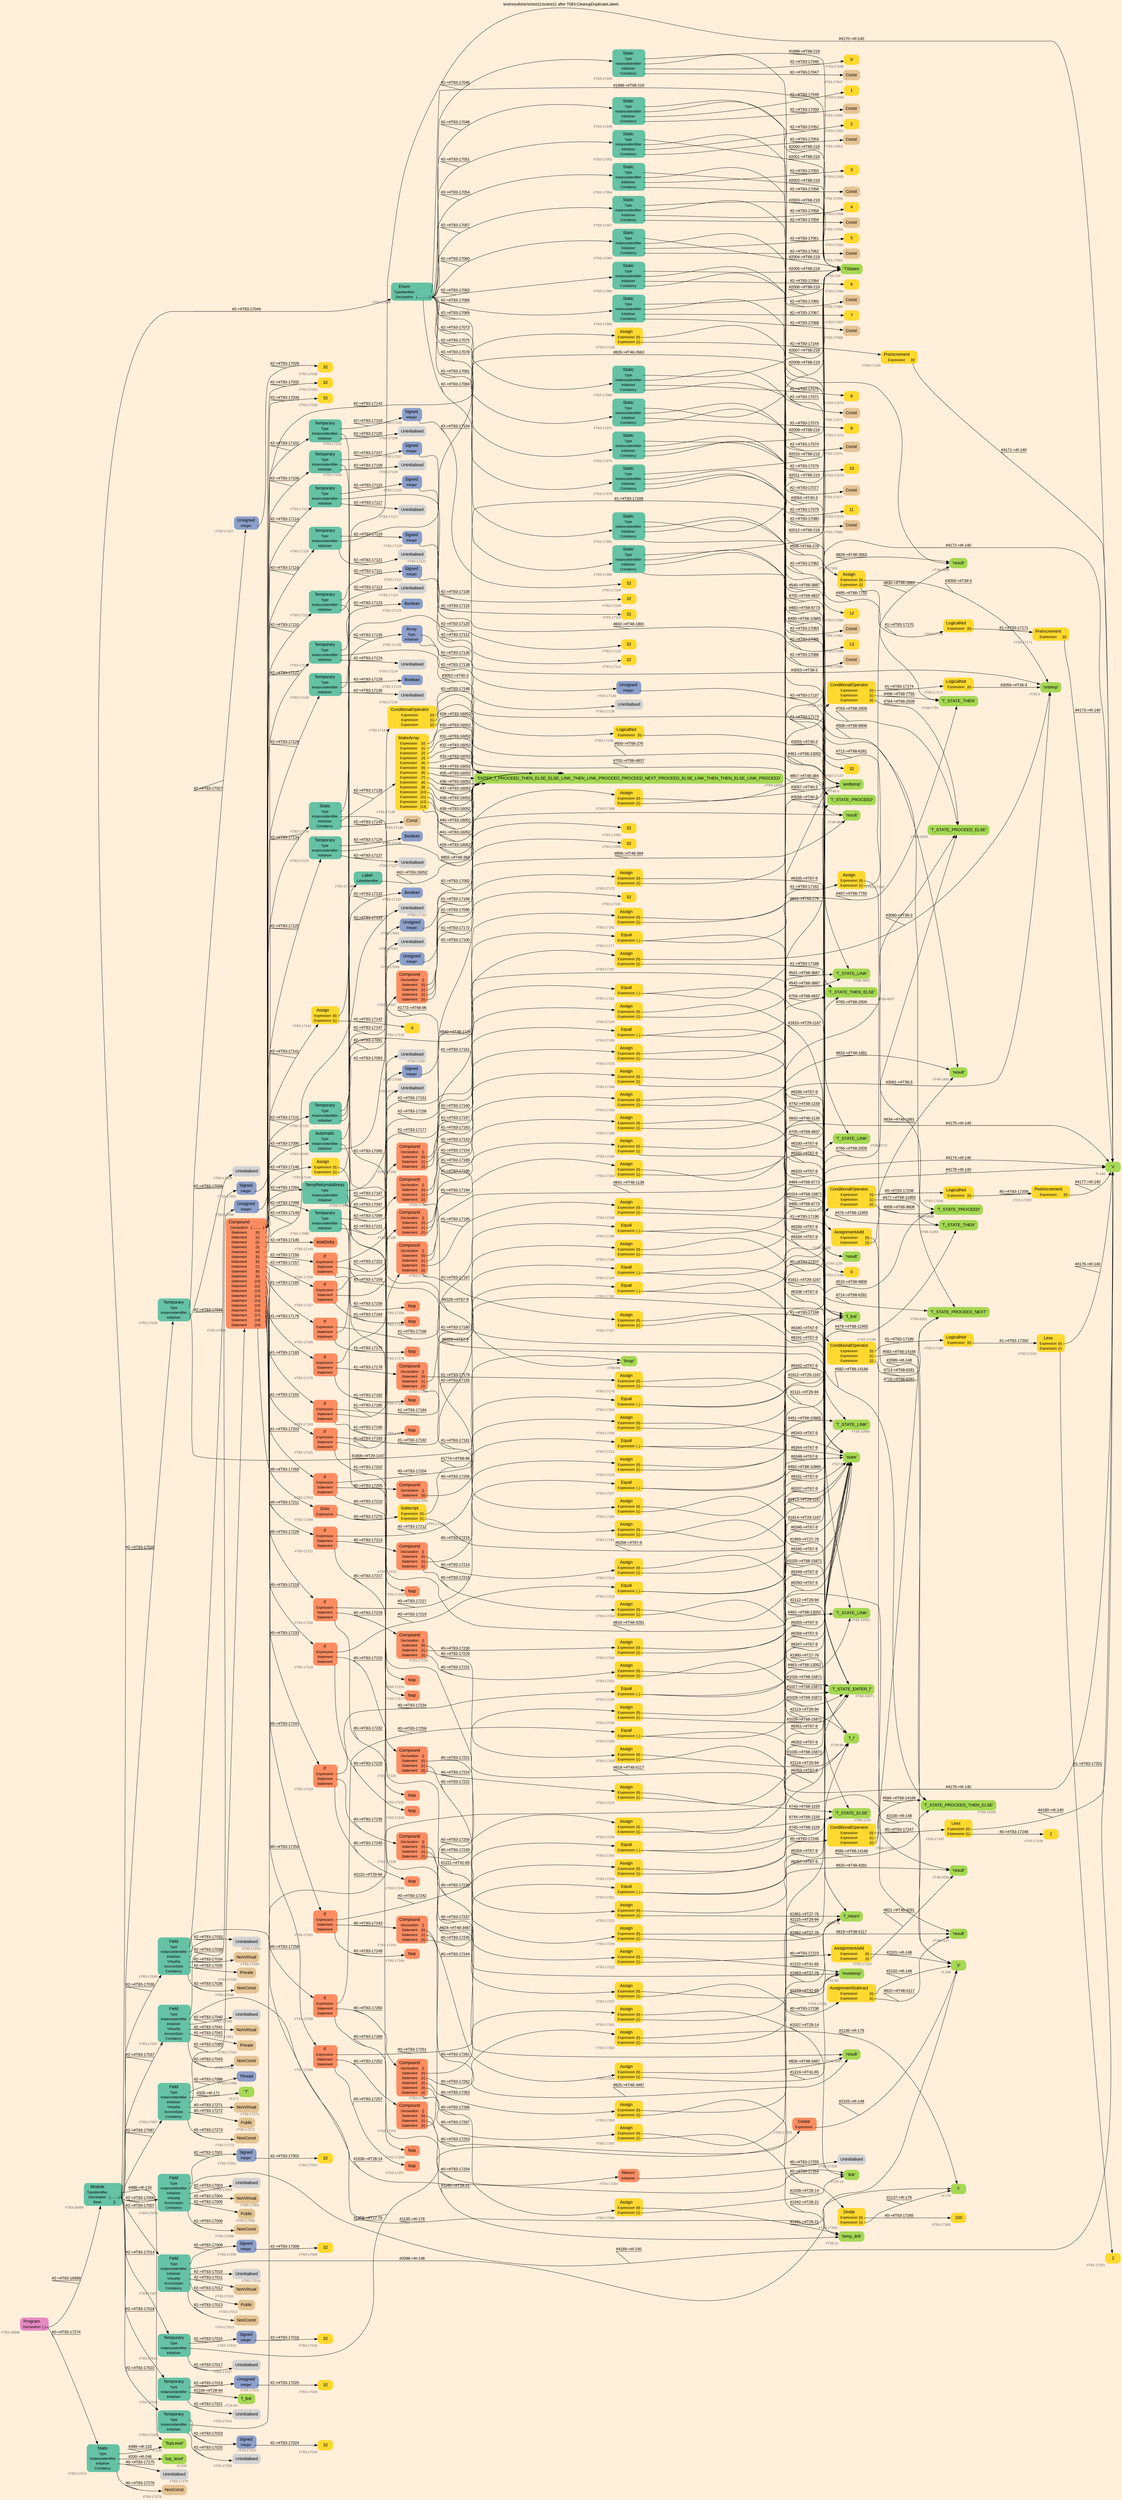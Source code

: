 digraph "test/results/sr/sctest11/sctest11 after T083-CleanupDuplicateLabels" {
label = "test/results/sr/sctest11/sctest11 after T083-CleanupDuplicateLabels"
labelloc = t
graph [
    rankdir = "LR"
    ranksep = 0.3
    bgcolor = antiquewhite1
    color = black
    fontcolor = black
    fontname = "Arial"
];
node [
    fontname = "Arial"
];
edge [
    fontname = "Arial"
];

// -------------------- node figure --------------------
// -------- block #T83-16998 ----------
"#T83-16998" [
    fillcolor = "/set28/4"
    xlabel = "#T83-16998"
    fontsize = "12"
    fontcolor = grey40
    shape = "plaintext"
    label = <<TABLE BORDER="0" CELLBORDER="0" CELLSPACING="0">
     <TR><TD><FONT COLOR="black" POINT-SIZE="15">Program</FONT></TD></TR>
     <TR><TD><FONT COLOR="black" POINT-SIZE="12">Declaration</FONT></TD><TD PORT="port0"><FONT COLOR="black" POINT-SIZE="12">{..}</FONT></TD></TR>
    </TABLE>>
    style = "rounded,filled"
];

// -------- block #T83-16999 ----------
"#T83-16999" [
    fillcolor = "/set28/1"
    xlabel = "#T83-16999"
    fontsize = "12"
    fontcolor = grey40
    shape = "plaintext"
    label = <<TABLE BORDER="0" CELLBORDER="0" CELLSPACING="0">
     <TR><TD><FONT COLOR="black" POINT-SIZE="15">Module</FONT></TD></TR>
     <TR><TD><FONT COLOR="black" POINT-SIZE="12">TypeIdentifier</FONT></TD><TD PORT="port0"></TD></TR>
     <TR><TD><FONT COLOR="black" POINT-SIZE="12">Declaration</FONT></TD><TD PORT="port1"><FONT COLOR="black" POINT-SIZE="12">{..........}</FONT></TD></TR>
     <TR><TD><FONT COLOR="black" POINT-SIZE="12">Base</FONT></TD><TD PORT="port2"><FONT COLOR="black" POINT-SIZE="12">{}</FONT></TD></TR>
    </TABLE>>
    style = "rounded,filled"
];

// -------- block #I-133 ----------
"#I-133" [
    fillcolor = "/set28/5"
    xlabel = "#I-133"
    fontsize = "12"
    fontcolor = grey40
    shape = "plaintext"
    label = <<TABLE BORDER="0" CELLBORDER="0" CELLSPACING="0">
     <TR><TD><FONT COLOR="black" POINT-SIZE="15">'TopLevel'</FONT></TD></TR>
    </TABLE>>
    style = "rounded,filled"
];

// -------- block #T83-17000 ----------
"#T83-17000" [
    fillcolor = "/set28/1"
    xlabel = "#T83-17000"
    fontsize = "12"
    fontcolor = grey40
    shape = "plaintext"
    label = <<TABLE BORDER="0" CELLBORDER="0" CELLSPACING="0">
     <TR><TD><FONT COLOR="black" POINT-SIZE="15">Field</FONT></TD></TR>
     <TR><TD><FONT COLOR="black" POINT-SIZE="12">Type</FONT></TD><TD PORT="port0"></TD></TR>
     <TR><TD><FONT COLOR="black" POINT-SIZE="12">InstanceIdentifier</FONT></TD><TD PORT="port1"></TD></TR>
     <TR><TD><FONT COLOR="black" POINT-SIZE="12">Initialiser</FONT></TD><TD PORT="port2"></TD></TR>
     <TR><TD><FONT COLOR="black" POINT-SIZE="12">Virtuality</FONT></TD><TD PORT="port3"></TD></TR>
     <TR><TD><FONT COLOR="black" POINT-SIZE="12">AccessSpec</FONT></TD><TD PORT="port4"></TD></TR>
     <TR><TD><FONT COLOR="black" POINT-SIZE="12">Constancy</FONT></TD><TD PORT="port5"></TD></TR>
    </TABLE>>
    style = "rounded,filled"
];

// -------- block #T83-17001 ----------
"#T83-17001" [
    fillcolor = "/set28/3"
    xlabel = "#T83-17001"
    fontsize = "12"
    fontcolor = grey40
    shape = "plaintext"
    label = <<TABLE BORDER="0" CELLBORDER="0" CELLSPACING="0">
     <TR><TD><FONT COLOR="black" POINT-SIZE="15">Signed</FONT></TD></TR>
     <TR><TD><FONT COLOR="black" POINT-SIZE="12">Integer</FONT></TD><TD PORT="port0"></TD></TR>
    </TABLE>>
    style = "rounded,filled"
];

// -------- block #T83-17002 ----------
"#T83-17002" [
    fillcolor = "/set28/6"
    xlabel = "#T83-17002"
    fontsize = "12"
    fontcolor = grey40
    shape = "plaintext"
    label = <<TABLE BORDER="0" CELLBORDER="0" CELLSPACING="0">
     <TR><TD><FONT COLOR="black" POINT-SIZE="15">32</FONT></TD></TR>
    </TABLE>>
    style = "rounded,filled"
];

// -------- block #I-140 ----------
"#I-140" [
    fillcolor = "/set28/5"
    xlabel = "#I-140"
    fontsize = "12"
    fontcolor = grey40
    shape = "plaintext"
    label = <<TABLE BORDER="0" CELLBORDER="0" CELLSPACING="0">
     <TR><TD><FONT COLOR="black" POINT-SIZE="15">'x'</FONT></TD></TR>
    </TABLE>>
    style = "rounded,filled"
];

// -------- block #T83-17003 ----------
"#T83-17003" [
    xlabel = "#T83-17003"
    fontsize = "12"
    fontcolor = grey40
    shape = "plaintext"
    label = <<TABLE BORDER="0" CELLBORDER="0" CELLSPACING="0">
     <TR><TD><FONT COLOR="black" POINT-SIZE="15">Uninitialised</FONT></TD></TR>
    </TABLE>>
    style = "rounded,filled"
];

// -------- block #T83-17004 ----------
"#T83-17004" [
    fillcolor = "/set28/7"
    xlabel = "#T83-17004"
    fontsize = "12"
    fontcolor = grey40
    shape = "plaintext"
    label = <<TABLE BORDER="0" CELLBORDER="0" CELLSPACING="0">
     <TR><TD><FONT COLOR="black" POINT-SIZE="15">NonVirtual</FONT></TD></TR>
    </TABLE>>
    style = "rounded,filled"
];

// -------- block #T83-17005 ----------
"#T83-17005" [
    fillcolor = "/set28/7"
    xlabel = "#T83-17005"
    fontsize = "12"
    fontcolor = grey40
    shape = "plaintext"
    label = <<TABLE BORDER="0" CELLBORDER="0" CELLSPACING="0">
     <TR><TD><FONT COLOR="black" POINT-SIZE="15">Public</FONT></TD></TR>
    </TABLE>>
    style = "rounded,filled"
];

// -------- block #T83-17006 ----------
"#T83-17006" [
    fillcolor = "/set28/7"
    xlabel = "#T83-17006"
    fontsize = "12"
    fontcolor = grey40
    shape = "plaintext"
    label = <<TABLE BORDER="0" CELLBORDER="0" CELLSPACING="0">
     <TR><TD><FONT COLOR="black" POINT-SIZE="15">NonConst</FONT></TD></TR>
    </TABLE>>
    style = "rounded,filled"
];

// -------- block #T83-17007 ----------
"#T83-17007" [
    fillcolor = "/set28/1"
    xlabel = "#T83-17007"
    fontsize = "12"
    fontcolor = grey40
    shape = "plaintext"
    label = <<TABLE BORDER="0" CELLBORDER="0" CELLSPACING="0">
     <TR><TD><FONT COLOR="black" POINT-SIZE="15">Field</FONT></TD></TR>
     <TR><TD><FONT COLOR="black" POINT-SIZE="12">Type</FONT></TD><TD PORT="port0"></TD></TR>
     <TR><TD><FONT COLOR="black" POINT-SIZE="12">InstanceIdentifier</FONT></TD><TD PORT="port1"></TD></TR>
     <TR><TD><FONT COLOR="black" POINT-SIZE="12">Initialiser</FONT></TD><TD PORT="port2"></TD></TR>
     <TR><TD><FONT COLOR="black" POINT-SIZE="12">Virtuality</FONT></TD><TD PORT="port3"></TD></TR>
     <TR><TD><FONT COLOR="black" POINT-SIZE="12">AccessSpec</FONT></TD><TD PORT="port4"></TD></TR>
     <TR><TD><FONT COLOR="black" POINT-SIZE="12">Constancy</FONT></TD><TD PORT="port5"></TD></TR>
    </TABLE>>
    style = "rounded,filled"
];

// -------- block #T83-17008 ----------
"#T83-17008" [
    fillcolor = "/set28/3"
    xlabel = "#T83-17008"
    fontsize = "12"
    fontcolor = grey40
    shape = "plaintext"
    label = <<TABLE BORDER="0" CELLBORDER="0" CELLSPACING="0">
     <TR><TD><FONT COLOR="black" POINT-SIZE="15">Signed</FONT></TD></TR>
     <TR><TD><FONT COLOR="black" POINT-SIZE="12">Integer</FONT></TD><TD PORT="port0"></TD></TR>
    </TABLE>>
    style = "rounded,filled"
];

// -------- block #T83-17009 ----------
"#T83-17009" [
    fillcolor = "/set28/6"
    xlabel = "#T83-17009"
    fontsize = "12"
    fontcolor = grey40
    shape = "plaintext"
    label = <<TABLE BORDER="0" CELLBORDER="0" CELLSPACING="0">
     <TR><TD><FONT COLOR="black" POINT-SIZE="15">32</FONT></TD></TR>
    </TABLE>>
    style = "rounded,filled"
];

// -------- block #I-148 ----------
"#I-148" [
    fillcolor = "/set28/5"
    xlabel = "#I-148"
    fontsize = "12"
    fontcolor = grey40
    shape = "plaintext"
    label = <<TABLE BORDER="0" CELLBORDER="0" CELLSPACING="0">
     <TR><TD><FONT COLOR="black" POINT-SIZE="15">'y'</FONT></TD></TR>
    </TABLE>>
    style = "rounded,filled"
];

// -------- block #T83-17010 ----------
"#T83-17010" [
    xlabel = "#T83-17010"
    fontsize = "12"
    fontcolor = grey40
    shape = "plaintext"
    label = <<TABLE BORDER="0" CELLBORDER="0" CELLSPACING="0">
     <TR><TD><FONT COLOR="black" POINT-SIZE="15">Uninitialised</FONT></TD></TR>
    </TABLE>>
    style = "rounded,filled"
];

// -------- block #T83-17011 ----------
"#T83-17011" [
    fillcolor = "/set28/7"
    xlabel = "#T83-17011"
    fontsize = "12"
    fontcolor = grey40
    shape = "plaintext"
    label = <<TABLE BORDER="0" CELLBORDER="0" CELLSPACING="0">
     <TR><TD><FONT COLOR="black" POINT-SIZE="15">NonVirtual</FONT></TD></TR>
    </TABLE>>
    style = "rounded,filled"
];

// -------- block #T83-17012 ----------
"#T83-17012" [
    fillcolor = "/set28/7"
    xlabel = "#T83-17012"
    fontsize = "12"
    fontcolor = grey40
    shape = "plaintext"
    label = <<TABLE BORDER="0" CELLBORDER="0" CELLSPACING="0">
     <TR><TD><FONT COLOR="black" POINT-SIZE="15">Public</FONT></TD></TR>
    </TABLE>>
    style = "rounded,filled"
];

// -------- block #T83-17013 ----------
"#T83-17013" [
    fillcolor = "/set28/7"
    xlabel = "#T83-17013"
    fontsize = "12"
    fontcolor = grey40
    shape = "plaintext"
    label = <<TABLE BORDER="0" CELLBORDER="0" CELLSPACING="0">
     <TR><TD><FONT COLOR="black" POINT-SIZE="15">NonConst</FONT></TD></TR>
    </TABLE>>
    style = "rounded,filled"
];

// -------- block #T83-17014 ----------
"#T83-17014" [
    fillcolor = "/set28/1"
    xlabel = "#T83-17014"
    fontsize = "12"
    fontcolor = grey40
    shape = "plaintext"
    label = <<TABLE BORDER="0" CELLBORDER="0" CELLSPACING="0">
     <TR><TD><FONT COLOR="black" POINT-SIZE="15">Temporary</FONT></TD></TR>
     <TR><TD><FONT COLOR="black" POINT-SIZE="12">Type</FONT></TD><TD PORT="port0"></TD></TR>
     <TR><TD><FONT COLOR="black" POINT-SIZE="12">InstanceIdentifier</FONT></TD><TD PORT="port1"></TD></TR>
     <TR><TD><FONT COLOR="black" POINT-SIZE="12">Initialiser</FONT></TD><TD PORT="port2"></TD></TR>
    </TABLE>>
    style = "rounded,filled"
];

// -------- block #T83-17015 ----------
"#T83-17015" [
    fillcolor = "/set28/3"
    xlabel = "#T83-17015"
    fontsize = "12"
    fontcolor = grey40
    shape = "plaintext"
    label = <<TABLE BORDER="0" CELLBORDER="0" CELLSPACING="0">
     <TR><TD><FONT COLOR="black" POINT-SIZE="15">Signed</FONT></TD></TR>
     <TR><TD><FONT COLOR="black" POINT-SIZE="12">Integer</FONT></TD><TD PORT="port0"></TD></TR>
    </TABLE>>
    style = "rounded,filled"
];

// -------- block #T83-17016 ----------
"#T83-17016" [
    fillcolor = "/set28/6"
    xlabel = "#T83-17016"
    fontsize = "12"
    fontcolor = grey40
    shape = "plaintext"
    label = <<TABLE BORDER="0" CELLBORDER="0" CELLSPACING="0">
     <TR><TD><FONT COLOR="black" POINT-SIZE="15">32</FONT></TD></TR>
    </TABLE>>
    style = "rounded,filled"
];

// -------- block #T27-76 ----------
"#T27-76" [
    fillcolor = "/set28/5"
    xlabel = "#T27-76"
    fontsize = "12"
    fontcolor = grey40
    shape = "plaintext"
    label = <<TABLE BORDER="0" CELLBORDER="0" CELLSPACING="0">
     <TR><TD><FONT COLOR="black" POINT-SIZE="15">'f_return'</FONT></TD></TR>
    </TABLE>>
    style = "rounded,filled"
];

// -------- block #T83-17017 ----------
"#T83-17017" [
    xlabel = "#T83-17017"
    fontsize = "12"
    fontcolor = grey40
    shape = "plaintext"
    label = <<TABLE BORDER="0" CELLBORDER="0" CELLSPACING="0">
     <TR><TD><FONT COLOR="black" POINT-SIZE="15">Uninitialised</FONT></TD></TR>
    </TABLE>>
    style = "rounded,filled"
];

// -------- block #T83-17018 ----------
"#T83-17018" [
    fillcolor = "/set28/1"
    xlabel = "#T83-17018"
    fontsize = "12"
    fontcolor = grey40
    shape = "plaintext"
    label = <<TABLE BORDER="0" CELLBORDER="0" CELLSPACING="0">
     <TR><TD><FONT COLOR="black" POINT-SIZE="15">Temporary</FONT></TD></TR>
     <TR><TD><FONT COLOR="black" POINT-SIZE="12">Type</FONT></TD><TD PORT="port0"></TD></TR>
     <TR><TD><FONT COLOR="black" POINT-SIZE="12">InstanceIdentifier</FONT></TD><TD PORT="port1"></TD></TR>
     <TR><TD><FONT COLOR="black" POINT-SIZE="12">Initialiser</FONT></TD><TD PORT="port2"></TD></TR>
    </TABLE>>
    style = "rounded,filled"
];

// -------- block #T83-17019 ----------
"#T83-17019" [
    fillcolor = "/set28/3"
    xlabel = "#T83-17019"
    fontsize = "12"
    fontcolor = grey40
    shape = "plaintext"
    label = <<TABLE BORDER="0" CELLBORDER="0" CELLSPACING="0">
     <TR><TD><FONT COLOR="black" POINT-SIZE="15">Unsigned</FONT></TD></TR>
     <TR><TD><FONT COLOR="black" POINT-SIZE="12">Integer</FONT></TD><TD PORT="port0"></TD></TR>
    </TABLE>>
    style = "rounded,filled"
];

// -------- block #T83-17020 ----------
"#T83-17020" [
    fillcolor = "/set28/6"
    xlabel = "#T83-17020"
    fontsize = "12"
    fontcolor = grey40
    shape = "plaintext"
    label = <<TABLE BORDER="0" CELLBORDER="0" CELLSPACING="0">
     <TR><TD><FONT COLOR="black" POINT-SIZE="15">32</FONT></TD></TR>
    </TABLE>>
    style = "rounded,filled"
];

// -------- block #T28-94 ----------
"#T28-94" [
    fillcolor = "/set28/5"
    xlabel = "#T28-94"
    fontsize = "12"
    fontcolor = grey40
    shape = "plaintext"
    label = <<TABLE BORDER="0" CELLBORDER="0" CELLSPACING="0">
     <TR><TD><FONT COLOR="black" POINT-SIZE="15">'f_link'</FONT></TD></TR>
    </TABLE>>
    style = "rounded,filled"
];

// -------- block #T83-17021 ----------
"#T83-17021" [
    xlabel = "#T83-17021"
    fontsize = "12"
    fontcolor = grey40
    shape = "plaintext"
    label = <<TABLE BORDER="0" CELLBORDER="0" CELLSPACING="0">
     <TR><TD><FONT COLOR="black" POINT-SIZE="15">Uninitialised</FONT></TD></TR>
    </TABLE>>
    style = "rounded,filled"
];

// -------- block #T83-17022 ----------
"#T83-17022" [
    fillcolor = "/set28/1"
    xlabel = "#T83-17022"
    fontsize = "12"
    fontcolor = grey40
    shape = "plaintext"
    label = <<TABLE BORDER="0" CELLBORDER="0" CELLSPACING="0">
     <TR><TD><FONT COLOR="black" POINT-SIZE="15">Temporary</FONT></TD></TR>
     <TR><TD><FONT COLOR="black" POINT-SIZE="12">Type</FONT></TD><TD PORT="port0"></TD></TR>
     <TR><TD><FONT COLOR="black" POINT-SIZE="12">InstanceIdentifier</FONT></TD><TD PORT="port1"></TD></TR>
     <TR><TD><FONT COLOR="black" POINT-SIZE="12">Initialiser</FONT></TD><TD PORT="port2"></TD></TR>
    </TABLE>>
    style = "rounded,filled"
];

// -------- block #T83-17023 ----------
"#T83-17023" [
    fillcolor = "/set28/3"
    xlabel = "#T83-17023"
    fontsize = "12"
    fontcolor = grey40
    shape = "plaintext"
    label = <<TABLE BORDER="0" CELLBORDER="0" CELLSPACING="0">
     <TR><TD><FONT COLOR="black" POINT-SIZE="15">Signed</FONT></TD></TR>
     <TR><TD><FONT COLOR="black" POINT-SIZE="12">Integer</FONT></TD><TD PORT="port0"></TD></TR>
    </TABLE>>
    style = "rounded,filled"
];

// -------- block #T83-17024 ----------
"#T83-17024" [
    fillcolor = "/set28/6"
    xlabel = "#T83-17024"
    fontsize = "12"
    fontcolor = grey40
    shape = "plaintext"
    label = <<TABLE BORDER="0" CELLBORDER="0" CELLSPACING="0">
     <TR><TD><FONT COLOR="black" POINT-SIZE="15">32</FONT></TD></TR>
    </TABLE>>
    style = "rounded,filled"
];

// -------- block #T29-94 ----------
"#T29-94" [
    fillcolor = "/set28/5"
    xlabel = "#T29-94"
    fontsize = "12"
    fontcolor = grey40
    shape = "plaintext"
    label = <<TABLE BORDER="0" CELLBORDER="0" CELLSPACING="0">
     <TR><TD><FONT COLOR="black" POINT-SIZE="15">'f_i'</FONT></TD></TR>
    </TABLE>>
    style = "rounded,filled"
];

// -------- block #T83-17025 ----------
"#T83-17025" [
    xlabel = "#T83-17025"
    fontsize = "12"
    fontcolor = grey40
    shape = "plaintext"
    label = <<TABLE BORDER="0" CELLBORDER="0" CELLSPACING="0">
     <TR><TD><FONT COLOR="black" POINT-SIZE="15">Uninitialised</FONT></TD></TR>
    </TABLE>>
    style = "rounded,filled"
];

// -------- block #T83-17026 ----------
"#T83-17026" [
    fillcolor = "/set28/1"
    xlabel = "#T83-17026"
    fontsize = "12"
    fontcolor = grey40
    shape = "plaintext"
    label = <<TABLE BORDER="0" CELLBORDER="0" CELLSPACING="0">
     <TR><TD><FONT COLOR="black" POINT-SIZE="15">Temporary</FONT></TD></TR>
     <TR><TD><FONT COLOR="black" POINT-SIZE="12">Type</FONT></TD><TD PORT="port0"></TD></TR>
     <TR><TD><FONT COLOR="black" POINT-SIZE="12">InstanceIdentifier</FONT></TD><TD PORT="port1"></TD></TR>
     <TR><TD><FONT COLOR="black" POINT-SIZE="12">Initialiser</FONT></TD><TD PORT="port2"></TD></TR>
    </TABLE>>
    style = "rounded,filled"
];

// -------- block #T83-17027 ----------
"#T83-17027" [
    fillcolor = "/set28/3"
    xlabel = "#T83-17027"
    fontsize = "12"
    fontcolor = grey40
    shape = "plaintext"
    label = <<TABLE BORDER="0" CELLBORDER="0" CELLSPACING="0">
     <TR><TD><FONT COLOR="black" POINT-SIZE="15">Unsigned</FONT></TD></TR>
     <TR><TD><FONT COLOR="black" POINT-SIZE="12">Integer</FONT></TD><TD PORT="port0"></TD></TR>
    </TABLE>>
    style = "rounded,filled"
];

// -------- block #T83-17028 ----------
"#T83-17028" [
    fillcolor = "/set28/6"
    xlabel = "#T83-17028"
    fontsize = "12"
    fontcolor = grey40
    shape = "plaintext"
    label = <<TABLE BORDER="0" CELLBORDER="0" CELLSPACING="0">
     <TR><TD><FONT COLOR="black" POINT-SIZE="15">32</FONT></TD></TR>
    </TABLE>>
    style = "rounded,filled"
];

// -------- block #T29-1167 ----------
"#T29-1167" [
    fillcolor = "/set28/5"
    xlabel = "#T29-1167"
    fontsize = "12"
    fontcolor = grey40
    shape = "plaintext"
    label = <<TABLE BORDER="0" CELLBORDER="0" CELLSPACING="0">
     <TR><TD><FONT COLOR="black" POINT-SIZE="15">'f_link'</FONT></TD></TR>
    </TABLE>>
    style = "rounded,filled"
];

// -------- block #T83-17029 ----------
"#T83-17029" [
    xlabel = "#T83-17029"
    fontsize = "12"
    fontcolor = grey40
    shape = "plaintext"
    label = <<TABLE BORDER="0" CELLBORDER="0" CELLSPACING="0">
     <TR><TD><FONT COLOR="black" POINT-SIZE="15">Uninitialised</FONT></TD></TR>
    </TABLE>>
    style = "rounded,filled"
];

// -------- block #T83-17030 ----------
"#T83-17030" [
    fillcolor = "/set28/1"
    xlabel = "#T83-17030"
    fontsize = "12"
    fontcolor = grey40
    shape = "plaintext"
    label = <<TABLE BORDER="0" CELLBORDER="0" CELLSPACING="0">
     <TR><TD><FONT COLOR="black" POINT-SIZE="15">Field</FONT></TD></TR>
     <TR><TD><FONT COLOR="black" POINT-SIZE="12">Type</FONT></TD><TD PORT="port0"></TD></TR>
     <TR><TD><FONT COLOR="black" POINT-SIZE="12">InstanceIdentifier</FONT></TD><TD PORT="port1"></TD></TR>
     <TR><TD><FONT COLOR="black" POINT-SIZE="12">Initialiser</FONT></TD><TD PORT="port2"></TD></TR>
     <TR><TD><FONT COLOR="black" POINT-SIZE="12">Virtuality</FONT></TD><TD PORT="port3"></TD></TR>
     <TR><TD><FONT COLOR="black" POINT-SIZE="12">AccessSpec</FONT></TD><TD PORT="port4"></TD></TR>
     <TR><TD><FONT COLOR="black" POINT-SIZE="12">Constancy</FONT></TD><TD PORT="port5"></TD></TR>
    </TABLE>>
    style = "rounded,filled"
];

// -------- block #T83-17031 ----------
"#T83-17031" [
    fillcolor = "/set28/3"
    xlabel = "#T83-17031"
    fontsize = "12"
    fontcolor = grey40
    shape = "plaintext"
    label = <<TABLE BORDER="0" CELLBORDER="0" CELLSPACING="0">
     <TR><TD><FONT COLOR="black" POINT-SIZE="15">Signed</FONT></TD></TR>
     <TR><TD><FONT COLOR="black" POINT-SIZE="12">Integer</FONT></TD><TD PORT="port0"></TD></TR>
    </TABLE>>
    style = "rounded,filled"
];

// -------- block #T83-17032 ----------
"#T83-17032" [
    fillcolor = "/set28/6"
    xlabel = "#T83-17032"
    fontsize = "12"
    fontcolor = grey40
    shape = "plaintext"
    label = <<TABLE BORDER="0" CELLBORDER="0" CELLSPACING="0">
     <TR><TD><FONT COLOR="black" POINT-SIZE="15">32</FONT></TD></TR>
    </TABLE>>
    style = "rounded,filled"
];

// -------- block #I-178 ----------
"#I-178" [
    fillcolor = "/set28/5"
    xlabel = "#I-178"
    fontsize = "12"
    fontcolor = grey40
    shape = "plaintext"
    label = <<TABLE BORDER="0" CELLBORDER="0" CELLSPACING="0">
     <TR><TD><FONT COLOR="black" POINT-SIZE="15">'i'</FONT></TD></TR>
    </TABLE>>
    style = "rounded,filled"
];

// -------- block #T83-17033 ----------
"#T83-17033" [
    xlabel = "#T83-17033"
    fontsize = "12"
    fontcolor = grey40
    shape = "plaintext"
    label = <<TABLE BORDER="0" CELLBORDER="0" CELLSPACING="0">
     <TR><TD><FONT COLOR="black" POINT-SIZE="15">Uninitialised</FONT></TD></TR>
    </TABLE>>
    style = "rounded,filled"
];

// -------- block #T83-17034 ----------
"#T83-17034" [
    fillcolor = "/set28/7"
    xlabel = "#T83-17034"
    fontsize = "12"
    fontcolor = grey40
    shape = "plaintext"
    label = <<TABLE BORDER="0" CELLBORDER="0" CELLSPACING="0">
     <TR><TD><FONT COLOR="black" POINT-SIZE="15">NonVirtual</FONT></TD></TR>
    </TABLE>>
    style = "rounded,filled"
];

// -------- block #T83-17035 ----------
"#T83-17035" [
    fillcolor = "/set28/7"
    xlabel = "#T83-17035"
    fontsize = "12"
    fontcolor = grey40
    shape = "plaintext"
    label = <<TABLE BORDER="0" CELLBORDER="0" CELLSPACING="0">
     <TR><TD><FONT COLOR="black" POINT-SIZE="15">Private</FONT></TD></TR>
    </TABLE>>
    style = "rounded,filled"
];

// -------- block #T83-17036 ----------
"#T83-17036" [
    fillcolor = "/set28/7"
    xlabel = "#T83-17036"
    fontsize = "12"
    fontcolor = grey40
    shape = "plaintext"
    label = <<TABLE BORDER="0" CELLBORDER="0" CELLSPACING="0">
     <TR><TD><FONT COLOR="black" POINT-SIZE="15">NonConst</FONT></TD></TR>
    </TABLE>>
    style = "rounded,filled"
];

// -------- block #T83-17037 ----------
"#T83-17037" [
    fillcolor = "/set28/1"
    xlabel = "#T83-17037"
    fontsize = "12"
    fontcolor = grey40
    shape = "plaintext"
    label = <<TABLE BORDER="0" CELLBORDER="0" CELLSPACING="0">
     <TR><TD><FONT COLOR="black" POINT-SIZE="15">Field</FONT></TD></TR>
     <TR><TD><FONT COLOR="black" POINT-SIZE="12">Type</FONT></TD><TD PORT="port0"></TD></TR>
     <TR><TD><FONT COLOR="black" POINT-SIZE="12">InstanceIdentifier</FONT></TD><TD PORT="port1"></TD></TR>
     <TR><TD><FONT COLOR="black" POINT-SIZE="12">Initialiser</FONT></TD><TD PORT="port2"></TD></TR>
     <TR><TD><FONT COLOR="black" POINT-SIZE="12">Virtuality</FONT></TD><TD PORT="port3"></TD></TR>
     <TR><TD><FONT COLOR="black" POINT-SIZE="12">AccessSpec</FONT></TD><TD PORT="port4"></TD></TR>
     <TR><TD><FONT COLOR="black" POINT-SIZE="12">Constancy</FONT></TD><TD PORT="port5"></TD></TR>
    </TABLE>>
    style = "rounded,filled"
];

// -------- block #T83-17038 ----------
"#T83-17038" [
    fillcolor = "/set28/3"
    xlabel = "#T83-17038"
    fontsize = "12"
    fontcolor = grey40
    shape = "plaintext"
    label = <<TABLE BORDER="0" CELLBORDER="0" CELLSPACING="0">
     <TR><TD><FONT COLOR="black" POINT-SIZE="15">Unsigned</FONT></TD></TR>
     <TR><TD><FONT COLOR="black" POINT-SIZE="12">Integer</FONT></TD><TD PORT="port0"></TD></TR>
    </TABLE>>
    style = "rounded,filled"
];

// -------- block #T83-17039 ----------
"#T83-17039" [
    fillcolor = "/set28/6"
    xlabel = "#T83-17039"
    fontsize = "12"
    fontcolor = grey40
    shape = "plaintext"
    label = <<TABLE BORDER="0" CELLBORDER="0" CELLSPACING="0">
     <TR><TD><FONT COLOR="black" POINT-SIZE="15">32</FONT></TD></TR>
    </TABLE>>
    style = "rounded,filled"
];

// -------- block #T28-14 ----------
"#T28-14" [
    fillcolor = "/set28/5"
    xlabel = "#T28-14"
    fontsize = "12"
    fontcolor = grey40
    shape = "plaintext"
    label = <<TABLE BORDER="0" CELLBORDER="0" CELLSPACING="0">
     <TR><TD><FONT COLOR="black" POINT-SIZE="15">'link'</FONT></TD></TR>
    </TABLE>>
    style = "rounded,filled"
];

// -------- block #T83-17040 ----------
"#T83-17040" [
    xlabel = "#T83-17040"
    fontsize = "12"
    fontcolor = grey40
    shape = "plaintext"
    label = <<TABLE BORDER="0" CELLBORDER="0" CELLSPACING="0">
     <TR><TD><FONT COLOR="black" POINT-SIZE="15">Uninitialised</FONT></TD></TR>
    </TABLE>>
    style = "rounded,filled"
];

// -------- block #T83-17041 ----------
"#T83-17041" [
    fillcolor = "/set28/7"
    xlabel = "#T83-17041"
    fontsize = "12"
    fontcolor = grey40
    shape = "plaintext"
    label = <<TABLE BORDER="0" CELLBORDER="0" CELLSPACING="0">
     <TR><TD><FONT COLOR="black" POINT-SIZE="15">NonVirtual</FONT></TD></TR>
    </TABLE>>
    style = "rounded,filled"
];

// -------- block #T83-17042 ----------
"#T83-17042" [
    fillcolor = "/set28/7"
    xlabel = "#T83-17042"
    fontsize = "12"
    fontcolor = grey40
    shape = "plaintext"
    label = <<TABLE BORDER="0" CELLBORDER="0" CELLSPACING="0">
     <TR><TD><FONT COLOR="black" POINT-SIZE="15">Private</FONT></TD></TR>
    </TABLE>>
    style = "rounded,filled"
];

// -------- block #T83-17043 ----------
"#T83-17043" [
    fillcolor = "/set28/7"
    xlabel = "#T83-17043"
    fontsize = "12"
    fontcolor = grey40
    shape = "plaintext"
    label = <<TABLE BORDER="0" CELLBORDER="0" CELLSPACING="0">
     <TR><TD><FONT COLOR="black" POINT-SIZE="15">NonConst</FONT></TD></TR>
    </TABLE>>
    style = "rounded,filled"
];

// -------- block #T83-17044 ----------
"#T83-17044" [
    fillcolor = "/set28/1"
    xlabel = "#T83-17044"
    fontsize = "12"
    fontcolor = grey40
    shape = "plaintext"
    label = <<TABLE BORDER="0" CELLBORDER="0" CELLSPACING="0">
     <TR><TD><FONT COLOR="black" POINT-SIZE="15">Enum</FONT></TD></TR>
     <TR><TD><FONT COLOR="black" POINT-SIZE="12">TypeIdentifier</FONT></TD><TD PORT="port0"></TD></TR>
     <TR><TD><FONT COLOR="black" POINT-SIZE="12">Declaration</FONT></TD><TD PORT="port1"><FONT COLOR="black" POINT-SIZE="12">{..............}</FONT></TD></TR>
    </TABLE>>
    style = "rounded,filled"
];

// -------- block #T68-219 ----------
"#T68-219" [
    fillcolor = "/set28/5"
    xlabel = "#T68-219"
    fontsize = "12"
    fontcolor = grey40
    shape = "plaintext"
    label = <<TABLE BORDER="0" CELLBORDER="0" CELLSPACING="0">
     <TR><TD><FONT COLOR="black" POINT-SIZE="15">'TStates'</FONT></TD></TR>
    </TABLE>>
    style = "rounded,filled"
];

// -------- block #T83-17045 ----------
"#T83-17045" [
    fillcolor = "/set28/1"
    xlabel = "#T83-17045"
    fontsize = "12"
    fontcolor = grey40
    shape = "plaintext"
    label = <<TABLE BORDER="0" CELLBORDER="0" CELLSPACING="0">
     <TR><TD><FONT COLOR="black" POINT-SIZE="15">Static</FONT></TD></TR>
     <TR><TD><FONT COLOR="black" POINT-SIZE="12">Type</FONT></TD><TD PORT="port0"></TD></TR>
     <TR><TD><FONT COLOR="black" POINT-SIZE="12">InstanceIdentifier</FONT></TD><TD PORT="port1"></TD></TR>
     <TR><TD><FONT COLOR="black" POINT-SIZE="12">Initialiser</FONT></TD><TD PORT="port2"></TD></TR>
     <TR><TD><FONT COLOR="black" POINT-SIZE="12">Constancy</FONT></TD><TD PORT="port3"></TD></TR>
    </TABLE>>
    style = "rounded,filled"
];

// -------- block #T68-276 ----------
"#T68-276" [
    fillcolor = "/set28/5"
    xlabel = "#T68-276"
    fontsize = "12"
    fontcolor = grey40
    shape = "plaintext"
    label = <<TABLE BORDER="0" CELLBORDER="0" CELLSPACING="0">
     <TR><TD><FONT COLOR="black" POINT-SIZE="15">'T_STATE_PROCEED'</FONT></TD></TR>
    </TABLE>>
    style = "rounded,filled"
];

// -------- block #T83-17046 ----------
"#T83-17046" [
    fillcolor = "/set28/6"
    xlabel = "#T83-17046"
    fontsize = "12"
    fontcolor = grey40
    shape = "plaintext"
    label = <<TABLE BORDER="0" CELLBORDER="0" CELLSPACING="0">
     <TR><TD><FONT COLOR="black" POINT-SIZE="15">0</FONT></TD></TR>
    </TABLE>>
    style = "rounded,filled"
];

// -------- block #T83-17047 ----------
"#T83-17047" [
    fillcolor = "/set28/7"
    xlabel = "#T83-17047"
    fontsize = "12"
    fontcolor = grey40
    shape = "plaintext"
    label = <<TABLE BORDER="0" CELLBORDER="0" CELLSPACING="0">
     <TR><TD><FONT COLOR="black" POINT-SIZE="15">Const</FONT></TD></TR>
    </TABLE>>
    style = "rounded,filled"
];

// -------- block #T83-17048 ----------
"#T83-17048" [
    fillcolor = "/set28/1"
    xlabel = "#T83-17048"
    fontsize = "12"
    fontcolor = grey40
    shape = "plaintext"
    label = <<TABLE BORDER="0" CELLBORDER="0" CELLSPACING="0">
     <TR><TD><FONT COLOR="black" POINT-SIZE="15">Static</FONT></TD></TR>
     <TR><TD><FONT COLOR="black" POINT-SIZE="12">Type</FONT></TD><TD PORT="port0"></TD></TR>
     <TR><TD><FONT COLOR="black" POINT-SIZE="12">InstanceIdentifier</FONT></TD><TD PORT="port1"></TD></TR>
     <TR><TD><FONT COLOR="black" POINT-SIZE="12">Initialiser</FONT></TD><TD PORT="port2"></TD></TR>
     <TR><TD><FONT COLOR="black" POINT-SIZE="12">Constancy</FONT></TD><TD PORT="port3"></TD></TR>
    </TABLE>>
    style = "rounded,filled"
];

// -------- block #T68-1159 ----------
"#T68-1159" [
    fillcolor = "/set28/5"
    xlabel = "#T68-1159"
    fontsize = "12"
    fontcolor = grey40
    shape = "plaintext"
    label = <<TABLE BORDER="0" CELLBORDER="0" CELLSPACING="0">
     <TR><TD><FONT COLOR="black" POINT-SIZE="15">'T_STATE_ELSE'</FONT></TD></TR>
    </TABLE>>
    style = "rounded,filled"
];

// -------- block #T83-17049 ----------
"#T83-17049" [
    fillcolor = "/set28/6"
    xlabel = "#T83-17049"
    fontsize = "12"
    fontcolor = grey40
    shape = "plaintext"
    label = <<TABLE BORDER="0" CELLBORDER="0" CELLSPACING="0">
     <TR><TD><FONT COLOR="black" POINT-SIZE="15">1</FONT></TD></TR>
    </TABLE>>
    style = "rounded,filled"
];

// -------- block #T83-17050 ----------
"#T83-17050" [
    fillcolor = "/set28/7"
    xlabel = "#T83-17050"
    fontsize = "12"
    fontcolor = grey40
    shape = "plaintext"
    label = <<TABLE BORDER="0" CELLBORDER="0" CELLSPACING="0">
     <TR><TD><FONT COLOR="black" POINT-SIZE="15">Const</FONT></TD></TR>
    </TABLE>>
    style = "rounded,filled"
];

// -------- block #T83-17051 ----------
"#T83-17051" [
    fillcolor = "/set28/1"
    xlabel = "#T83-17051"
    fontsize = "12"
    fontcolor = grey40
    shape = "plaintext"
    label = <<TABLE BORDER="0" CELLBORDER="0" CELLSPACING="0">
     <TR><TD><FONT COLOR="black" POINT-SIZE="15">Static</FONT></TD></TR>
     <TR><TD><FONT COLOR="black" POINT-SIZE="12">Type</FONT></TD><TD PORT="port0"></TD></TR>
     <TR><TD><FONT COLOR="black" POINT-SIZE="12">InstanceIdentifier</FONT></TD><TD PORT="port1"></TD></TR>
     <TR><TD><FONT COLOR="black" POINT-SIZE="12">Initialiser</FONT></TD><TD PORT="port2"></TD></TR>
     <TR><TD><FONT COLOR="black" POINT-SIZE="12">Constancy</FONT></TD><TD PORT="port3"></TD></TR>
    </TABLE>>
    style = "rounded,filled"
];

// -------- block #T68-2509 ----------
"#T68-2509" [
    fillcolor = "/set28/5"
    xlabel = "#T68-2509"
    fontsize = "12"
    fontcolor = grey40
    shape = "plaintext"
    label = <<TABLE BORDER="0" CELLBORDER="0" CELLSPACING="0">
     <TR><TD><FONT COLOR="black" POINT-SIZE="15">'T_STATE_PROCEED_ELSE'</FONT></TD></TR>
    </TABLE>>
    style = "rounded,filled"
];

// -------- block #T83-17052 ----------
"#T83-17052" [
    fillcolor = "/set28/6"
    xlabel = "#T83-17052"
    fontsize = "12"
    fontcolor = grey40
    shape = "plaintext"
    label = <<TABLE BORDER="0" CELLBORDER="0" CELLSPACING="0">
     <TR><TD><FONT COLOR="black" POINT-SIZE="15">2</FONT></TD></TR>
    </TABLE>>
    style = "rounded,filled"
];

// -------- block #T83-17053 ----------
"#T83-17053" [
    fillcolor = "/set28/7"
    xlabel = "#T83-17053"
    fontsize = "12"
    fontcolor = grey40
    shape = "plaintext"
    label = <<TABLE BORDER="0" CELLBORDER="0" CELLSPACING="0">
     <TR><TD><FONT COLOR="black" POINT-SIZE="15">Const</FONT></TD></TR>
    </TABLE>>
    style = "rounded,filled"
];

// -------- block #T83-17054 ----------
"#T83-17054" [
    fillcolor = "/set28/1"
    xlabel = "#T83-17054"
    fontsize = "12"
    fontcolor = grey40
    shape = "plaintext"
    label = <<TABLE BORDER="0" CELLBORDER="0" CELLSPACING="0">
     <TR><TD><FONT COLOR="black" POINT-SIZE="15">Static</FONT></TD></TR>
     <TR><TD><FONT COLOR="black" POINT-SIZE="12">Type</FONT></TD><TD PORT="port0"></TD></TR>
     <TR><TD><FONT COLOR="black" POINT-SIZE="12">InstanceIdentifier</FONT></TD><TD PORT="port1"></TD></TR>
     <TR><TD><FONT COLOR="black" POINT-SIZE="12">Initialiser</FONT></TD><TD PORT="port2"></TD></TR>
     <TR><TD><FONT COLOR="black" POINT-SIZE="12">Constancy</FONT></TD><TD PORT="port3"></TD></TR>
    </TABLE>>
    style = "rounded,filled"
];

// -------- block #T68-3887 ----------
"#T68-3887" [
    fillcolor = "/set28/5"
    xlabel = "#T68-3887"
    fontsize = "12"
    fontcolor = grey40
    shape = "plaintext"
    label = <<TABLE BORDER="0" CELLBORDER="0" CELLSPACING="0">
     <TR><TD><FONT COLOR="black" POINT-SIZE="15">'T_STATE_LINK'</FONT></TD></TR>
    </TABLE>>
    style = "rounded,filled"
];

// -------- block #T83-17055 ----------
"#T83-17055" [
    fillcolor = "/set28/6"
    xlabel = "#T83-17055"
    fontsize = "12"
    fontcolor = grey40
    shape = "plaintext"
    label = <<TABLE BORDER="0" CELLBORDER="0" CELLSPACING="0">
     <TR><TD><FONT COLOR="black" POINT-SIZE="15">3</FONT></TD></TR>
    </TABLE>>
    style = "rounded,filled"
];

// -------- block #T83-17056 ----------
"#T83-17056" [
    fillcolor = "/set28/7"
    xlabel = "#T83-17056"
    fontsize = "12"
    fontcolor = grey40
    shape = "plaintext"
    label = <<TABLE BORDER="0" CELLBORDER="0" CELLSPACING="0">
     <TR><TD><FONT COLOR="black" POINT-SIZE="15">Const</FONT></TD></TR>
    </TABLE>>
    style = "rounded,filled"
];

// -------- block #T83-17057 ----------
"#T83-17057" [
    fillcolor = "/set28/1"
    xlabel = "#T83-17057"
    fontsize = "12"
    fontcolor = grey40
    shape = "plaintext"
    label = <<TABLE BORDER="0" CELLBORDER="0" CELLSPACING="0">
     <TR><TD><FONT COLOR="black" POINT-SIZE="15">Static</FONT></TD></TR>
     <TR><TD><FONT COLOR="black" POINT-SIZE="12">Type</FONT></TD><TD PORT="port0"></TD></TR>
     <TR><TD><FONT COLOR="black" POINT-SIZE="12">InstanceIdentifier</FONT></TD><TD PORT="port1"></TD></TR>
     <TR><TD><FONT COLOR="black" POINT-SIZE="12">Initialiser</FONT></TD><TD PORT="port2"></TD></TR>
     <TR><TD><FONT COLOR="black" POINT-SIZE="12">Constancy</FONT></TD><TD PORT="port3"></TD></TR>
    </TABLE>>
    style = "rounded,filled"
];

// -------- block #T68-4837 ----------
"#T68-4837" [
    fillcolor = "/set28/5"
    xlabel = "#T68-4837"
    fontsize = "12"
    fontcolor = grey40
    shape = "plaintext"
    label = <<TABLE BORDER="0" CELLBORDER="0" CELLSPACING="0">
     <TR><TD><FONT COLOR="black" POINT-SIZE="15">'T_STATE_THEN_ELSE'</FONT></TD></TR>
    </TABLE>>
    style = "rounded,filled"
];

// -------- block #T83-17058 ----------
"#T83-17058" [
    fillcolor = "/set28/6"
    xlabel = "#T83-17058"
    fontsize = "12"
    fontcolor = grey40
    shape = "plaintext"
    label = <<TABLE BORDER="0" CELLBORDER="0" CELLSPACING="0">
     <TR><TD><FONT COLOR="black" POINT-SIZE="15">4</FONT></TD></TR>
    </TABLE>>
    style = "rounded,filled"
];

// -------- block #T83-17059 ----------
"#T83-17059" [
    fillcolor = "/set28/7"
    xlabel = "#T83-17059"
    fontsize = "12"
    fontcolor = grey40
    shape = "plaintext"
    label = <<TABLE BORDER="0" CELLBORDER="0" CELLSPACING="0">
     <TR><TD><FONT COLOR="black" POINT-SIZE="15">Const</FONT></TD></TR>
    </TABLE>>
    style = "rounded,filled"
];

// -------- block #T83-17060 ----------
"#T83-17060" [
    fillcolor = "/set28/1"
    xlabel = "#T83-17060"
    fontsize = "12"
    fontcolor = grey40
    shape = "plaintext"
    label = <<TABLE BORDER="0" CELLBORDER="0" CELLSPACING="0">
     <TR><TD><FONT COLOR="black" POINT-SIZE="15">Static</FONT></TD></TR>
     <TR><TD><FONT COLOR="black" POINT-SIZE="12">Type</FONT></TD><TD PORT="port0"></TD></TR>
     <TR><TD><FONT COLOR="black" POINT-SIZE="12">InstanceIdentifier</FONT></TD><TD PORT="port1"></TD></TR>
     <TR><TD><FONT COLOR="black" POINT-SIZE="12">Initialiser</FONT></TD><TD PORT="port2"></TD></TR>
     <TR><TD><FONT COLOR="black" POINT-SIZE="12">Constancy</FONT></TD><TD PORT="port3"></TD></TR>
    </TABLE>>
    style = "rounded,filled"
];

// -------- block #T68-6281 ----------
"#T68-6281" [
    fillcolor = "/set28/5"
    xlabel = "#T68-6281"
    fontsize = "12"
    fontcolor = grey40
    shape = "plaintext"
    label = <<TABLE BORDER="0" CELLBORDER="0" CELLSPACING="0">
     <TR><TD><FONT COLOR="black" POINT-SIZE="15">'T_STATE_PROCEED_NEXT'</FONT></TD></TR>
    </TABLE>>
    style = "rounded,filled"
];

// -------- block #T83-17061 ----------
"#T83-17061" [
    fillcolor = "/set28/6"
    xlabel = "#T83-17061"
    fontsize = "12"
    fontcolor = grey40
    shape = "plaintext"
    label = <<TABLE BORDER="0" CELLBORDER="0" CELLSPACING="0">
     <TR><TD><FONT COLOR="black" POINT-SIZE="15">5</FONT></TD></TR>
    </TABLE>>
    style = "rounded,filled"
];

// -------- block #T83-17062 ----------
"#T83-17062" [
    fillcolor = "/set28/7"
    xlabel = "#T83-17062"
    fontsize = "12"
    fontcolor = grey40
    shape = "plaintext"
    label = <<TABLE BORDER="0" CELLBORDER="0" CELLSPACING="0">
     <TR><TD><FONT COLOR="black" POINT-SIZE="15">Const</FONT></TD></TR>
    </TABLE>>
    style = "rounded,filled"
];

// -------- block #T83-17063 ----------
"#T83-17063" [
    fillcolor = "/set28/1"
    xlabel = "#T83-17063"
    fontsize = "12"
    fontcolor = grey40
    shape = "plaintext"
    label = <<TABLE BORDER="0" CELLBORDER="0" CELLSPACING="0">
     <TR><TD><FONT COLOR="black" POINT-SIZE="15">Static</FONT></TD></TR>
     <TR><TD><FONT COLOR="black" POINT-SIZE="12">Type</FONT></TD><TD PORT="port0"></TD></TR>
     <TR><TD><FONT COLOR="black" POINT-SIZE="12">InstanceIdentifier</FONT></TD><TD PORT="port1"></TD></TR>
     <TR><TD><FONT COLOR="black" POINT-SIZE="12">Initialiser</FONT></TD><TD PORT="port2"></TD></TR>
     <TR><TD><FONT COLOR="black" POINT-SIZE="12">Constancy</FONT></TD><TD PORT="port3"></TD></TR>
    </TABLE>>
    style = "rounded,filled"
];

// -------- block #T68-7755 ----------
"#T68-7755" [
    fillcolor = "/set28/5"
    xlabel = "#T68-7755"
    fontsize = "12"
    fontcolor = grey40
    shape = "plaintext"
    label = <<TABLE BORDER="0" CELLBORDER="0" CELLSPACING="0">
     <TR><TD><FONT COLOR="black" POINT-SIZE="15">'T_STATE_THEN'</FONT></TD></TR>
    </TABLE>>
    style = "rounded,filled"
];

// -------- block #T83-17064 ----------
"#T83-17064" [
    fillcolor = "/set28/6"
    xlabel = "#T83-17064"
    fontsize = "12"
    fontcolor = grey40
    shape = "plaintext"
    label = <<TABLE BORDER="0" CELLBORDER="0" CELLSPACING="0">
     <TR><TD><FONT COLOR="black" POINT-SIZE="15">6</FONT></TD></TR>
    </TABLE>>
    style = "rounded,filled"
];

// -------- block #T83-17065 ----------
"#T83-17065" [
    fillcolor = "/set28/7"
    xlabel = "#T83-17065"
    fontsize = "12"
    fontcolor = grey40
    shape = "plaintext"
    label = <<TABLE BORDER="0" CELLBORDER="0" CELLSPACING="0">
     <TR><TD><FONT COLOR="black" POINT-SIZE="15">Const</FONT></TD></TR>
    </TABLE>>
    style = "rounded,filled"
];

// -------- block #T83-17066 ----------
"#T83-17066" [
    fillcolor = "/set28/1"
    xlabel = "#T83-17066"
    fontsize = "12"
    fontcolor = grey40
    shape = "plaintext"
    label = <<TABLE BORDER="0" CELLBORDER="0" CELLSPACING="0">
     <TR><TD><FONT COLOR="black" POINT-SIZE="15">Static</FONT></TD></TR>
     <TR><TD><FONT COLOR="black" POINT-SIZE="12">Type</FONT></TD><TD PORT="port0"></TD></TR>
     <TR><TD><FONT COLOR="black" POINT-SIZE="12">InstanceIdentifier</FONT></TD><TD PORT="port1"></TD></TR>
     <TR><TD><FONT COLOR="black" POINT-SIZE="12">Initialiser</FONT></TD><TD PORT="port2"></TD></TR>
     <TR><TD><FONT COLOR="black" POINT-SIZE="12">Constancy</FONT></TD><TD PORT="port3"></TD></TR>
    </TABLE>>
    style = "rounded,filled"
];

// -------- block #T68-8773 ----------
"#T68-8773" [
    fillcolor = "/set28/5"
    xlabel = "#T68-8773"
    fontsize = "12"
    fontcolor = grey40
    shape = "plaintext"
    label = <<TABLE BORDER="0" CELLBORDER="0" CELLSPACING="0">
     <TR><TD><FONT COLOR="black" POINT-SIZE="15">'T_STATE_LINK'</FONT></TD></TR>
    </TABLE>>
    style = "rounded,filled"
];

// -------- block #T83-17067 ----------
"#T83-17067" [
    fillcolor = "/set28/6"
    xlabel = "#T83-17067"
    fontsize = "12"
    fontcolor = grey40
    shape = "plaintext"
    label = <<TABLE BORDER="0" CELLBORDER="0" CELLSPACING="0">
     <TR><TD><FONT COLOR="black" POINT-SIZE="15">7</FONT></TD></TR>
    </TABLE>>
    style = "rounded,filled"
];

// -------- block #T83-17068 ----------
"#T83-17068" [
    fillcolor = "/set28/7"
    xlabel = "#T83-17068"
    fontsize = "12"
    fontcolor = grey40
    shape = "plaintext"
    label = <<TABLE BORDER="0" CELLBORDER="0" CELLSPACING="0">
     <TR><TD><FONT COLOR="black" POINT-SIZE="15">Const</FONT></TD></TR>
    </TABLE>>
    style = "rounded,filled"
];

// -------- block #T83-17069 ----------
"#T83-17069" [
    fillcolor = "/set28/1"
    xlabel = "#T83-17069"
    fontsize = "12"
    fontcolor = grey40
    shape = "plaintext"
    label = <<TABLE BORDER="0" CELLBORDER="0" CELLSPACING="0">
     <TR><TD><FONT COLOR="black" POINT-SIZE="15">Static</FONT></TD></TR>
     <TR><TD><FONT COLOR="black" POINT-SIZE="12">Type</FONT></TD><TD PORT="port0"></TD></TR>
     <TR><TD><FONT COLOR="black" POINT-SIZE="12">InstanceIdentifier</FONT></TD><TD PORT="port1"></TD></TR>
     <TR><TD><FONT COLOR="black" POINT-SIZE="12">Initialiser</FONT></TD><TD PORT="port2"></TD></TR>
     <TR><TD><FONT COLOR="black" POINT-SIZE="12">Constancy</FONT></TD><TD PORT="port3"></TD></TR>
    </TABLE>>
    style = "rounded,filled"
];

// -------- block #T68-9808 ----------
"#T68-9808" [
    fillcolor = "/set28/5"
    xlabel = "#T68-9808"
    fontsize = "12"
    fontcolor = grey40
    shape = "plaintext"
    label = <<TABLE BORDER="0" CELLBORDER="0" CELLSPACING="0">
     <TR><TD><FONT COLOR="black" POINT-SIZE="15">'T_STATE_PROCEED'</FONT></TD></TR>
    </TABLE>>
    style = "rounded,filled"
];

// -------- block #T83-17070 ----------
"#T83-17070" [
    fillcolor = "/set28/6"
    xlabel = "#T83-17070"
    fontsize = "12"
    fontcolor = grey40
    shape = "plaintext"
    label = <<TABLE BORDER="0" CELLBORDER="0" CELLSPACING="0">
     <TR><TD><FONT COLOR="black" POINT-SIZE="15">8</FONT></TD></TR>
    </TABLE>>
    style = "rounded,filled"
];

// -------- block #T83-17071 ----------
"#T83-17071" [
    fillcolor = "/set28/7"
    xlabel = "#T83-17071"
    fontsize = "12"
    fontcolor = grey40
    shape = "plaintext"
    label = <<TABLE BORDER="0" CELLBORDER="0" CELLSPACING="0">
     <TR><TD><FONT COLOR="black" POINT-SIZE="15">Const</FONT></TD></TR>
    </TABLE>>
    style = "rounded,filled"
];

// -------- block #T83-17072 ----------
"#T83-17072" [
    fillcolor = "/set28/1"
    xlabel = "#T83-17072"
    fontsize = "12"
    fontcolor = grey40
    shape = "plaintext"
    label = <<TABLE BORDER="0" CELLBORDER="0" CELLSPACING="0">
     <TR><TD><FONT COLOR="black" POINT-SIZE="15">Static</FONT></TD></TR>
     <TR><TD><FONT COLOR="black" POINT-SIZE="12">Type</FONT></TD><TD PORT="port0"></TD></TR>
     <TR><TD><FONT COLOR="black" POINT-SIZE="12">InstanceIdentifier</FONT></TD><TD PORT="port1"></TD></TR>
     <TR><TD><FONT COLOR="black" POINT-SIZE="12">Initialiser</FONT></TD><TD PORT="port2"></TD></TR>
     <TR><TD><FONT COLOR="black" POINT-SIZE="12">Constancy</FONT></TD><TD PORT="port3"></TD></TR>
    </TABLE>>
    style = "rounded,filled"
];

// -------- block #T68-10865 ----------
"#T68-10865" [
    fillcolor = "/set28/5"
    xlabel = "#T68-10865"
    fontsize = "12"
    fontcolor = grey40
    shape = "plaintext"
    label = <<TABLE BORDER="0" CELLBORDER="0" CELLSPACING="0">
     <TR><TD><FONT COLOR="black" POINT-SIZE="15">'T_STATE_LINK'</FONT></TD></TR>
    </TABLE>>
    style = "rounded,filled"
];

// -------- block #T83-17073 ----------
"#T83-17073" [
    fillcolor = "/set28/6"
    xlabel = "#T83-17073"
    fontsize = "12"
    fontcolor = grey40
    shape = "plaintext"
    label = <<TABLE BORDER="0" CELLBORDER="0" CELLSPACING="0">
     <TR><TD><FONT COLOR="black" POINT-SIZE="15">9</FONT></TD></TR>
    </TABLE>>
    style = "rounded,filled"
];

// -------- block #T83-17074 ----------
"#T83-17074" [
    fillcolor = "/set28/7"
    xlabel = "#T83-17074"
    fontsize = "12"
    fontcolor = grey40
    shape = "plaintext"
    label = <<TABLE BORDER="0" CELLBORDER="0" CELLSPACING="0">
     <TR><TD><FONT COLOR="black" POINT-SIZE="15">Const</FONT></TD></TR>
    </TABLE>>
    style = "rounded,filled"
];

// -------- block #T83-17075 ----------
"#T83-17075" [
    fillcolor = "/set28/1"
    xlabel = "#T83-17075"
    fontsize = "12"
    fontcolor = grey40
    shape = "plaintext"
    label = <<TABLE BORDER="0" CELLBORDER="0" CELLSPACING="0">
     <TR><TD><FONT COLOR="black" POINT-SIZE="15">Static</FONT></TD></TR>
     <TR><TD><FONT COLOR="black" POINT-SIZE="12">Type</FONT></TD><TD PORT="port0"></TD></TR>
     <TR><TD><FONT COLOR="black" POINT-SIZE="12">InstanceIdentifier</FONT></TD><TD PORT="port1"></TD></TR>
     <TR><TD><FONT COLOR="black" POINT-SIZE="12">Initialiser</FONT></TD><TD PORT="port2"></TD></TR>
     <TR><TD><FONT COLOR="black" POINT-SIZE="12">Constancy</FONT></TD><TD PORT="port3"></TD></TR>
    </TABLE>>
    style = "rounded,filled"
];

// -------- block #T68-11955 ----------
"#T68-11955" [
    fillcolor = "/set28/5"
    xlabel = "#T68-11955"
    fontsize = "12"
    fontcolor = grey40
    shape = "plaintext"
    label = <<TABLE BORDER="0" CELLBORDER="0" CELLSPACING="0">
     <TR><TD><FONT COLOR="black" POINT-SIZE="15">'T_STATE_THEN'</FONT></TD></TR>
    </TABLE>>
    style = "rounded,filled"
];

// -------- block #T83-17076 ----------
"#T83-17076" [
    fillcolor = "/set28/6"
    xlabel = "#T83-17076"
    fontsize = "12"
    fontcolor = grey40
    shape = "plaintext"
    label = <<TABLE BORDER="0" CELLBORDER="0" CELLSPACING="0">
     <TR><TD><FONT COLOR="black" POINT-SIZE="15">10</FONT></TD></TR>
    </TABLE>>
    style = "rounded,filled"
];

// -------- block #T83-17077 ----------
"#T83-17077" [
    fillcolor = "/set28/7"
    xlabel = "#T83-17077"
    fontsize = "12"
    fontcolor = grey40
    shape = "plaintext"
    label = <<TABLE BORDER="0" CELLBORDER="0" CELLSPACING="0">
     <TR><TD><FONT COLOR="black" POINT-SIZE="15">Const</FONT></TD></TR>
    </TABLE>>
    style = "rounded,filled"
];

// -------- block #T83-17078 ----------
"#T83-17078" [
    fillcolor = "/set28/1"
    xlabel = "#T83-17078"
    fontsize = "12"
    fontcolor = grey40
    shape = "plaintext"
    label = <<TABLE BORDER="0" CELLBORDER="0" CELLSPACING="0">
     <TR><TD><FONT COLOR="black" POINT-SIZE="15">Static</FONT></TD></TR>
     <TR><TD><FONT COLOR="black" POINT-SIZE="12">Type</FONT></TD><TD PORT="port0"></TD></TR>
     <TR><TD><FONT COLOR="black" POINT-SIZE="12">InstanceIdentifier</FONT></TD><TD PORT="port1"></TD></TR>
     <TR><TD><FONT COLOR="black" POINT-SIZE="12">Initialiser</FONT></TD><TD PORT="port2"></TD></TR>
     <TR><TD><FONT COLOR="black" POINT-SIZE="12">Constancy</FONT></TD><TD PORT="port3"></TD></TR>
    </TABLE>>
    style = "rounded,filled"
];

// -------- block #T68-13052 ----------
"#T68-13052" [
    fillcolor = "/set28/5"
    xlabel = "#T68-13052"
    fontsize = "12"
    fontcolor = grey40
    shape = "plaintext"
    label = <<TABLE BORDER="0" CELLBORDER="0" CELLSPACING="0">
     <TR><TD><FONT COLOR="black" POINT-SIZE="15">'T_STATE_LINK'</FONT></TD></TR>
    </TABLE>>
    style = "rounded,filled"
];

// -------- block #T83-17079 ----------
"#T83-17079" [
    fillcolor = "/set28/6"
    xlabel = "#T83-17079"
    fontsize = "12"
    fontcolor = grey40
    shape = "plaintext"
    label = <<TABLE BORDER="0" CELLBORDER="0" CELLSPACING="0">
     <TR><TD><FONT COLOR="black" POINT-SIZE="15">11</FONT></TD></TR>
    </TABLE>>
    style = "rounded,filled"
];

// -------- block #T83-17080 ----------
"#T83-17080" [
    fillcolor = "/set28/7"
    xlabel = "#T83-17080"
    fontsize = "12"
    fontcolor = grey40
    shape = "plaintext"
    label = <<TABLE BORDER="0" CELLBORDER="0" CELLSPACING="0">
     <TR><TD><FONT COLOR="black" POINT-SIZE="15">Const</FONT></TD></TR>
    </TABLE>>
    style = "rounded,filled"
];

// -------- block #T83-17081 ----------
"#T83-17081" [
    fillcolor = "/set28/1"
    xlabel = "#T83-17081"
    fontsize = "12"
    fontcolor = grey40
    shape = "plaintext"
    label = <<TABLE BORDER="0" CELLBORDER="0" CELLSPACING="0">
     <TR><TD><FONT COLOR="black" POINT-SIZE="15">Static</FONT></TD></TR>
     <TR><TD><FONT COLOR="black" POINT-SIZE="12">Type</FONT></TD><TD PORT="port0"></TD></TR>
     <TR><TD><FONT COLOR="black" POINT-SIZE="12">InstanceIdentifier</FONT></TD><TD PORT="port1"></TD></TR>
     <TR><TD><FONT COLOR="black" POINT-SIZE="12">Initialiser</FONT></TD><TD PORT="port2"></TD></TR>
     <TR><TD><FONT COLOR="black" POINT-SIZE="12">Constancy</FONT></TD><TD PORT="port3"></TD></TR>
    </TABLE>>
    style = "rounded,filled"
];

// -------- block #T68-14166 ----------
"#T68-14166" [
    fillcolor = "/set28/5"
    xlabel = "#T68-14166"
    fontsize = "12"
    fontcolor = grey40
    shape = "plaintext"
    label = <<TABLE BORDER="0" CELLBORDER="0" CELLSPACING="0">
     <TR><TD><FONT COLOR="black" POINT-SIZE="15">'T_STATE_PROCEED_THEN_ELSE'</FONT></TD></TR>
    </TABLE>>
    style = "rounded,filled"
];

// -------- block #T83-17082 ----------
"#T83-17082" [
    fillcolor = "/set28/6"
    xlabel = "#T83-17082"
    fontsize = "12"
    fontcolor = grey40
    shape = "plaintext"
    label = <<TABLE BORDER="0" CELLBORDER="0" CELLSPACING="0">
     <TR><TD><FONT COLOR="black" POINT-SIZE="15">12</FONT></TD></TR>
    </TABLE>>
    style = "rounded,filled"
];

// -------- block #T83-17083 ----------
"#T83-17083" [
    fillcolor = "/set28/7"
    xlabel = "#T83-17083"
    fontsize = "12"
    fontcolor = grey40
    shape = "plaintext"
    label = <<TABLE BORDER="0" CELLBORDER="0" CELLSPACING="0">
     <TR><TD><FONT COLOR="black" POINT-SIZE="15">Const</FONT></TD></TR>
    </TABLE>>
    style = "rounded,filled"
];

// -------- block #T83-17084 ----------
"#T83-17084" [
    fillcolor = "/set28/1"
    xlabel = "#T83-17084"
    fontsize = "12"
    fontcolor = grey40
    shape = "plaintext"
    label = <<TABLE BORDER="0" CELLBORDER="0" CELLSPACING="0">
     <TR><TD><FONT COLOR="black" POINT-SIZE="15">Static</FONT></TD></TR>
     <TR><TD><FONT COLOR="black" POINT-SIZE="12">Type</FONT></TD><TD PORT="port0"></TD></TR>
     <TR><TD><FONT COLOR="black" POINT-SIZE="12">InstanceIdentifier</FONT></TD><TD PORT="port1"></TD></TR>
     <TR><TD><FONT COLOR="black" POINT-SIZE="12">Initialiser</FONT></TD><TD PORT="port2"></TD></TR>
     <TR><TD><FONT COLOR="black" POINT-SIZE="12">Constancy</FONT></TD><TD PORT="port3"></TD></TR>
    </TABLE>>
    style = "rounded,filled"
];

// -------- block #T68-15871 ----------
"#T68-15871" [
    fillcolor = "/set28/5"
    xlabel = "#T68-15871"
    fontsize = "12"
    fontcolor = grey40
    shape = "plaintext"
    label = <<TABLE BORDER="0" CELLBORDER="0" CELLSPACING="0">
     <TR><TD><FONT COLOR="black" POINT-SIZE="15">'T_STATE_ENTER_f'</FONT></TD></TR>
    </TABLE>>
    style = "rounded,filled"
];

// -------- block #T83-17085 ----------
"#T83-17085" [
    fillcolor = "/set28/6"
    xlabel = "#T83-17085"
    fontsize = "12"
    fontcolor = grey40
    shape = "plaintext"
    label = <<TABLE BORDER="0" CELLBORDER="0" CELLSPACING="0">
     <TR><TD><FONT COLOR="black" POINT-SIZE="15">13</FONT></TD></TR>
    </TABLE>>
    style = "rounded,filled"
];

// -------- block #T83-17086 ----------
"#T83-17086" [
    fillcolor = "/set28/7"
    xlabel = "#T83-17086"
    fontsize = "12"
    fontcolor = grey40
    shape = "plaintext"
    label = <<TABLE BORDER="0" CELLBORDER="0" CELLSPACING="0">
     <TR><TD><FONT COLOR="black" POINT-SIZE="15">Const</FONT></TD></TR>
    </TABLE>>
    style = "rounded,filled"
];

// -------- block #T83-17087 ----------
"#T83-17087" [
    fillcolor = "/set28/1"
    xlabel = "#T83-17087"
    fontsize = "12"
    fontcolor = grey40
    shape = "plaintext"
    label = <<TABLE BORDER="0" CELLBORDER="0" CELLSPACING="0">
     <TR><TD><FONT COLOR="black" POINT-SIZE="15">Field</FONT></TD></TR>
     <TR><TD><FONT COLOR="black" POINT-SIZE="12">Type</FONT></TD><TD PORT="port0"></TD></TR>
     <TR><TD><FONT COLOR="black" POINT-SIZE="12">InstanceIdentifier</FONT></TD><TD PORT="port1"></TD></TR>
     <TR><TD><FONT COLOR="black" POINT-SIZE="12">Initialiser</FONT></TD><TD PORT="port2"></TD></TR>
     <TR><TD><FONT COLOR="black" POINT-SIZE="12">Virtuality</FONT></TD><TD PORT="port3"></TD></TR>
     <TR><TD><FONT COLOR="black" POINT-SIZE="12">AccessSpec</FONT></TD><TD PORT="port4"></TD></TR>
     <TR><TD><FONT COLOR="black" POINT-SIZE="12">Constancy</FONT></TD><TD PORT="port5"></TD></TR>
    </TABLE>>
    style = "rounded,filled"
];

// -------- block #T83-17088 ----------
"#T83-17088" [
    fillcolor = "/set28/3"
    xlabel = "#T83-17088"
    fontsize = "12"
    fontcolor = grey40
    shape = "plaintext"
    label = <<TABLE BORDER="0" CELLBORDER="0" CELLSPACING="0">
     <TR><TD><FONT COLOR="black" POINT-SIZE="15">Thread</FONT></TD></TR>
    </TABLE>>
    style = "rounded,filled"
];

// -------- block #I-171 ----------
"#I-171" [
    fillcolor = "/set28/5"
    xlabel = "#I-171"
    fontsize = "12"
    fontcolor = grey40
    shape = "plaintext"
    label = <<TABLE BORDER="0" CELLBORDER="0" CELLSPACING="0">
     <TR><TD><FONT COLOR="black" POINT-SIZE="15">'T'</FONT></TD></TR>
    </TABLE>>
    style = "rounded,filled"
];

// -------- block #T83-17089 ----------
"#T83-17089" [
    fillcolor = "/set28/2"
    xlabel = "#T83-17089"
    fontsize = "12"
    fontcolor = grey40
    shape = "plaintext"
    label = <<TABLE BORDER="0" CELLBORDER="0" CELLSPACING="0">
     <TR><TD><FONT COLOR="black" POINT-SIZE="15">Compound</FONT></TD></TR>
     <TR><TD><FONT COLOR="black" POINT-SIZE="12">Declaration</FONT></TD><TD PORT="port0"><FONT COLOR="black" POINT-SIZE="12">{.............}</FONT></TD></TR>
     <TR><TD><FONT COLOR="black" POINT-SIZE="12">Statement</FONT></TD><TD PORT="port1"><FONT COLOR="black" POINT-SIZE="12">[0]</FONT></TD></TR>
     <TR><TD><FONT COLOR="black" POINT-SIZE="12">Statement</FONT></TD><TD PORT="port2"><FONT COLOR="black" POINT-SIZE="12">[1]</FONT></TD></TR>
     <TR><TD><FONT COLOR="black" POINT-SIZE="12">Statement</FONT></TD><TD PORT="port3"><FONT COLOR="black" POINT-SIZE="12">[2]</FONT></TD></TR>
     <TR><TD><FONT COLOR="black" POINT-SIZE="12">Statement</FONT></TD><TD PORT="port4"><FONT COLOR="black" POINT-SIZE="12">[3]</FONT></TD></TR>
     <TR><TD><FONT COLOR="black" POINT-SIZE="12">Statement</FONT></TD><TD PORT="port5"><FONT COLOR="black" POINT-SIZE="12">[4]</FONT></TD></TR>
     <TR><TD><FONT COLOR="black" POINT-SIZE="12">Statement</FONT></TD><TD PORT="port6"><FONT COLOR="black" POINT-SIZE="12">[5]</FONT></TD></TR>
     <TR><TD><FONT COLOR="black" POINT-SIZE="12">Statement</FONT></TD><TD PORT="port7"><FONT COLOR="black" POINT-SIZE="12">[6]</FONT></TD></TR>
     <TR><TD><FONT COLOR="black" POINT-SIZE="12">Statement</FONT></TD><TD PORT="port8"><FONT COLOR="black" POINT-SIZE="12">[7]</FONT></TD></TR>
     <TR><TD><FONT COLOR="black" POINT-SIZE="12">Statement</FONT></TD><TD PORT="port9"><FONT COLOR="black" POINT-SIZE="12">[8]</FONT></TD></TR>
     <TR><TD><FONT COLOR="black" POINT-SIZE="12">Statement</FONT></TD><TD PORT="port10"><FONT COLOR="black" POINT-SIZE="12">[9]</FONT></TD></TR>
     <TR><TD><FONT COLOR="black" POINT-SIZE="12">Statement</FONT></TD><TD PORT="port11"><FONT COLOR="black" POINT-SIZE="12">[10]</FONT></TD></TR>
     <TR><TD><FONT COLOR="black" POINT-SIZE="12">Statement</FONT></TD><TD PORT="port12"><FONT COLOR="black" POINT-SIZE="12">[11]</FONT></TD></TR>
     <TR><TD><FONT COLOR="black" POINT-SIZE="12">Statement</FONT></TD><TD PORT="port13"><FONT COLOR="black" POINT-SIZE="12">[12]</FONT></TD></TR>
     <TR><TD><FONT COLOR="black" POINT-SIZE="12">Statement</FONT></TD><TD PORT="port14"><FONT COLOR="black" POINT-SIZE="12">[13]</FONT></TD></TR>
     <TR><TD><FONT COLOR="black" POINT-SIZE="12">Statement</FONT></TD><TD PORT="port15"><FONT COLOR="black" POINT-SIZE="12">[14]</FONT></TD></TR>
     <TR><TD><FONT COLOR="black" POINT-SIZE="12">Statement</FONT></TD><TD PORT="port16"><FONT COLOR="black" POINT-SIZE="12">[15]</FONT></TD></TR>
     <TR><TD><FONT COLOR="black" POINT-SIZE="12">Statement</FONT></TD><TD PORT="port17"><FONT COLOR="black" POINT-SIZE="12">[16]</FONT></TD></TR>
     <TR><TD><FONT COLOR="black" POINT-SIZE="12">Statement</FONT></TD><TD PORT="port18"><FONT COLOR="black" POINT-SIZE="12">[17]</FONT></TD></TR>
     <TR><TD><FONT COLOR="black" POINT-SIZE="12">Statement</FONT></TD><TD PORT="port19"><FONT COLOR="black" POINT-SIZE="12">[18]</FONT></TD></TR>
     <TR><TD><FONT COLOR="black" POINT-SIZE="12">Statement</FONT></TD><TD PORT="port20"><FONT COLOR="black" POINT-SIZE="12">[19]</FONT></TD></TR>
    </TABLE>>
    style = "rounded,filled"
];

// -------- block #T83-17090 ----------
"#T83-17090" [
    fillcolor = "/set28/1"
    xlabel = "#T83-17090"
    fontsize = "12"
    fontcolor = grey40
    shape = "plaintext"
    label = <<TABLE BORDER="0" CELLBORDER="0" CELLSPACING="0">
     <TR><TD><FONT COLOR="black" POINT-SIZE="15">Automatic</FONT></TD></TR>
     <TR><TD><FONT COLOR="black" POINT-SIZE="12">Type</FONT></TD><TD PORT="port0"></TD></TR>
     <TR><TD><FONT COLOR="black" POINT-SIZE="12">InstanceIdentifier</FONT></TD><TD PORT="port1"></TD></TR>
     <TR><TD><FONT COLOR="black" POINT-SIZE="12">Initialiser</FONT></TD><TD PORT="port2"></TD></TR>
    </TABLE>>
    style = "rounded,filled"
];

// -------- block #T83-17091 ----------
"#T83-17091" [
    fillcolor = "/set28/3"
    xlabel = "#T83-17091"
    fontsize = "12"
    fontcolor = grey40
    shape = "plaintext"
    label = <<TABLE BORDER="0" CELLBORDER="0" CELLSPACING="0">
     <TR><TD><FONT COLOR="black" POINT-SIZE="15">Unsigned</FONT></TD></TR>
     <TR><TD><FONT COLOR="black" POINT-SIZE="12">Integer</FONT></TD><TD PORT="port0"></TD></TR>
    </TABLE>>
    style = "rounded,filled"
];

// -------- block #T83-17092 ----------
"#T83-17092" [
    fillcolor = "/set28/6"
    xlabel = "#T83-17092"
    fontsize = "12"
    fontcolor = grey40
    shape = "plaintext"
    label = <<TABLE BORDER="0" CELLBORDER="0" CELLSPACING="0">
     <TR><TD><FONT COLOR="black" POINT-SIZE="15">32</FONT></TD></TR>
    </TABLE>>
    style = "rounded,filled"
];

// -------- block #T67-9 ----------
"#T67-9" [
    fillcolor = "/set28/5"
    xlabel = "#T67-9"
    fontsize = "12"
    fontcolor = grey40
    shape = "plaintext"
    label = <<TABLE BORDER="0" CELLBORDER="0" CELLSPACING="0">
     <TR><TD><FONT COLOR="black" POINT-SIZE="15">'state'</FONT></TD></TR>
    </TABLE>>
    style = "rounded,filled"
];

// -------- block #T83-17093 ----------
"#T83-17093" [
    xlabel = "#T83-17093"
    fontsize = "12"
    fontcolor = grey40
    shape = "plaintext"
    label = <<TABLE BORDER="0" CELLBORDER="0" CELLSPACING="0">
     <TR><TD><FONT COLOR="black" POINT-SIZE="15">Uninitialised</FONT></TD></TR>
    </TABLE>>
    style = "rounded,filled"
];

// -------- block #T83-17094 ----------
"#T83-17094" [
    fillcolor = "/set28/1"
    xlabel = "#T83-17094"
    fontsize = "12"
    fontcolor = grey40
    shape = "plaintext"
    label = <<TABLE BORDER="0" CELLBORDER="0" CELLSPACING="0">
     <TR><TD><FONT COLOR="black" POINT-SIZE="15">TempReturnAddress</FONT></TD></TR>
     <TR><TD><FONT COLOR="black" POINT-SIZE="12">Type</FONT></TD><TD PORT="port0"></TD></TR>
     <TR><TD><FONT COLOR="black" POINT-SIZE="12">InstanceIdentifier</FONT></TD><TD PORT="port1"></TD></TR>
     <TR><TD><FONT COLOR="black" POINT-SIZE="12">Initialiser</FONT></TD><TD PORT="port2"></TD></TR>
    </TABLE>>
    style = "rounded,filled"
];

// -------- block #T83-17095 ----------
"#T83-17095" [
    fillcolor = "/set28/3"
    xlabel = "#T83-17095"
    fontsize = "12"
    fontcolor = grey40
    shape = "plaintext"
    label = <<TABLE BORDER="0" CELLBORDER="0" CELLSPACING="0">
     <TR><TD><FONT COLOR="black" POINT-SIZE="15">Unsigned</FONT></TD></TR>
     <TR><TD><FONT COLOR="black" POINT-SIZE="12">Integer</FONT></TD><TD PORT="port0"></TD></TR>
    </TABLE>>
    style = "rounded,filled"
];

// -------- block #T83-17096 ----------
"#T83-17096" [
    fillcolor = "/set28/6"
    xlabel = "#T83-17096"
    fontsize = "12"
    fontcolor = grey40
    shape = "plaintext"
    label = <<TABLE BORDER="0" CELLBORDER="0" CELLSPACING="0">
     <TR><TD><FONT COLOR="black" POINT-SIZE="15">32</FONT></TD></TR>
    </TABLE>>
    style = "rounded,filled"
];

// -------- block #T28-21 ----------
"#T28-21" [
    fillcolor = "/set28/5"
    xlabel = "#T28-21"
    fontsize = "12"
    fontcolor = grey40
    shape = "plaintext"
    label = <<TABLE BORDER="0" CELLBORDER="0" CELLSPACING="0">
     <TR><TD><FONT COLOR="black" POINT-SIZE="15">'temp_link'</FONT></TD></TR>
    </TABLE>>
    style = "rounded,filled"
];

// -------- block #T83-17097 ----------
"#T83-17097" [
    xlabel = "#T83-17097"
    fontsize = "12"
    fontcolor = grey40
    shape = "plaintext"
    label = <<TABLE BORDER="0" CELLBORDER="0" CELLSPACING="0">
     <TR><TD><FONT COLOR="black" POINT-SIZE="15">Uninitialised</FONT></TD></TR>
    </TABLE>>
    style = "rounded,filled"
];

// -------- block #T83-17098 ----------
"#T83-17098" [
    fillcolor = "/set28/1"
    xlabel = "#T83-17098"
    fontsize = "12"
    fontcolor = grey40
    shape = "plaintext"
    label = <<TABLE BORDER="0" CELLBORDER="0" CELLSPACING="0">
     <TR><TD><FONT COLOR="black" POINT-SIZE="15">Temporary</FONT></TD></TR>
     <TR><TD><FONT COLOR="black" POINT-SIZE="12">Type</FONT></TD><TD PORT="port0"></TD></TR>
     <TR><TD><FONT COLOR="black" POINT-SIZE="12">InstanceIdentifier</FONT></TD><TD PORT="port1"></TD></TR>
     <TR><TD><FONT COLOR="black" POINT-SIZE="12">Initialiser</FONT></TD><TD PORT="port2"></TD></TR>
    </TABLE>>
    style = "rounded,filled"
];

// -------- block #T83-17099 ----------
"#T83-17099" [
    fillcolor = "/set28/3"
    xlabel = "#T83-17099"
    fontsize = "12"
    fontcolor = grey40
    shape = "plaintext"
    label = <<TABLE BORDER="0" CELLBORDER="0" CELLSPACING="0">
     <TR><TD><FONT COLOR="black" POINT-SIZE="15">Signed</FONT></TD></TR>
     <TR><TD><FONT COLOR="black" POINT-SIZE="12">Integer</FONT></TD><TD PORT="port0"></TD></TR>
    </TABLE>>
    style = "rounded,filled"
];

// -------- block #T83-17100 ----------
"#T83-17100" [
    fillcolor = "/set28/6"
    xlabel = "#T83-17100"
    fontsize = "12"
    fontcolor = grey40
    shape = "plaintext"
    label = <<TABLE BORDER="0" CELLBORDER="0" CELLSPACING="0">
     <TR><TD><FONT COLOR="black" POINT-SIZE="15">32</FONT></TD></TR>
    </TABLE>>
    style = "rounded,filled"
];

// -------- block #T48-5117 ----------
"#T48-5117" [
    fillcolor = "/set28/5"
    xlabel = "#T48-5117"
    fontsize = "12"
    fontcolor = grey40
    shape = "plaintext"
    label = <<TABLE BORDER="0" CELLBORDER="0" CELLSPACING="0">
     <TR><TD><FONT COLOR="black" POINT-SIZE="15">'result'</FONT></TD></TR>
    </TABLE>>
    style = "rounded,filled"
];

// -------- block #T83-17101 ----------
"#T83-17101" [
    xlabel = "#T83-17101"
    fontsize = "12"
    fontcolor = grey40
    shape = "plaintext"
    label = <<TABLE BORDER="0" CELLBORDER="0" CELLSPACING="0">
     <TR><TD><FONT COLOR="black" POINT-SIZE="15">Uninitialised</FONT></TD></TR>
    </TABLE>>
    style = "rounded,filled"
];

// -------- block #T83-17102 ----------
"#T83-17102" [
    fillcolor = "/set28/1"
    xlabel = "#T83-17102"
    fontsize = "12"
    fontcolor = grey40
    shape = "plaintext"
    label = <<TABLE BORDER="0" CELLBORDER="0" CELLSPACING="0">
     <TR><TD><FONT COLOR="black" POINT-SIZE="15">Temporary</FONT></TD></TR>
     <TR><TD><FONT COLOR="black" POINT-SIZE="12">Type</FONT></TD><TD PORT="port0"></TD></TR>
     <TR><TD><FONT COLOR="black" POINT-SIZE="12">InstanceIdentifier</FONT></TD><TD PORT="port1"></TD></TR>
     <TR><TD><FONT COLOR="black" POINT-SIZE="12">Initialiser</FONT></TD><TD PORT="port2"></TD></TR>
    </TABLE>>
    style = "rounded,filled"
];

// -------- block #T83-17103 ----------
"#T83-17103" [
    fillcolor = "/set28/3"
    xlabel = "#T83-17103"
    fontsize = "12"
    fontcolor = grey40
    shape = "plaintext"
    label = <<TABLE BORDER="0" CELLBORDER="0" CELLSPACING="0">
     <TR><TD><FONT COLOR="black" POINT-SIZE="15">Signed</FONT></TD></TR>
     <TR><TD><FONT COLOR="black" POINT-SIZE="12">Integer</FONT></TD><TD PORT="port0"></TD></TR>
    </TABLE>>
    style = "rounded,filled"
];

// -------- block #T83-17104 ----------
"#T83-17104" [
    fillcolor = "/set28/6"
    xlabel = "#T83-17104"
    fontsize = "12"
    fontcolor = grey40
    shape = "plaintext"
    label = <<TABLE BORDER="0" CELLBORDER="0" CELLSPACING="0">
     <TR><TD><FONT COLOR="black" POINT-SIZE="15">32</FONT></TD></TR>
    </TABLE>>
    style = "rounded,filled"
];

// -------- block #T48-4291 ----------
"#T48-4291" [
    fillcolor = "/set28/5"
    xlabel = "#T48-4291"
    fontsize = "12"
    fontcolor = grey40
    shape = "plaintext"
    label = <<TABLE BORDER="0" CELLBORDER="0" CELLSPACING="0">
     <TR><TD><FONT COLOR="black" POINT-SIZE="15">'result'</FONT></TD></TR>
    </TABLE>>
    style = "rounded,filled"
];

// -------- block #T83-17105 ----------
"#T83-17105" [
    xlabel = "#T83-17105"
    fontsize = "12"
    fontcolor = grey40
    shape = "plaintext"
    label = <<TABLE BORDER="0" CELLBORDER="0" CELLSPACING="0">
     <TR><TD><FONT COLOR="black" POINT-SIZE="15">Uninitialised</FONT></TD></TR>
    </TABLE>>
    style = "rounded,filled"
];

// -------- block #T83-17106 ----------
"#T83-17106" [
    fillcolor = "/set28/1"
    xlabel = "#T83-17106"
    fontsize = "12"
    fontcolor = grey40
    shape = "plaintext"
    label = <<TABLE BORDER="0" CELLBORDER="0" CELLSPACING="0">
     <TR><TD><FONT COLOR="black" POINT-SIZE="15">Temporary</FONT></TD></TR>
     <TR><TD><FONT COLOR="black" POINT-SIZE="12">Type</FONT></TD><TD PORT="port0"></TD></TR>
     <TR><TD><FONT COLOR="black" POINT-SIZE="12">InstanceIdentifier</FONT></TD><TD PORT="port1"></TD></TR>
     <TR><TD><FONT COLOR="black" POINT-SIZE="12">Initialiser</FONT></TD><TD PORT="port2"></TD></TR>
    </TABLE>>
    style = "rounded,filled"
];

// -------- block #T83-17107 ----------
"#T83-17107" [
    fillcolor = "/set28/3"
    xlabel = "#T83-17107"
    fontsize = "12"
    fontcolor = grey40
    shape = "plaintext"
    label = <<TABLE BORDER="0" CELLBORDER="0" CELLSPACING="0">
     <TR><TD><FONT COLOR="black" POINT-SIZE="15">Signed</FONT></TD></TR>
     <TR><TD><FONT COLOR="black" POINT-SIZE="12">Integer</FONT></TD><TD PORT="port0"></TD></TR>
    </TABLE>>
    style = "rounded,filled"
];

// -------- block #T83-17108 ----------
"#T83-17108" [
    fillcolor = "/set28/6"
    xlabel = "#T83-17108"
    fontsize = "12"
    fontcolor = grey40
    shape = "plaintext"
    label = <<TABLE BORDER="0" CELLBORDER="0" CELLSPACING="0">
     <TR><TD><FONT COLOR="black" POINT-SIZE="15">32</FONT></TD></TR>
    </TABLE>>
    style = "rounded,filled"
];

// -------- block #T41-65 ----------
"#T41-65" [
    fillcolor = "/set28/5"
    xlabel = "#T41-65"
    fontsize = "12"
    fontcolor = grey40
    shape = "plaintext"
    label = <<TABLE BORDER="0" CELLBORDER="0" CELLSPACING="0">
     <TR><TD><FONT COLOR="black" POINT-SIZE="15">'muxtemp'</FONT></TD></TR>
    </TABLE>>
    style = "rounded,filled"
];

// -------- block #T83-17109 ----------
"#T83-17109" [
    xlabel = "#T83-17109"
    fontsize = "12"
    fontcolor = grey40
    shape = "plaintext"
    label = <<TABLE BORDER="0" CELLBORDER="0" CELLSPACING="0">
     <TR><TD><FONT COLOR="black" POINT-SIZE="15">Uninitialised</FONT></TD></TR>
    </TABLE>>
    style = "rounded,filled"
];

// -------- block #T83-17110 ----------
"#T83-17110" [
    fillcolor = "/set28/1"
    xlabel = "#T83-17110"
    fontsize = "12"
    fontcolor = grey40
    shape = "plaintext"
    label = <<TABLE BORDER="0" CELLBORDER="0" CELLSPACING="0">
     <TR><TD><FONT COLOR="black" POINT-SIZE="15">Temporary</FONT></TD></TR>
     <TR><TD><FONT COLOR="black" POINT-SIZE="12">Type</FONT></TD><TD PORT="port0"></TD></TR>
     <TR><TD><FONT COLOR="black" POINT-SIZE="12">InstanceIdentifier</FONT></TD><TD PORT="port1"></TD></TR>
     <TR><TD><FONT COLOR="black" POINT-SIZE="12">Initialiser</FONT></TD><TD PORT="port2"></TD></TR>
    </TABLE>>
    style = "rounded,filled"
];

// -------- block #T83-17111 ----------
"#T83-17111" [
    fillcolor = "/set28/3"
    xlabel = "#T83-17111"
    fontsize = "12"
    fontcolor = grey40
    shape = "plaintext"
    label = <<TABLE BORDER="0" CELLBORDER="0" CELLSPACING="0">
     <TR><TD><FONT COLOR="black" POINT-SIZE="15">Signed</FONT></TD></TR>
     <TR><TD><FONT COLOR="black" POINT-SIZE="12">Integer</FONT></TD><TD PORT="port0"></TD></TR>
    </TABLE>>
    style = "rounded,filled"
];

// -------- block #T83-17112 ----------
"#T83-17112" [
    fillcolor = "/set28/6"
    xlabel = "#T83-17112"
    fontsize = "12"
    fontcolor = grey40
    shape = "plaintext"
    label = <<TABLE BORDER="0" CELLBORDER="0" CELLSPACING="0">
     <TR><TD><FONT COLOR="black" POINT-SIZE="15">32</FONT></TD></TR>
    </TABLE>>
    style = "rounded,filled"
];

// -------- block #T48-3487 ----------
"#T48-3487" [
    fillcolor = "/set28/5"
    xlabel = "#T48-3487"
    fontsize = "12"
    fontcolor = grey40
    shape = "plaintext"
    label = <<TABLE BORDER="0" CELLBORDER="0" CELLSPACING="0">
     <TR><TD><FONT COLOR="black" POINT-SIZE="15">'result'</FONT></TD></TR>
    </TABLE>>
    style = "rounded,filled"
];

// -------- block #T83-17113 ----------
"#T83-17113" [
    xlabel = "#T83-17113"
    fontsize = "12"
    fontcolor = grey40
    shape = "plaintext"
    label = <<TABLE BORDER="0" CELLBORDER="0" CELLSPACING="0">
     <TR><TD><FONT COLOR="black" POINT-SIZE="15">Uninitialised</FONT></TD></TR>
    </TABLE>>
    style = "rounded,filled"
];

// -------- block #T83-17114 ----------
"#T83-17114" [
    fillcolor = "/set28/1"
    xlabel = "#T83-17114"
    fontsize = "12"
    fontcolor = grey40
    shape = "plaintext"
    label = <<TABLE BORDER="0" CELLBORDER="0" CELLSPACING="0">
     <TR><TD><FONT COLOR="black" POINT-SIZE="15">Temporary</FONT></TD></TR>
     <TR><TD><FONT COLOR="black" POINT-SIZE="12">Type</FONT></TD><TD PORT="port0"></TD></TR>
     <TR><TD><FONT COLOR="black" POINT-SIZE="12">InstanceIdentifier</FONT></TD><TD PORT="port1"></TD></TR>
     <TR><TD><FONT COLOR="black" POINT-SIZE="12">Initialiser</FONT></TD><TD PORT="port2"></TD></TR>
    </TABLE>>
    style = "rounded,filled"
];

// -------- block #T83-17115 ----------
"#T83-17115" [
    fillcolor = "/set28/3"
    xlabel = "#T83-17115"
    fontsize = "12"
    fontcolor = grey40
    shape = "plaintext"
    label = <<TABLE BORDER="0" CELLBORDER="0" CELLSPACING="0">
     <TR><TD><FONT COLOR="black" POINT-SIZE="15">Signed</FONT></TD></TR>
     <TR><TD><FONT COLOR="black" POINT-SIZE="12">Integer</FONT></TD><TD PORT="port0"></TD></TR>
    </TABLE>>
    style = "rounded,filled"
];

// -------- block #T83-17116 ----------
"#T83-17116" [
    fillcolor = "/set28/6"
    xlabel = "#T83-17116"
    fontsize = "12"
    fontcolor = grey40
    shape = "plaintext"
    label = <<TABLE BORDER="0" CELLBORDER="0" CELLSPACING="0">
     <TR><TD><FONT COLOR="black" POINT-SIZE="15">32</FONT></TD></TR>
    </TABLE>>
    style = "rounded,filled"
];

// -------- block #T48-1891 ----------
"#T48-1891" [
    fillcolor = "/set28/5"
    xlabel = "#T48-1891"
    fontsize = "12"
    fontcolor = grey40
    shape = "plaintext"
    label = <<TABLE BORDER="0" CELLBORDER="0" CELLSPACING="0">
     <TR><TD><FONT COLOR="black" POINT-SIZE="15">'result'</FONT></TD></TR>
    </TABLE>>
    style = "rounded,filled"
];

// -------- block #T83-17117 ----------
"#T83-17117" [
    xlabel = "#T83-17117"
    fontsize = "12"
    fontcolor = grey40
    shape = "plaintext"
    label = <<TABLE BORDER="0" CELLBORDER="0" CELLSPACING="0">
     <TR><TD><FONT COLOR="black" POINT-SIZE="15">Uninitialised</FONT></TD></TR>
    </TABLE>>
    style = "rounded,filled"
];

// -------- block #T83-17118 ----------
"#T83-17118" [
    fillcolor = "/set28/1"
    xlabel = "#T83-17118"
    fontsize = "12"
    fontcolor = grey40
    shape = "plaintext"
    label = <<TABLE BORDER="0" CELLBORDER="0" CELLSPACING="0">
     <TR><TD><FONT COLOR="black" POINT-SIZE="15">Temporary</FONT></TD></TR>
     <TR><TD><FONT COLOR="black" POINT-SIZE="12">Type</FONT></TD><TD PORT="port0"></TD></TR>
     <TR><TD><FONT COLOR="black" POINT-SIZE="12">InstanceIdentifier</FONT></TD><TD PORT="port1"></TD></TR>
     <TR><TD><FONT COLOR="black" POINT-SIZE="12">Initialiser</FONT></TD><TD PORT="port2"></TD></TR>
    </TABLE>>
    style = "rounded,filled"
];

// -------- block #T83-17119 ----------
"#T83-17119" [
    fillcolor = "/set28/3"
    xlabel = "#T83-17119"
    fontsize = "12"
    fontcolor = grey40
    shape = "plaintext"
    label = <<TABLE BORDER="0" CELLBORDER="0" CELLSPACING="0">
     <TR><TD><FONT COLOR="black" POINT-SIZE="15">Signed</FONT></TD></TR>
     <TR><TD><FONT COLOR="black" POINT-SIZE="12">Integer</FONT></TD><TD PORT="port0"></TD></TR>
    </TABLE>>
    style = "rounded,filled"
];

// -------- block #T83-17120 ----------
"#T83-17120" [
    fillcolor = "/set28/6"
    xlabel = "#T83-17120"
    fontsize = "12"
    fontcolor = grey40
    shape = "plaintext"
    label = <<TABLE BORDER="0" CELLBORDER="0" CELLSPACING="0">
     <TR><TD><FONT COLOR="black" POINT-SIZE="15">32</FONT></TD></TR>
    </TABLE>>
    style = "rounded,filled"
];

// -------- block #T48-2663 ----------
"#T48-2663" [
    fillcolor = "/set28/5"
    xlabel = "#T48-2663"
    fontsize = "12"
    fontcolor = grey40
    shape = "plaintext"
    label = <<TABLE BORDER="0" CELLBORDER="0" CELLSPACING="0">
     <TR><TD><FONT COLOR="black" POINT-SIZE="15">'result'</FONT></TD></TR>
    </TABLE>>
    style = "rounded,filled"
];

// -------- block #T83-17121 ----------
"#T83-17121" [
    xlabel = "#T83-17121"
    fontsize = "12"
    fontcolor = grey40
    shape = "plaintext"
    label = <<TABLE BORDER="0" CELLBORDER="0" CELLSPACING="0">
     <TR><TD><FONT COLOR="black" POINT-SIZE="15">Uninitialised</FONT></TD></TR>
    </TABLE>>
    style = "rounded,filled"
];

// -------- block #T83-17122 ----------
"#T83-17122" [
    fillcolor = "/set28/1"
    xlabel = "#T83-17122"
    fontsize = "12"
    fontcolor = grey40
    shape = "plaintext"
    label = <<TABLE BORDER="0" CELLBORDER="0" CELLSPACING="0">
     <TR><TD><FONT COLOR="black" POINT-SIZE="15">Temporary</FONT></TD></TR>
     <TR><TD><FONT COLOR="black" POINT-SIZE="12">Type</FONT></TD><TD PORT="port0"></TD></TR>
     <TR><TD><FONT COLOR="black" POINT-SIZE="12">InstanceIdentifier</FONT></TD><TD PORT="port1"></TD></TR>
     <TR><TD><FONT COLOR="black" POINT-SIZE="12">Initialiser</FONT></TD><TD PORT="port2"></TD></TR>
    </TABLE>>
    style = "rounded,filled"
];

// -------- block #T83-17123 ----------
"#T83-17123" [
    fillcolor = "/set28/3"
    xlabel = "#T83-17123"
    fontsize = "12"
    fontcolor = grey40
    shape = "plaintext"
    label = <<TABLE BORDER="0" CELLBORDER="0" CELLSPACING="0">
     <TR><TD><FONT COLOR="black" POINT-SIZE="15">Boolean</FONT></TD></TR>
    </TABLE>>
    style = "rounded,filled"
];

// -------- block #T40-3 ----------
"#T40-3" [
    fillcolor = "/set28/5"
    xlabel = "#T40-3"
    fontsize = "12"
    fontcolor = grey40
    shape = "plaintext"
    label = <<TABLE BORDER="0" CELLBORDER="0" CELLSPACING="0">
     <TR><TD><FONT COLOR="black" POINT-SIZE="15">'andtemp'</FONT></TD></TR>
    </TABLE>>
    style = "rounded,filled"
];

// -------- block #T83-17124 ----------
"#T83-17124" [
    xlabel = "#T83-17124"
    fontsize = "12"
    fontcolor = grey40
    shape = "plaintext"
    label = <<TABLE BORDER="0" CELLBORDER="0" CELLSPACING="0">
     <TR><TD><FONT COLOR="black" POINT-SIZE="15">Uninitialised</FONT></TD></TR>
    </TABLE>>
    style = "rounded,filled"
];

// -------- block #T83-17125 ----------
"#T83-17125" [
    fillcolor = "/set28/1"
    xlabel = "#T83-17125"
    fontsize = "12"
    fontcolor = grey40
    shape = "plaintext"
    label = <<TABLE BORDER="0" CELLBORDER="0" CELLSPACING="0">
     <TR><TD><FONT COLOR="black" POINT-SIZE="15">Temporary</FONT></TD></TR>
     <TR><TD><FONT COLOR="black" POINT-SIZE="12">Type</FONT></TD><TD PORT="port0"></TD></TR>
     <TR><TD><FONT COLOR="black" POINT-SIZE="12">InstanceIdentifier</FONT></TD><TD PORT="port1"></TD></TR>
     <TR><TD><FONT COLOR="black" POINT-SIZE="12">Initialiser</FONT></TD><TD PORT="port2"></TD></TR>
    </TABLE>>
    style = "rounded,filled"
];

// -------- block #T83-17126 ----------
"#T83-17126" [
    fillcolor = "/set28/3"
    xlabel = "#T83-17126"
    fontsize = "12"
    fontcolor = grey40
    shape = "plaintext"
    label = <<TABLE BORDER="0" CELLBORDER="0" CELLSPACING="0">
     <TR><TD><FONT COLOR="black" POINT-SIZE="15">Boolean</FONT></TD></TR>
    </TABLE>>
    style = "rounded,filled"
];

// -------- block #T48-384 ----------
"#T48-384" [
    fillcolor = "/set28/5"
    xlabel = "#T48-384"
    fontsize = "12"
    fontcolor = grey40
    shape = "plaintext"
    label = <<TABLE BORDER="0" CELLBORDER="0" CELLSPACING="0">
     <TR><TD><FONT COLOR="black" POINT-SIZE="15">'result'</FONT></TD></TR>
    </TABLE>>
    style = "rounded,filled"
];

// -------- block #T83-17127 ----------
"#T83-17127" [
    xlabel = "#T83-17127"
    fontsize = "12"
    fontcolor = grey40
    shape = "plaintext"
    label = <<TABLE BORDER="0" CELLBORDER="0" CELLSPACING="0">
     <TR><TD><FONT COLOR="black" POINT-SIZE="15">Uninitialised</FONT></TD></TR>
    </TABLE>>
    style = "rounded,filled"
];

// -------- block #T83-17128 ----------
"#T83-17128" [
    fillcolor = "/set28/1"
    xlabel = "#T83-17128"
    fontsize = "12"
    fontcolor = grey40
    shape = "plaintext"
    label = <<TABLE BORDER="0" CELLBORDER="0" CELLSPACING="0">
     <TR><TD><FONT COLOR="black" POINT-SIZE="15">Temporary</FONT></TD></TR>
     <TR><TD><FONT COLOR="black" POINT-SIZE="12">Type</FONT></TD><TD PORT="port0"></TD></TR>
     <TR><TD><FONT COLOR="black" POINT-SIZE="12">InstanceIdentifier</FONT></TD><TD PORT="port1"></TD></TR>
     <TR><TD><FONT COLOR="black" POINT-SIZE="12">Initialiser</FONT></TD><TD PORT="port2"></TD></TR>
    </TABLE>>
    style = "rounded,filled"
];

// -------- block #T83-17129 ----------
"#T83-17129" [
    fillcolor = "/set28/3"
    xlabel = "#T83-17129"
    fontsize = "12"
    fontcolor = grey40
    shape = "plaintext"
    label = <<TABLE BORDER="0" CELLBORDER="0" CELLSPACING="0">
     <TR><TD><FONT COLOR="black" POINT-SIZE="15">Boolean</FONT></TD></TR>
    </TABLE>>
    style = "rounded,filled"
];

// -------- block #T39-3 ----------
"#T39-3" [
    fillcolor = "/set28/5"
    xlabel = "#T39-3"
    fontsize = "12"
    fontcolor = grey40
    shape = "plaintext"
    label = <<TABLE BORDER="0" CELLBORDER="0" CELLSPACING="0">
     <TR><TD><FONT COLOR="black" POINT-SIZE="15">'ortemp'</FONT></TD></TR>
    </TABLE>>
    style = "rounded,filled"
];

// -------- block #T83-17130 ----------
"#T83-17130" [
    xlabel = "#T83-17130"
    fontsize = "12"
    fontcolor = grey40
    shape = "plaintext"
    label = <<TABLE BORDER="0" CELLBORDER="0" CELLSPACING="0">
     <TR><TD><FONT COLOR="black" POINT-SIZE="15">Uninitialised</FONT></TD></TR>
    </TABLE>>
    style = "rounded,filled"
];

// -------- block #T83-17131 ----------
"#T83-17131" [
    fillcolor = "/set28/1"
    xlabel = "#T83-17131"
    fontsize = "12"
    fontcolor = grey40
    shape = "plaintext"
    label = <<TABLE BORDER="0" CELLBORDER="0" CELLSPACING="0">
     <TR><TD><FONT COLOR="black" POINT-SIZE="15">Temporary</FONT></TD></TR>
     <TR><TD><FONT COLOR="black" POINT-SIZE="12">Type</FONT></TD><TD PORT="port0"></TD></TR>
     <TR><TD><FONT COLOR="black" POINT-SIZE="12">InstanceIdentifier</FONT></TD><TD PORT="port1"></TD></TR>
     <TR><TD><FONT COLOR="black" POINT-SIZE="12">Initialiser</FONT></TD><TD PORT="port2"></TD></TR>
    </TABLE>>
    style = "rounded,filled"
];

// -------- block #T83-17132 ----------
"#T83-17132" [
    fillcolor = "/set28/3"
    xlabel = "#T83-17132"
    fontsize = "12"
    fontcolor = grey40
    shape = "plaintext"
    label = <<TABLE BORDER="0" CELLBORDER="0" CELLSPACING="0">
     <TR><TD><FONT COLOR="black" POINT-SIZE="15">Boolean</FONT></TD></TR>
    </TABLE>>
    style = "rounded,filled"
];

// -------- block #T48-1139 ----------
"#T48-1139" [
    fillcolor = "/set28/5"
    xlabel = "#T48-1139"
    fontsize = "12"
    fontcolor = grey40
    shape = "plaintext"
    label = <<TABLE BORDER="0" CELLBORDER="0" CELLSPACING="0">
     <TR><TD><FONT COLOR="black" POINT-SIZE="15">'result'</FONT></TD></TR>
    </TABLE>>
    style = "rounded,filled"
];

// -------- block #T83-17133 ----------
"#T83-17133" [
    xlabel = "#T83-17133"
    fontsize = "12"
    fontcolor = grey40
    shape = "plaintext"
    label = <<TABLE BORDER="0" CELLBORDER="0" CELLSPACING="0">
     <TR><TD><FONT COLOR="black" POINT-SIZE="15">Uninitialised</FONT></TD></TR>
    </TABLE>>
    style = "rounded,filled"
];

// -------- block #T83-17134 ----------
"#T83-17134" [
    fillcolor = "/set28/1"
    xlabel = "#T83-17134"
    fontsize = "12"
    fontcolor = grey40
    shape = "plaintext"
    label = <<TABLE BORDER="0" CELLBORDER="0" CELLSPACING="0">
     <TR><TD><FONT COLOR="black" POINT-SIZE="15">Static</FONT></TD></TR>
     <TR><TD><FONT COLOR="black" POINT-SIZE="12">Type</FONT></TD><TD PORT="port0"></TD></TR>
     <TR><TD><FONT COLOR="black" POINT-SIZE="12">InstanceIdentifier</FONT></TD><TD PORT="port1"></TD></TR>
     <TR><TD><FONT COLOR="black" POINT-SIZE="12">Initialiser</FONT></TD><TD PORT="port2"></TD></TR>
     <TR><TD><FONT COLOR="black" POINT-SIZE="12">Constancy</FONT></TD><TD PORT="port3"></TD></TR>
    </TABLE>>
    style = "rounded,filled"
];

// -------- block #T83-17135 ----------
"#T83-17135" [
    fillcolor = "/set28/3"
    xlabel = "#T83-17135"
    fontsize = "12"
    fontcolor = grey40
    shape = "plaintext"
    label = <<TABLE BORDER="0" CELLBORDER="0" CELLSPACING="0">
     <TR><TD><FONT COLOR="black" POINT-SIZE="15">Array</FONT></TD></TR>
     <TR><TD><FONT COLOR="black" POINT-SIZE="12">Type</FONT></TD><TD PORT="port0"></TD></TR>
     <TR><TD><FONT COLOR="black" POINT-SIZE="12">Initialiser</FONT></TD><TD PORT="port1"></TD></TR>
    </TABLE>>
    style = "rounded,filled"
];

// -------- block #T83-17136 ----------
"#T83-17136" [
    fillcolor = "/set28/3"
    xlabel = "#T83-17136"
    fontsize = "12"
    fontcolor = grey40
    shape = "plaintext"
    label = <<TABLE BORDER="0" CELLBORDER="0" CELLSPACING="0">
     <TR><TD><FONT COLOR="black" POINT-SIZE="15">Unsigned</FONT></TD></TR>
     <TR><TD><FONT COLOR="black" POINT-SIZE="12">Integer</FONT></TD><TD PORT="port0"></TD></TR>
    </TABLE>>
    style = "rounded,filled"
];

// -------- block #T83-17137 ----------
"#T83-17137" [
    fillcolor = "/set28/6"
    xlabel = "#T83-17137"
    fontsize = "12"
    fontcolor = grey40
    shape = "plaintext"
    label = <<TABLE BORDER="0" CELLBORDER="0" CELLSPACING="0">
     <TR><TD><FONT COLOR="black" POINT-SIZE="15">32</FONT></TD></TR>
    </TABLE>>
    style = "rounded,filled"
];

// -------- block #T83-17138 ----------
"#T83-17138" [
    xlabel = "#T83-17138"
    fontsize = "12"
    fontcolor = grey40
    shape = "plaintext"
    label = <<TABLE BORDER="0" CELLBORDER="0" CELLSPACING="0">
     <TR><TD><FONT COLOR="black" POINT-SIZE="15">Uninitialised</FONT></TD></TR>
    </TABLE>>
    style = "rounded,filled"
];

// -------- block #T68-96 ----------
"#T68-96" [
    fillcolor = "/set28/5"
    xlabel = "#T68-96"
    fontsize = "12"
    fontcolor = grey40
    shape = "plaintext"
    label = <<TABLE BORDER="0" CELLBORDER="0" CELLSPACING="0">
     <TR><TD><FONT COLOR="black" POINT-SIZE="15">'lmap'</FONT></TD></TR>
    </TABLE>>
    style = "rounded,filled"
];

// -------- block #T83-17139 ----------
"#T83-17139" [
    fillcolor = "/set28/6"
    xlabel = "#T83-17139"
    fontsize = "12"
    fontcolor = grey40
    shape = "plaintext"
    label = <<TABLE BORDER="0" CELLBORDER="0" CELLSPACING="0">
     <TR><TD><FONT COLOR="black" POINT-SIZE="15">MakeArray</FONT></TD></TR>
     <TR><TD><FONT COLOR="black" POINT-SIZE="12">Expression</FONT></TD><TD PORT="port0"><FONT COLOR="black" POINT-SIZE="12">[0]</FONT></TD></TR>
     <TR><TD><FONT COLOR="black" POINT-SIZE="12">Expression</FONT></TD><TD PORT="port1"><FONT COLOR="black" POINT-SIZE="12">[1]</FONT></TD></TR>
     <TR><TD><FONT COLOR="black" POINT-SIZE="12">Expression</FONT></TD><TD PORT="port2"><FONT COLOR="black" POINT-SIZE="12">[2]</FONT></TD></TR>
     <TR><TD><FONT COLOR="black" POINT-SIZE="12">Expression</FONT></TD><TD PORT="port3"><FONT COLOR="black" POINT-SIZE="12">[3]</FONT></TD></TR>
     <TR><TD><FONT COLOR="black" POINT-SIZE="12">Expression</FONT></TD><TD PORT="port4"><FONT COLOR="black" POINT-SIZE="12">[4]</FONT></TD></TR>
     <TR><TD><FONT COLOR="black" POINT-SIZE="12">Expression</FONT></TD><TD PORT="port5"><FONT COLOR="black" POINT-SIZE="12">[5]</FONT></TD></TR>
     <TR><TD><FONT COLOR="black" POINT-SIZE="12">Expression</FONT></TD><TD PORT="port6"><FONT COLOR="black" POINT-SIZE="12">[6]</FONT></TD></TR>
     <TR><TD><FONT COLOR="black" POINT-SIZE="12">Expression</FONT></TD><TD PORT="port7"><FONT COLOR="black" POINT-SIZE="12">[7]</FONT></TD></TR>
     <TR><TD><FONT COLOR="black" POINT-SIZE="12">Expression</FONT></TD><TD PORT="port8"><FONT COLOR="black" POINT-SIZE="12">[8]</FONT></TD></TR>
     <TR><TD><FONT COLOR="black" POINT-SIZE="12">Expression</FONT></TD><TD PORT="port9"><FONT COLOR="black" POINT-SIZE="12">[9]</FONT></TD></TR>
     <TR><TD><FONT COLOR="black" POINT-SIZE="12">Expression</FONT></TD><TD PORT="port10"><FONT COLOR="black" POINT-SIZE="12">[10]</FONT></TD></TR>
     <TR><TD><FONT COLOR="black" POINT-SIZE="12">Expression</FONT></TD><TD PORT="port11"><FONT COLOR="black" POINT-SIZE="12">[11]</FONT></TD></TR>
     <TR><TD><FONT COLOR="black" POINT-SIZE="12">Expression</FONT></TD><TD PORT="port12"><FONT COLOR="black" POINT-SIZE="12">[12]</FONT></TD></TR>
     <TR><TD><FONT COLOR="black" POINT-SIZE="12">Expression</FONT></TD><TD PORT="port13"><FONT COLOR="black" POINT-SIZE="12">[13]</FONT></TD></TR>
    </TABLE>>
    style = "rounded,filled"
];

// -------- block #T83-16052 ----------
"#T83-16052" [
    fillcolor = "/set28/5"
    xlabel = "#T83-16052"
    fontsize = "12"
    fontcolor = grey40
    shape = "plaintext"
    label = <<TABLE BORDER="0" CELLBORDER="0" CELLSPACING="0">
     <TR><TD><FONT COLOR="black" POINT-SIZE="15">'ENTER_f_PROCEED_THEN_ELSE_ELSE_LINK_THEN_LINK_PROCEED_PROCEED_NEXT_PROCEED_ELSE_LINK_THEN_THEN_ELSE_LINK_PROCEED'</FONT></TD></TR>
    </TABLE>>
    style = "rounded,filled"
];

// -------- block #T83-17140 ----------
"#T83-17140" [
    fillcolor = "/set28/7"
    xlabel = "#T83-17140"
    fontsize = "12"
    fontcolor = grey40
    shape = "plaintext"
    label = <<TABLE BORDER="0" CELLBORDER="0" CELLSPACING="0">
     <TR><TD><FONT COLOR="black" POINT-SIZE="15">Const</FONT></TD></TR>
    </TABLE>>
    style = "rounded,filled"
];

// -------- block #T83-17141 ----------
"#T83-17141" [
    fillcolor = "/set28/6"
    xlabel = "#T83-17141"
    fontsize = "12"
    fontcolor = grey40
    shape = "plaintext"
    label = <<TABLE BORDER="0" CELLBORDER="0" CELLSPACING="0">
     <TR><TD><FONT COLOR="black" POINT-SIZE="15">Assign</FONT></TD></TR>
     <TR><TD><FONT COLOR="black" POINT-SIZE="12">Expression</FONT></TD><TD PORT="port0"><FONT COLOR="black" POINT-SIZE="12">[0]</FONT></TD></TR>
     <TR><TD><FONT COLOR="black" POINT-SIZE="12">Expression</FONT></TD><TD PORT="port1"><FONT COLOR="black" POINT-SIZE="12">[1]</FONT></TD></TR>
    </TABLE>>
    style = "rounded,filled"
];

// -------- block #T83-17142 ----------
"#T83-17142" [
    fillcolor = "/set28/6"
    xlabel = "#T83-17142"
    fontsize = "12"
    fontcolor = grey40
    shape = "plaintext"
    label = <<TABLE BORDER="0" CELLBORDER="0" CELLSPACING="0">
     <TR><TD><FONT COLOR="black" POINT-SIZE="15">4</FONT></TD></TR>
    </TABLE>>
    style = "rounded,filled"
];

// -------- block #T83-17143 ----------
"#T83-17143" [
    fillcolor = "/set28/6"
    xlabel = "#T83-17143"
    fontsize = "12"
    fontcolor = grey40
    shape = "plaintext"
    label = <<TABLE BORDER="0" CELLBORDER="0" CELLSPACING="0">
     <TR><TD><FONT COLOR="black" POINT-SIZE="15">Assign</FONT></TD></TR>
     <TR><TD><FONT COLOR="black" POINT-SIZE="12">Expression</FONT></TD><TD PORT="port0"><FONT COLOR="black" POINT-SIZE="12">[0]</FONT></TD></TR>
     <TR><TD><FONT COLOR="black" POINT-SIZE="12">Expression</FONT></TD><TD PORT="port1"><FONT COLOR="black" POINT-SIZE="12">[1]</FONT></TD></TR>
    </TABLE>>
    style = "rounded,filled"
];

// -------- block #T83-17144 ----------
"#T83-17144" [
    fillcolor = "/set28/6"
    xlabel = "#T83-17144"
    fontsize = "12"
    fontcolor = grey40
    shape = "plaintext"
    label = <<TABLE BORDER="0" CELLBORDER="0" CELLSPACING="0">
     <TR><TD><FONT COLOR="black" POINT-SIZE="15">PreIncrement</FONT></TD></TR>
     <TR><TD><FONT COLOR="black" POINT-SIZE="12">Expression</FONT></TD><TD PORT="port0"><FONT COLOR="black" POINT-SIZE="12">[0]</FONT></TD></TR>
    </TABLE>>
    style = "rounded,filled"
];

// -------- block #T83-17145 ----------
"#T83-17145" [
    fillcolor = "/set28/2"
    xlabel = "#T83-17145"
    fontsize = "12"
    fontcolor = grey40
    shape = "plaintext"
    label = <<TABLE BORDER="0" CELLBORDER="0" CELLSPACING="0">
     <TR><TD><FONT COLOR="black" POINT-SIZE="15">WaitDelta</FONT></TD></TR>
    </TABLE>>
    style = "rounded,filled"
];

// -------- block #T83-17146 ----------
"#T83-17146" [
    fillcolor = "/set28/6"
    xlabel = "#T83-17146"
    fontsize = "12"
    fontcolor = grey40
    shape = "plaintext"
    label = <<TABLE BORDER="0" CELLBORDER="0" CELLSPACING="0">
     <TR><TD><FONT COLOR="black" POINT-SIZE="15">Assign</FONT></TD></TR>
     <TR><TD><FONT COLOR="black" POINT-SIZE="12">Expression</FONT></TD><TD PORT="port0"><FONT COLOR="black" POINT-SIZE="12">[0]</FONT></TD></TR>
     <TR><TD><FONT COLOR="black" POINT-SIZE="12">Expression</FONT></TD><TD PORT="port1"><FONT COLOR="black" POINT-SIZE="12">[1]</FONT></TD></TR>
    </TABLE>>
    style = "rounded,filled"
];

// -------- block #T83-17147 ----------
"#T83-17147" [
    fillcolor = "/set28/6"
    xlabel = "#T83-17147"
    fontsize = "12"
    fontcolor = grey40
    shape = "plaintext"
    label = <<TABLE BORDER="0" CELLBORDER="0" CELLSPACING="0">
     <TR><TD><FONT COLOR="black" POINT-SIZE="15">ConditionalOperator</FONT></TD></TR>
     <TR><TD><FONT COLOR="black" POINT-SIZE="12">Expression</FONT></TD><TD PORT="port0"><FONT COLOR="black" POINT-SIZE="12">[0]</FONT></TD></TR>
     <TR><TD><FONT COLOR="black" POINT-SIZE="12">Expression</FONT></TD><TD PORT="port1"><FONT COLOR="black" POINT-SIZE="12">[1]</FONT></TD></TR>
     <TR><TD><FONT COLOR="black" POINT-SIZE="12">Expression</FONT></TD><TD PORT="port2"><FONT COLOR="black" POINT-SIZE="12">[2]</FONT></TD></TR>
    </TABLE>>
    style = "rounded,filled"
];

// -------- block #T83-17148 ----------
"#T83-17148" [
    fillcolor = "/set28/6"
    xlabel = "#T83-17148"
    fontsize = "12"
    fontcolor = grey40
    shape = "plaintext"
    label = <<TABLE BORDER="0" CELLBORDER="0" CELLSPACING="0">
     <TR><TD><FONT COLOR="black" POINT-SIZE="15">LogicalNot</FONT></TD></TR>
     <TR><TD><FONT COLOR="black" POINT-SIZE="12">Expression</FONT></TD><TD PORT="port0"><FONT COLOR="black" POINT-SIZE="12">[0]</FONT></TD></TR>
    </TABLE>>
    style = "rounded,filled"
];

// -------- block #T83-17149 ----------
"#T83-17149" [
    fillcolor = "/set28/1"
    xlabel = "#T83-17149"
    fontsize = "12"
    fontcolor = grey40
    shape = "plaintext"
    label = <<TABLE BORDER="0" CELLBORDER="0" CELLSPACING="0">
     <TR><TD><FONT COLOR="black" POINT-SIZE="15">Label</FONT></TD></TR>
     <TR><TD><FONT COLOR="black" POINT-SIZE="12">LabelIdentifier</FONT></TD><TD PORT="port0"></TD></TR>
    </TABLE>>
    style = "rounded,filled"
];

// -------- block #T83-17150 ----------
"#T83-17150" [
    fillcolor = "/set28/2"
    xlabel = "#T83-17150"
    fontsize = "12"
    fontcolor = grey40
    shape = "plaintext"
    label = <<TABLE BORDER="0" CELLBORDER="0" CELLSPACING="0">
     <TR><TD><FONT COLOR="black" POINT-SIZE="15">If</FONT></TD></TR>
     <TR><TD><FONT COLOR="black" POINT-SIZE="12">Expression</FONT></TD><TD PORT="port0"></TD></TR>
     <TR><TD><FONT COLOR="black" POINT-SIZE="12">Statement</FONT></TD><TD PORT="port1"></TD></TR>
     <TR><TD><FONT COLOR="black" POINT-SIZE="12">Statement</FONT></TD><TD PORT="port2"></TD></TR>
    </TABLE>>
    style = "rounded,filled"
];

// -------- block #T83-17151 ----------
"#T83-17151" [
    fillcolor = "/set28/6"
    xlabel = "#T83-17151"
    fontsize = "12"
    fontcolor = grey40
    shape = "plaintext"
    label = <<TABLE BORDER="0" CELLBORDER="0" CELLSPACING="0">
     <TR><TD><FONT COLOR="black" POINT-SIZE="15">Equal</FONT></TD></TR>
     <TR><TD><FONT COLOR="black" POINT-SIZE="12">Expression</FONT></TD><TD PORT="port0"><FONT COLOR="black" POINT-SIZE="12">{..}</FONT></TD></TR>
    </TABLE>>
    style = "rounded,filled"
];

// -------- block #T83-17152 ----------
"#T83-17152" [
    fillcolor = "/set28/2"
    xlabel = "#T83-17152"
    fontsize = "12"
    fontcolor = grey40
    shape = "plaintext"
    label = <<TABLE BORDER="0" CELLBORDER="0" CELLSPACING="0">
     <TR><TD><FONT COLOR="black" POINT-SIZE="15">Compound</FONT></TD></TR>
     <TR><TD><FONT COLOR="black" POINT-SIZE="12">Declaration</FONT></TD><TD PORT="port0"><FONT COLOR="black" POINT-SIZE="12">{}</FONT></TD></TR>
     <TR><TD><FONT COLOR="black" POINT-SIZE="12">Statement</FONT></TD><TD PORT="port1"><FONT COLOR="black" POINT-SIZE="12">[0]</FONT></TD></TR>
     <TR><TD><FONT COLOR="black" POINT-SIZE="12">Statement</FONT></TD><TD PORT="port2"><FONT COLOR="black" POINT-SIZE="12">[1]</FONT></TD></TR>
     <TR><TD><FONT COLOR="black" POINT-SIZE="12">Statement</FONT></TD><TD PORT="port3"><FONT COLOR="black" POINT-SIZE="12">[2]</FONT></TD></TR>
    </TABLE>>
    style = "rounded,filled"
];

// -------- block #T83-17153 ----------
"#T83-17153" [
    fillcolor = "/set28/6"
    xlabel = "#T83-17153"
    fontsize = "12"
    fontcolor = grey40
    shape = "plaintext"
    label = <<TABLE BORDER="0" CELLBORDER="0" CELLSPACING="0">
     <TR><TD><FONT COLOR="black" POINT-SIZE="15">Assign</FONT></TD></TR>
     <TR><TD><FONT COLOR="black" POINT-SIZE="12">Expression</FONT></TD><TD PORT="port0"><FONT COLOR="black" POINT-SIZE="12">[0]</FONT></TD></TR>
     <TR><TD><FONT COLOR="black" POINT-SIZE="12">Expression</FONT></TD><TD PORT="port1"><FONT COLOR="black" POINT-SIZE="12">[1]</FONT></TD></TR>
    </TABLE>>
    style = "rounded,filled"
];

// -------- block #T83-17154 ----------
"#T83-17154" [
    fillcolor = "/set28/6"
    xlabel = "#T83-17154"
    fontsize = "12"
    fontcolor = grey40
    shape = "plaintext"
    label = <<TABLE BORDER="0" CELLBORDER="0" CELLSPACING="0">
     <TR><TD><FONT COLOR="black" POINT-SIZE="15">Assign</FONT></TD></TR>
     <TR><TD><FONT COLOR="black" POINT-SIZE="12">Expression</FONT></TD><TD PORT="port0"><FONT COLOR="black" POINT-SIZE="12">[0]</FONT></TD></TR>
     <TR><TD><FONT COLOR="black" POINT-SIZE="12">Expression</FONT></TD><TD PORT="port1"><FONT COLOR="black" POINT-SIZE="12">[1]</FONT></TD></TR>
    </TABLE>>
    style = "rounded,filled"
];

// -------- block #T83-17155 ----------
"#T83-17155" [
    fillcolor = "/set28/6"
    xlabel = "#T83-17155"
    fontsize = "12"
    fontcolor = grey40
    shape = "plaintext"
    label = <<TABLE BORDER="0" CELLBORDER="0" CELLSPACING="0">
     <TR><TD><FONT COLOR="black" POINT-SIZE="15">Assign</FONT></TD></TR>
     <TR><TD><FONT COLOR="black" POINT-SIZE="12">Expression</FONT></TD><TD PORT="port0"><FONT COLOR="black" POINT-SIZE="12">[0]</FONT></TD></TR>
     <TR><TD><FONT COLOR="black" POINT-SIZE="12">Expression</FONT></TD><TD PORT="port1"><FONT COLOR="black" POINT-SIZE="12">[1]</FONT></TD></TR>
    </TABLE>>
    style = "rounded,filled"
];

// -------- block #T83-17156 ----------
"#T83-17156" [
    fillcolor = "/set28/2"
    xlabel = "#T83-17156"
    fontsize = "12"
    fontcolor = grey40
    shape = "plaintext"
    label = <<TABLE BORDER="0" CELLBORDER="0" CELLSPACING="0">
     <TR><TD><FONT COLOR="black" POINT-SIZE="15">Nop</FONT></TD></TR>
    </TABLE>>
    style = "rounded,filled"
];

// -------- block #T83-17157 ----------
"#T83-17157" [
    fillcolor = "/set28/2"
    xlabel = "#T83-17157"
    fontsize = "12"
    fontcolor = grey40
    shape = "plaintext"
    label = <<TABLE BORDER="0" CELLBORDER="0" CELLSPACING="0">
     <TR><TD><FONT COLOR="black" POINT-SIZE="15">If</FONT></TD></TR>
     <TR><TD><FONT COLOR="black" POINT-SIZE="12">Expression</FONT></TD><TD PORT="port0"></TD></TR>
     <TR><TD><FONT COLOR="black" POINT-SIZE="12">Statement</FONT></TD><TD PORT="port1"></TD></TR>
     <TR><TD><FONT COLOR="black" POINT-SIZE="12">Statement</FONT></TD><TD PORT="port2"></TD></TR>
    </TABLE>>
    style = "rounded,filled"
];

// -------- block #T83-17158 ----------
"#T83-17158" [
    fillcolor = "/set28/6"
    xlabel = "#T83-17158"
    fontsize = "12"
    fontcolor = grey40
    shape = "plaintext"
    label = <<TABLE BORDER="0" CELLBORDER="0" CELLSPACING="0">
     <TR><TD><FONT COLOR="black" POINT-SIZE="15">Equal</FONT></TD></TR>
     <TR><TD><FONT COLOR="black" POINT-SIZE="12">Expression</FONT></TD><TD PORT="port0"><FONT COLOR="black" POINT-SIZE="12">{..}</FONT></TD></TR>
    </TABLE>>
    style = "rounded,filled"
];

// -------- block #T83-17159 ----------
"#T83-17159" [
    fillcolor = "/set28/2"
    xlabel = "#T83-17159"
    fontsize = "12"
    fontcolor = grey40
    shape = "plaintext"
    label = <<TABLE BORDER="0" CELLBORDER="0" CELLSPACING="0">
     <TR><TD><FONT COLOR="black" POINT-SIZE="15">Compound</FONT></TD></TR>
     <TR><TD><FONT COLOR="black" POINT-SIZE="12">Declaration</FONT></TD><TD PORT="port0"><FONT COLOR="black" POINT-SIZE="12">{}</FONT></TD></TR>
     <TR><TD><FONT COLOR="black" POINT-SIZE="12">Statement</FONT></TD><TD PORT="port1"><FONT COLOR="black" POINT-SIZE="12">[0]</FONT></TD></TR>
     <TR><TD><FONT COLOR="black" POINT-SIZE="12">Statement</FONT></TD><TD PORT="port2"><FONT COLOR="black" POINT-SIZE="12">[1]</FONT></TD></TR>
     <TR><TD><FONT COLOR="black" POINT-SIZE="12">Statement</FONT></TD><TD PORT="port3"><FONT COLOR="black" POINT-SIZE="12">[2]</FONT></TD></TR>
    </TABLE>>
    style = "rounded,filled"
];

// -------- block #T83-17160 ----------
"#T83-17160" [
    fillcolor = "/set28/6"
    xlabel = "#T83-17160"
    fontsize = "12"
    fontcolor = grey40
    shape = "plaintext"
    label = <<TABLE BORDER="0" CELLBORDER="0" CELLSPACING="0">
     <TR><TD><FONT COLOR="black" POINT-SIZE="15">Assign</FONT></TD></TR>
     <TR><TD><FONT COLOR="black" POINT-SIZE="12">Expression</FONT></TD><TD PORT="port0"><FONT COLOR="black" POINT-SIZE="12">[0]</FONT></TD></TR>
     <TR><TD><FONT COLOR="black" POINT-SIZE="12">Expression</FONT></TD><TD PORT="port1"><FONT COLOR="black" POINT-SIZE="12">[1]</FONT></TD></TR>
    </TABLE>>
    style = "rounded,filled"
];

// -------- block #T83-17161 ----------
"#T83-17161" [
    fillcolor = "/set28/6"
    xlabel = "#T83-17161"
    fontsize = "12"
    fontcolor = grey40
    shape = "plaintext"
    label = <<TABLE BORDER="0" CELLBORDER="0" CELLSPACING="0">
     <TR><TD><FONT COLOR="black" POINT-SIZE="15">Assign</FONT></TD></TR>
     <TR><TD><FONT COLOR="black" POINT-SIZE="12">Expression</FONT></TD><TD PORT="port0"><FONT COLOR="black" POINT-SIZE="12">[0]</FONT></TD></TR>
     <TR><TD><FONT COLOR="black" POINT-SIZE="12">Expression</FONT></TD><TD PORT="port1"><FONT COLOR="black" POINT-SIZE="12">[1]</FONT></TD></TR>
    </TABLE>>
    style = "rounded,filled"
];

// -------- block #T83-17162 ----------
"#T83-17162" [
    fillcolor = "/set28/6"
    xlabel = "#T83-17162"
    fontsize = "12"
    fontcolor = grey40
    shape = "plaintext"
    label = <<TABLE BORDER="0" CELLBORDER="0" CELLSPACING="0">
     <TR><TD><FONT COLOR="black" POINT-SIZE="15">Assign</FONT></TD></TR>
     <TR><TD><FONT COLOR="black" POINT-SIZE="12">Expression</FONT></TD><TD PORT="port0"><FONT COLOR="black" POINT-SIZE="12">[0]</FONT></TD></TR>
     <TR><TD><FONT COLOR="black" POINT-SIZE="12">Expression</FONT></TD><TD PORT="port1"><FONT COLOR="black" POINT-SIZE="12">[1]</FONT></TD></TR>
    </TABLE>>
    style = "rounded,filled"
];

// -------- block #T83-17163 ----------
"#T83-17163" [
    fillcolor = "/set28/6"
    xlabel = "#T83-17163"
    fontsize = "12"
    fontcolor = grey40
    shape = "plaintext"
    label = <<TABLE BORDER="0" CELLBORDER="0" CELLSPACING="0">
     <TR><TD><FONT COLOR="black" POINT-SIZE="15">Assign</FONT></TD></TR>
     <TR><TD><FONT COLOR="black" POINT-SIZE="12">Expression</FONT></TD><TD PORT="port0"><FONT COLOR="black" POINT-SIZE="12">[0]</FONT></TD></TR>
     <TR><TD><FONT COLOR="black" POINT-SIZE="12">Expression</FONT></TD><TD PORT="port1"><FONT COLOR="black" POINT-SIZE="12">[1]</FONT></TD></TR>
    </TABLE>>
    style = "rounded,filled"
];

// -------- block #T83-17164 ----------
"#T83-17164" [
    fillcolor = "/set28/2"
    xlabel = "#T83-17164"
    fontsize = "12"
    fontcolor = grey40
    shape = "plaintext"
    label = <<TABLE BORDER="0" CELLBORDER="0" CELLSPACING="0">
     <TR><TD><FONT COLOR="black" POINT-SIZE="15">Nop</FONT></TD></TR>
    </TABLE>>
    style = "rounded,filled"
];

// -------- block #T83-17165 ----------
"#T83-17165" [
    fillcolor = "/set28/2"
    xlabel = "#T83-17165"
    fontsize = "12"
    fontcolor = grey40
    shape = "plaintext"
    label = <<TABLE BORDER="0" CELLBORDER="0" CELLSPACING="0">
     <TR><TD><FONT COLOR="black" POINT-SIZE="15">If</FONT></TD></TR>
     <TR><TD><FONT COLOR="black" POINT-SIZE="12">Expression</FONT></TD><TD PORT="port0"></TD></TR>
     <TR><TD><FONT COLOR="black" POINT-SIZE="12">Statement</FONT></TD><TD PORT="port1"></TD></TR>
     <TR><TD><FONT COLOR="black" POINT-SIZE="12">Statement</FONT></TD><TD PORT="port2"></TD></TR>
    </TABLE>>
    style = "rounded,filled"
];

// -------- block #T83-17166 ----------
"#T83-17166" [
    fillcolor = "/set28/6"
    xlabel = "#T83-17166"
    fontsize = "12"
    fontcolor = grey40
    shape = "plaintext"
    label = <<TABLE BORDER="0" CELLBORDER="0" CELLSPACING="0">
     <TR><TD><FONT COLOR="black" POINT-SIZE="15">Equal</FONT></TD></TR>
     <TR><TD><FONT COLOR="black" POINT-SIZE="12">Expression</FONT></TD><TD PORT="port0"><FONT COLOR="black" POINT-SIZE="12">{..}</FONT></TD></TR>
    </TABLE>>
    style = "rounded,filled"
];

// -------- block #T83-17167 ----------
"#T83-17167" [
    fillcolor = "/set28/2"
    xlabel = "#T83-17167"
    fontsize = "12"
    fontcolor = grey40
    shape = "plaintext"
    label = <<TABLE BORDER="0" CELLBORDER="0" CELLSPACING="0">
     <TR><TD><FONT COLOR="black" POINT-SIZE="15">Compound</FONT></TD></TR>
     <TR><TD><FONT COLOR="black" POINT-SIZE="12">Declaration</FONT></TD><TD PORT="port0"><FONT COLOR="black" POINT-SIZE="12">{}</FONT></TD></TR>
     <TR><TD><FONT COLOR="black" POINT-SIZE="12">Statement</FONT></TD><TD PORT="port1"><FONT COLOR="black" POINT-SIZE="12">[0]</FONT></TD></TR>
     <TR><TD><FONT COLOR="black" POINT-SIZE="12">Statement</FONT></TD><TD PORT="port2"><FONT COLOR="black" POINT-SIZE="12">[1]</FONT></TD></TR>
     <TR><TD><FONT COLOR="black" POINT-SIZE="12">Statement</FONT></TD><TD PORT="port3"><FONT COLOR="black" POINT-SIZE="12">[2]</FONT></TD></TR>
     <TR><TD><FONT COLOR="black" POINT-SIZE="12">Statement</FONT></TD><TD PORT="port4"><FONT COLOR="black" POINT-SIZE="12">[3]</FONT></TD></TR>
    </TABLE>>
    style = "rounded,filled"
];

// -------- block #T83-17168 ----------
"#T83-17168" [
    fillcolor = "/set28/6"
    xlabel = "#T83-17168"
    fontsize = "12"
    fontcolor = grey40
    shape = "plaintext"
    label = <<TABLE BORDER="0" CELLBORDER="0" CELLSPACING="0">
     <TR><TD><FONT COLOR="black" POINT-SIZE="15">Assign</FONT></TD></TR>
     <TR><TD><FONT COLOR="black" POINT-SIZE="12">Expression</FONT></TD><TD PORT="port0"><FONT COLOR="black" POINT-SIZE="12">[0]</FONT></TD></TR>
     <TR><TD><FONT COLOR="black" POINT-SIZE="12">Expression</FONT></TD><TD PORT="port1"><FONT COLOR="black" POINT-SIZE="12">[1]</FONT></TD></TR>
    </TABLE>>
    style = "rounded,filled"
];

// -------- block #T83-17169 ----------
"#T83-17169" [
    fillcolor = "/set28/6"
    xlabel = "#T83-17169"
    fontsize = "12"
    fontcolor = grey40
    shape = "plaintext"
    label = <<TABLE BORDER="0" CELLBORDER="0" CELLSPACING="0">
     <TR><TD><FONT COLOR="black" POINT-SIZE="15">Assign</FONT></TD></TR>
     <TR><TD><FONT COLOR="black" POINT-SIZE="12">Expression</FONT></TD><TD PORT="port0"><FONT COLOR="black" POINT-SIZE="12">[0]</FONT></TD></TR>
     <TR><TD><FONT COLOR="black" POINT-SIZE="12">Expression</FONT></TD><TD PORT="port1"><FONT COLOR="black" POINT-SIZE="12">[1]</FONT></TD></TR>
    </TABLE>>
    style = "rounded,filled"
];

// -------- block #T83-17170 ----------
"#T83-17170" [
    fillcolor = "/set28/6"
    xlabel = "#T83-17170"
    fontsize = "12"
    fontcolor = grey40
    shape = "plaintext"
    label = <<TABLE BORDER="0" CELLBORDER="0" CELLSPACING="0">
     <TR><TD><FONT COLOR="black" POINT-SIZE="15">LogicalNot</FONT></TD></TR>
     <TR><TD><FONT COLOR="black" POINT-SIZE="12">Expression</FONT></TD><TD PORT="port0"><FONT COLOR="black" POINT-SIZE="12">[0]</FONT></TD></TR>
    </TABLE>>
    style = "rounded,filled"
];

// -------- block #T83-17171 ----------
"#T83-17171" [
    fillcolor = "/set28/6"
    xlabel = "#T83-17171"
    fontsize = "12"
    fontcolor = grey40
    shape = "plaintext"
    label = <<TABLE BORDER="0" CELLBORDER="0" CELLSPACING="0">
     <TR><TD><FONT COLOR="black" POINT-SIZE="15">PreIncrement</FONT></TD></TR>
     <TR><TD><FONT COLOR="black" POINT-SIZE="12">Expression</FONT></TD><TD PORT="port0"><FONT COLOR="black" POINT-SIZE="12">[0]</FONT></TD></TR>
    </TABLE>>
    style = "rounded,filled"
];

// -------- block #T83-17172 ----------
"#T83-17172" [
    fillcolor = "/set28/6"
    xlabel = "#T83-17172"
    fontsize = "12"
    fontcolor = grey40
    shape = "plaintext"
    label = <<TABLE BORDER="0" CELLBORDER="0" CELLSPACING="0">
     <TR><TD><FONT COLOR="black" POINT-SIZE="15">Assign</FONT></TD></TR>
     <TR><TD><FONT COLOR="black" POINT-SIZE="12">Expression</FONT></TD><TD PORT="port0"><FONT COLOR="black" POINT-SIZE="12">[0]</FONT></TD></TR>
     <TR><TD><FONT COLOR="black" POINT-SIZE="12">Expression</FONT></TD><TD PORT="port1"><FONT COLOR="black" POINT-SIZE="12">[1]</FONT></TD></TR>
    </TABLE>>
    style = "rounded,filled"
];

// -------- block #T83-17173 ----------
"#T83-17173" [
    fillcolor = "/set28/6"
    xlabel = "#T83-17173"
    fontsize = "12"
    fontcolor = grey40
    shape = "plaintext"
    label = <<TABLE BORDER="0" CELLBORDER="0" CELLSPACING="0">
     <TR><TD><FONT COLOR="black" POINT-SIZE="15">ConditionalOperator</FONT></TD></TR>
     <TR><TD><FONT COLOR="black" POINT-SIZE="12">Expression</FONT></TD><TD PORT="port0"><FONT COLOR="black" POINT-SIZE="12">[0]</FONT></TD></TR>
     <TR><TD><FONT COLOR="black" POINT-SIZE="12">Expression</FONT></TD><TD PORT="port1"><FONT COLOR="black" POINT-SIZE="12">[1]</FONT></TD></TR>
     <TR><TD><FONT COLOR="black" POINT-SIZE="12">Expression</FONT></TD><TD PORT="port2"><FONT COLOR="black" POINT-SIZE="12">[2]</FONT></TD></TR>
    </TABLE>>
    style = "rounded,filled"
];

// -------- block #T83-17174 ----------
"#T83-17174" [
    fillcolor = "/set28/6"
    xlabel = "#T83-17174"
    fontsize = "12"
    fontcolor = grey40
    shape = "plaintext"
    label = <<TABLE BORDER="0" CELLBORDER="0" CELLSPACING="0">
     <TR><TD><FONT COLOR="black" POINT-SIZE="15">LogicalNot</FONT></TD></TR>
     <TR><TD><FONT COLOR="black" POINT-SIZE="12">Expression</FONT></TD><TD PORT="port0"><FONT COLOR="black" POINT-SIZE="12">[0]</FONT></TD></TR>
    </TABLE>>
    style = "rounded,filled"
];

// -------- block #T83-17175 ----------
"#T83-17175" [
    fillcolor = "/set28/2"
    xlabel = "#T83-17175"
    fontsize = "12"
    fontcolor = grey40
    shape = "plaintext"
    label = <<TABLE BORDER="0" CELLBORDER="0" CELLSPACING="0">
     <TR><TD><FONT COLOR="black" POINT-SIZE="15">Nop</FONT></TD></TR>
    </TABLE>>
    style = "rounded,filled"
];

// -------- block #T83-17176 ----------
"#T83-17176" [
    fillcolor = "/set28/2"
    xlabel = "#T83-17176"
    fontsize = "12"
    fontcolor = grey40
    shape = "plaintext"
    label = <<TABLE BORDER="0" CELLBORDER="0" CELLSPACING="0">
     <TR><TD><FONT COLOR="black" POINT-SIZE="15">If</FONT></TD></TR>
     <TR><TD><FONT COLOR="black" POINT-SIZE="12">Expression</FONT></TD><TD PORT="port0"></TD></TR>
     <TR><TD><FONT COLOR="black" POINT-SIZE="12">Statement</FONT></TD><TD PORT="port1"></TD></TR>
     <TR><TD><FONT COLOR="black" POINT-SIZE="12">Statement</FONT></TD><TD PORT="port2"></TD></TR>
    </TABLE>>
    style = "rounded,filled"
];

// -------- block #T83-17177 ----------
"#T83-17177" [
    fillcolor = "/set28/6"
    xlabel = "#T83-17177"
    fontsize = "12"
    fontcolor = grey40
    shape = "plaintext"
    label = <<TABLE BORDER="0" CELLBORDER="0" CELLSPACING="0">
     <TR><TD><FONT COLOR="black" POINT-SIZE="15">Equal</FONT></TD></TR>
     <TR><TD><FONT COLOR="black" POINT-SIZE="12">Expression</FONT></TD><TD PORT="port0"><FONT COLOR="black" POINT-SIZE="12">{..}</FONT></TD></TR>
    </TABLE>>
    style = "rounded,filled"
];

// -------- block #T83-17178 ----------
"#T83-17178" [
    fillcolor = "/set28/2"
    xlabel = "#T83-17178"
    fontsize = "12"
    fontcolor = grey40
    shape = "plaintext"
    label = <<TABLE BORDER="0" CELLBORDER="0" CELLSPACING="0">
     <TR><TD><FONT COLOR="black" POINT-SIZE="15">Compound</FONT></TD></TR>
     <TR><TD><FONT COLOR="black" POINT-SIZE="12">Declaration</FONT></TD><TD PORT="port0"><FONT COLOR="black" POINT-SIZE="12">{}</FONT></TD></TR>
     <TR><TD><FONT COLOR="black" POINT-SIZE="12">Statement</FONT></TD><TD PORT="port1"><FONT COLOR="black" POINT-SIZE="12">[0]</FONT></TD></TR>
     <TR><TD><FONT COLOR="black" POINT-SIZE="12">Statement</FONT></TD><TD PORT="port2"><FONT COLOR="black" POINT-SIZE="12">[1]</FONT></TD></TR>
     <TR><TD><FONT COLOR="black" POINT-SIZE="12">Statement</FONT></TD><TD PORT="port3"><FONT COLOR="black" POINT-SIZE="12">[2]</FONT></TD></TR>
    </TABLE>>
    style = "rounded,filled"
];

// -------- block #T83-17179 ----------
"#T83-17179" [
    fillcolor = "/set28/6"
    xlabel = "#T83-17179"
    fontsize = "12"
    fontcolor = grey40
    shape = "plaintext"
    label = <<TABLE BORDER="0" CELLBORDER="0" CELLSPACING="0">
     <TR><TD><FONT COLOR="black" POINT-SIZE="15">Assign</FONT></TD></TR>
     <TR><TD><FONT COLOR="black" POINT-SIZE="12">Expression</FONT></TD><TD PORT="port0"><FONT COLOR="black" POINT-SIZE="12">[0]</FONT></TD></TR>
     <TR><TD><FONT COLOR="black" POINT-SIZE="12">Expression</FONT></TD><TD PORT="port1"><FONT COLOR="black" POINT-SIZE="12">[1]</FONT></TD></TR>
    </TABLE>>
    style = "rounded,filled"
];

// -------- block #T83-17180 ----------
"#T83-17180" [
    fillcolor = "/set28/6"
    xlabel = "#T83-17180"
    fontsize = "12"
    fontcolor = grey40
    shape = "plaintext"
    label = <<TABLE BORDER="0" CELLBORDER="0" CELLSPACING="0">
     <TR><TD><FONT COLOR="black" POINT-SIZE="15">Assign</FONT></TD></TR>
     <TR><TD><FONT COLOR="black" POINT-SIZE="12">Expression</FONT></TD><TD PORT="port0"><FONT COLOR="black" POINT-SIZE="12">[0]</FONT></TD></TR>
     <TR><TD><FONT COLOR="black" POINT-SIZE="12">Expression</FONT></TD><TD PORT="port1"><FONT COLOR="black" POINT-SIZE="12">[1]</FONT></TD></TR>
    </TABLE>>
    style = "rounded,filled"
];

// -------- block #T83-17181 ----------
"#T83-17181" [
    fillcolor = "/set28/6"
    xlabel = "#T83-17181"
    fontsize = "12"
    fontcolor = grey40
    shape = "plaintext"
    label = <<TABLE BORDER="0" CELLBORDER="0" CELLSPACING="0">
     <TR><TD><FONT COLOR="black" POINT-SIZE="15">Assign</FONT></TD></TR>
     <TR><TD><FONT COLOR="black" POINT-SIZE="12">Expression</FONT></TD><TD PORT="port0"><FONT COLOR="black" POINT-SIZE="12">[0]</FONT></TD></TR>
     <TR><TD><FONT COLOR="black" POINT-SIZE="12">Expression</FONT></TD><TD PORT="port1"><FONT COLOR="black" POINT-SIZE="12">[1]</FONT></TD></TR>
    </TABLE>>
    style = "rounded,filled"
];

// -------- block #T83-17182 ----------
"#T83-17182" [
    fillcolor = "/set28/2"
    xlabel = "#T83-17182"
    fontsize = "12"
    fontcolor = grey40
    shape = "plaintext"
    label = <<TABLE BORDER="0" CELLBORDER="0" CELLSPACING="0">
     <TR><TD><FONT COLOR="black" POINT-SIZE="15">Nop</FONT></TD></TR>
    </TABLE>>
    style = "rounded,filled"
];

// -------- block #T83-17183 ----------
"#T83-17183" [
    fillcolor = "/set28/2"
    xlabel = "#T83-17183"
    fontsize = "12"
    fontcolor = grey40
    shape = "plaintext"
    label = <<TABLE BORDER="0" CELLBORDER="0" CELLSPACING="0">
     <TR><TD><FONT COLOR="black" POINT-SIZE="15">If</FONT></TD></TR>
     <TR><TD><FONT COLOR="black" POINT-SIZE="12">Expression</FONT></TD><TD PORT="port0"></TD></TR>
     <TR><TD><FONT COLOR="black" POINT-SIZE="12">Statement</FONT></TD><TD PORT="port1"></TD></TR>
     <TR><TD><FONT COLOR="black" POINT-SIZE="12">Statement</FONT></TD><TD PORT="port2"></TD></TR>
    </TABLE>>
    style = "rounded,filled"
];

// -------- block #T83-17184 ----------
"#T83-17184" [
    fillcolor = "/set28/6"
    xlabel = "#T83-17184"
    fontsize = "12"
    fontcolor = grey40
    shape = "plaintext"
    label = <<TABLE BORDER="0" CELLBORDER="0" CELLSPACING="0">
     <TR><TD><FONT COLOR="black" POINT-SIZE="15">Equal</FONT></TD></TR>
     <TR><TD><FONT COLOR="black" POINT-SIZE="12">Expression</FONT></TD><TD PORT="port0"><FONT COLOR="black" POINT-SIZE="12">{..}</FONT></TD></TR>
    </TABLE>>
    style = "rounded,filled"
];

// -------- block #T83-17185 ----------
"#T83-17185" [
    fillcolor = "/set28/2"
    xlabel = "#T83-17185"
    fontsize = "12"
    fontcolor = grey40
    shape = "plaintext"
    label = <<TABLE BORDER="0" CELLBORDER="0" CELLSPACING="0">
     <TR><TD><FONT COLOR="black" POINT-SIZE="15">Compound</FONT></TD></TR>
     <TR><TD><FONT COLOR="black" POINT-SIZE="12">Declaration</FONT></TD><TD PORT="port0"><FONT COLOR="black" POINT-SIZE="12">{}</FONT></TD></TR>
     <TR><TD><FONT COLOR="black" POINT-SIZE="12">Statement</FONT></TD><TD PORT="port1"><FONT COLOR="black" POINT-SIZE="12">[0]</FONT></TD></TR>
     <TR><TD><FONT COLOR="black" POINT-SIZE="12">Statement</FONT></TD><TD PORT="port2"><FONT COLOR="black" POINT-SIZE="12">[1]</FONT></TD></TR>
     <TR><TD><FONT COLOR="black" POINT-SIZE="12">Statement</FONT></TD><TD PORT="port3"><FONT COLOR="black" POINT-SIZE="12">[2]</FONT></TD></TR>
    </TABLE>>
    style = "rounded,filled"
];

// -------- block #T83-17186 ----------
"#T83-17186" [
    fillcolor = "/set28/6"
    xlabel = "#T83-17186"
    fontsize = "12"
    fontcolor = grey40
    shape = "plaintext"
    label = <<TABLE BORDER="0" CELLBORDER="0" CELLSPACING="0">
     <TR><TD><FONT COLOR="black" POINT-SIZE="15">Assign</FONT></TD></TR>
     <TR><TD><FONT COLOR="black" POINT-SIZE="12">Expression</FONT></TD><TD PORT="port0"><FONT COLOR="black" POINT-SIZE="12">[0]</FONT></TD></TR>
     <TR><TD><FONT COLOR="black" POINT-SIZE="12">Expression</FONT></TD><TD PORT="port1"><FONT COLOR="black" POINT-SIZE="12">[1]</FONT></TD></TR>
    </TABLE>>
    style = "rounded,filled"
];

// -------- block #T83-17187 ----------
"#T83-17187" [
    fillcolor = "/set28/6"
    xlabel = "#T83-17187"
    fontsize = "12"
    fontcolor = grey40
    shape = "plaintext"
    label = <<TABLE BORDER="0" CELLBORDER="0" CELLSPACING="0">
     <TR><TD><FONT COLOR="black" POINT-SIZE="15">Assign</FONT></TD></TR>
     <TR><TD><FONT COLOR="black" POINT-SIZE="12">Expression</FONT></TD><TD PORT="port0"><FONT COLOR="black" POINT-SIZE="12">[0]</FONT></TD></TR>
     <TR><TD><FONT COLOR="black" POINT-SIZE="12">Expression</FONT></TD><TD PORT="port1"><FONT COLOR="black" POINT-SIZE="12">[1]</FONT></TD></TR>
    </TABLE>>
    style = "rounded,filled"
];

// -------- block #T83-17188 ----------
"#T83-17188" [
    fillcolor = "/set28/6"
    xlabel = "#T83-17188"
    fontsize = "12"
    fontcolor = grey40
    shape = "plaintext"
    label = <<TABLE BORDER="0" CELLBORDER="0" CELLSPACING="0">
     <TR><TD><FONT COLOR="black" POINT-SIZE="15">AssignmentAdd</FONT></TD></TR>
     <TR><TD><FONT COLOR="black" POINT-SIZE="12">Expression</FONT></TD><TD PORT="port0"><FONT COLOR="black" POINT-SIZE="12">[0]</FONT></TD></TR>
     <TR><TD><FONT COLOR="black" POINT-SIZE="12">Expression</FONT></TD><TD PORT="port1"><FONT COLOR="black" POINT-SIZE="12">[1]</FONT></TD></TR>
    </TABLE>>
    style = "rounded,filled"
];

// -------- block #T83-17189 ----------
"#T83-17189" [
    fillcolor = "/set28/6"
    xlabel = "#T83-17189"
    fontsize = "12"
    fontcolor = grey40
    shape = "plaintext"
    label = <<TABLE BORDER="0" CELLBORDER="0" CELLSPACING="0">
     <TR><TD><FONT COLOR="black" POINT-SIZE="15">Assign</FONT></TD></TR>
     <TR><TD><FONT COLOR="black" POINT-SIZE="12">Expression</FONT></TD><TD PORT="port0"><FONT COLOR="black" POINT-SIZE="12">[0]</FONT></TD></TR>
     <TR><TD><FONT COLOR="black" POINT-SIZE="12">Expression</FONT></TD><TD PORT="port1"><FONT COLOR="black" POINT-SIZE="12">[1]</FONT></TD></TR>
    </TABLE>>
    style = "rounded,filled"
];

// -------- block #T83-17190 ----------
"#T83-17190" [
    fillcolor = "/set28/2"
    xlabel = "#T83-17190"
    fontsize = "12"
    fontcolor = grey40
    shape = "plaintext"
    label = <<TABLE BORDER="0" CELLBORDER="0" CELLSPACING="0">
     <TR><TD><FONT COLOR="black" POINT-SIZE="15">Nop</FONT></TD></TR>
    </TABLE>>
    style = "rounded,filled"
];

// -------- block #T83-17191 ----------
"#T83-17191" [
    fillcolor = "/set28/2"
    xlabel = "#T83-17191"
    fontsize = "12"
    fontcolor = grey40
    shape = "plaintext"
    label = <<TABLE BORDER="0" CELLBORDER="0" CELLSPACING="0">
     <TR><TD><FONT COLOR="black" POINT-SIZE="15">If</FONT></TD></TR>
     <TR><TD><FONT COLOR="black" POINT-SIZE="12">Expression</FONT></TD><TD PORT="port0"></TD></TR>
     <TR><TD><FONT COLOR="black" POINT-SIZE="12">Statement</FONT></TD><TD PORT="port1"></TD></TR>
     <TR><TD><FONT COLOR="black" POINT-SIZE="12">Statement</FONT></TD><TD PORT="port2"></TD></TR>
    </TABLE>>
    style = "rounded,filled"
];

// -------- block #T83-17192 ----------
"#T83-17192" [
    fillcolor = "/set28/6"
    xlabel = "#T83-17192"
    fontsize = "12"
    fontcolor = grey40
    shape = "plaintext"
    label = <<TABLE BORDER="0" CELLBORDER="0" CELLSPACING="0">
     <TR><TD><FONT COLOR="black" POINT-SIZE="15">Equal</FONT></TD></TR>
     <TR><TD><FONT COLOR="black" POINT-SIZE="12">Expression</FONT></TD><TD PORT="port0"><FONT COLOR="black" POINT-SIZE="12">{..}</FONT></TD></TR>
    </TABLE>>
    style = "rounded,filled"
];

// -------- block #T83-17193 ----------
"#T83-17193" [
    fillcolor = "/set28/2"
    xlabel = "#T83-17193"
    fontsize = "12"
    fontcolor = grey40
    shape = "plaintext"
    label = <<TABLE BORDER="0" CELLBORDER="0" CELLSPACING="0">
     <TR><TD><FONT COLOR="black" POINT-SIZE="15">Compound</FONT></TD></TR>
     <TR><TD><FONT COLOR="black" POINT-SIZE="12">Declaration</FONT></TD><TD PORT="port0"><FONT COLOR="black" POINT-SIZE="12">{}</FONT></TD></TR>
     <TR><TD><FONT COLOR="black" POINT-SIZE="12">Statement</FONT></TD><TD PORT="port1"><FONT COLOR="black" POINT-SIZE="12">[0]</FONT></TD></TR>
     <TR><TD><FONT COLOR="black" POINT-SIZE="12">Statement</FONT></TD><TD PORT="port2"><FONT COLOR="black" POINT-SIZE="12">[1]</FONT></TD></TR>
     <TR><TD><FONT COLOR="black" POINT-SIZE="12">Statement</FONT></TD><TD PORT="port3"><FONT COLOR="black" POINT-SIZE="12">[2]</FONT></TD></TR>
     <TR><TD><FONT COLOR="black" POINT-SIZE="12">Statement</FONT></TD><TD PORT="port4"><FONT COLOR="black" POINT-SIZE="12">[3]</FONT></TD></TR>
    </TABLE>>
    style = "rounded,filled"
];

// -------- block #T83-17194 ----------
"#T83-17194" [
    fillcolor = "/set28/6"
    xlabel = "#T83-17194"
    fontsize = "12"
    fontcolor = grey40
    shape = "plaintext"
    label = <<TABLE BORDER="0" CELLBORDER="0" CELLSPACING="0">
     <TR><TD><FONT COLOR="black" POINT-SIZE="15">Assign</FONT></TD></TR>
     <TR><TD><FONT COLOR="black" POINT-SIZE="12">Expression</FONT></TD><TD PORT="port0"><FONT COLOR="black" POINT-SIZE="12">[0]</FONT></TD></TR>
     <TR><TD><FONT COLOR="black" POINT-SIZE="12">Expression</FONT></TD><TD PORT="port1"><FONT COLOR="black" POINT-SIZE="12">[1]</FONT></TD></TR>
    </TABLE>>
    style = "rounded,filled"
];

// -------- block #T83-17195 ----------
"#T83-17195" [
    fillcolor = "/set28/6"
    xlabel = "#T83-17195"
    fontsize = "12"
    fontcolor = grey40
    shape = "plaintext"
    label = <<TABLE BORDER="0" CELLBORDER="0" CELLSPACING="0">
     <TR><TD><FONT COLOR="black" POINT-SIZE="15">Assign</FONT></TD></TR>
     <TR><TD><FONT COLOR="black" POINT-SIZE="12">Expression</FONT></TD><TD PORT="port0"><FONT COLOR="black" POINT-SIZE="12">[0]</FONT></TD></TR>
     <TR><TD><FONT COLOR="black" POINT-SIZE="12">Expression</FONT></TD><TD PORT="port1"><FONT COLOR="black" POINT-SIZE="12">[1]</FONT></TD></TR>
    </TABLE>>
    style = "rounded,filled"
];

// -------- block #T83-17196 ----------
"#T83-17196" [
    fillcolor = "/set28/6"
    xlabel = "#T83-17196"
    fontsize = "12"
    fontcolor = grey40
    shape = "plaintext"
    label = <<TABLE BORDER="0" CELLBORDER="0" CELLSPACING="0">
     <TR><TD><FONT COLOR="black" POINT-SIZE="15">0</FONT></TD></TR>
    </TABLE>>
    style = "rounded,filled"
];

// -------- block #T83-17197 ----------
"#T83-17197" [
    fillcolor = "/set28/6"
    xlabel = "#T83-17197"
    fontsize = "12"
    fontcolor = grey40
    shape = "plaintext"
    label = <<TABLE BORDER="0" CELLBORDER="0" CELLSPACING="0">
     <TR><TD><FONT COLOR="black" POINT-SIZE="15">Assign</FONT></TD></TR>
     <TR><TD><FONT COLOR="black" POINT-SIZE="12">Expression</FONT></TD><TD PORT="port0"><FONT COLOR="black" POINT-SIZE="12">[0]</FONT></TD></TR>
     <TR><TD><FONT COLOR="black" POINT-SIZE="12">Expression</FONT></TD><TD PORT="port1"><FONT COLOR="black" POINT-SIZE="12">[1]</FONT></TD></TR>
    </TABLE>>
    style = "rounded,filled"
];

// -------- block #T83-17198 ----------
"#T83-17198" [
    fillcolor = "/set28/6"
    xlabel = "#T83-17198"
    fontsize = "12"
    fontcolor = grey40
    shape = "plaintext"
    label = <<TABLE BORDER="0" CELLBORDER="0" CELLSPACING="0">
     <TR><TD><FONT COLOR="black" POINT-SIZE="15">ConditionalOperator</FONT></TD></TR>
     <TR><TD><FONT COLOR="black" POINT-SIZE="12">Expression</FONT></TD><TD PORT="port0"><FONT COLOR="black" POINT-SIZE="12">[0]</FONT></TD></TR>
     <TR><TD><FONT COLOR="black" POINT-SIZE="12">Expression</FONT></TD><TD PORT="port1"><FONT COLOR="black" POINT-SIZE="12">[1]</FONT></TD></TR>
     <TR><TD><FONT COLOR="black" POINT-SIZE="12">Expression</FONT></TD><TD PORT="port2"><FONT COLOR="black" POINT-SIZE="12">[2]</FONT></TD></TR>
    </TABLE>>
    style = "rounded,filled"
];

// -------- block #T83-17199 ----------
"#T83-17199" [
    fillcolor = "/set28/6"
    xlabel = "#T83-17199"
    fontsize = "12"
    fontcolor = grey40
    shape = "plaintext"
    label = <<TABLE BORDER="0" CELLBORDER="0" CELLSPACING="0">
     <TR><TD><FONT COLOR="black" POINT-SIZE="15">LogicalNot</FONT></TD></TR>
     <TR><TD><FONT COLOR="black" POINT-SIZE="12">Expression</FONT></TD><TD PORT="port0"><FONT COLOR="black" POINT-SIZE="12">[0]</FONT></TD></TR>
    </TABLE>>
    style = "rounded,filled"
];

// -------- block #T83-17200 ----------
"#T83-17200" [
    fillcolor = "/set28/6"
    xlabel = "#T83-17200"
    fontsize = "12"
    fontcolor = grey40
    shape = "plaintext"
    label = <<TABLE BORDER="0" CELLBORDER="0" CELLSPACING="0">
     <TR><TD><FONT COLOR="black" POINT-SIZE="15">Less</FONT></TD></TR>
     <TR><TD><FONT COLOR="black" POINT-SIZE="12">Expression</FONT></TD><TD PORT="port0"><FONT COLOR="black" POINT-SIZE="12">[0]</FONT></TD></TR>
     <TR><TD><FONT COLOR="black" POINT-SIZE="12">Expression</FONT></TD><TD PORT="port1"><FONT COLOR="black" POINT-SIZE="12">[1]</FONT></TD></TR>
    </TABLE>>
    style = "rounded,filled"
];

// -------- block #T83-17201 ----------
"#T83-17201" [
    fillcolor = "/set28/6"
    xlabel = "#T83-17201"
    fontsize = "12"
    fontcolor = grey40
    shape = "plaintext"
    label = <<TABLE BORDER="0" CELLBORDER="0" CELLSPACING="0">
     <TR><TD><FONT COLOR="black" POINT-SIZE="15">2</FONT></TD></TR>
    </TABLE>>
    style = "rounded,filled"
];

// -------- block #T83-17202 ----------
"#T83-17202" [
    fillcolor = "/set28/2"
    xlabel = "#T83-17202"
    fontsize = "12"
    fontcolor = grey40
    shape = "plaintext"
    label = <<TABLE BORDER="0" CELLBORDER="0" CELLSPACING="0">
     <TR><TD><FONT COLOR="black" POINT-SIZE="15">Nop</FONT></TD></TR>
    </TABLE>>
    style = "rounded,filled"
];

// -------- block #T83-17203 ----------
"#T83-17203" [
    fillcolor = "/set28/2"
    xlabel = "#T83-17203"
    fontsize = "12"
    fontcolor = grey40
    shape = "plaintext"
    label = <<TABLE BORDER="0" CELLBORDER="0" CELLSPACING="0">
     <TR><TD><FONT COLOR="black" POINT-SIZE="15">If</FONT></TD></TR>
     <TR><TD><FONT COLOR="black" POINT-SIZE="12">Expression</FONT></TD><TD PORT="port0"></TD></TR>
     <TR><TD><FONT COLOR="black" POINT-SIZE="12">Statement</FONT></TD><TD PORT="port1"></TD></TR>
     <TR><TD><FONT COLOR="black" POINT-SIZE="12">Statement</FONT></TD><TD PORT="port2"></TD></TR>
    </TABLE>>
    style = "rounded,filled"
];

// -------- block #T83-17204 ----------
"#T83-17204" [
    fillcolor = "/set28/6"
    xlabel = "#T83-17204"
    fontsize = "12"
    fontcolor = grey40
    shape = "plaintext"
    label = <<TABLE BORDER="0" CELLBORDER="0" CELLSPACING="0">
     <TR><TD><FONT COLOR="black" POINT-SIZE="15">Equal</FONT></TD></TR>
     <TR><TD><FONT COLOR="black" POINT-SIZE="12">Expression</FONT></TD><TD PORT="port0"><FONT COLOR="black" POINT-SIZE="12">{..}</FONT></TD></TR>
    </TABLE>>
    style = "rounded,filled"
];

// -------- block #T83-17205 ----------
"#T83-17205" [
    fillcolor = "/set28/2"
    xlabel = "#T83-17205"
    fontsize = "12"
    fontcolor = grey40
    shape = "plaintext"
    label = <<TABLE BORDER="0" CELLBORDER="0" CELLSPACING="0">
     <TR><TD><FONT COLOR="black" POINT-SIZE="15">Compound</FONT></TD></TR>
     <TR><TD><FONT COLOR="black" POINT-SIZE="12">Declaration</FONT></TD><TD PORT="port0"><FONT COLOR="black" POINT-SIZE="12">{}</FONT></TD></TR>
     <TR><TD><FONT COLOR="black" POINT-SIZE="12">Statement</FONT></TD><TD PORT="port1"><FONT COLOR="black" POINT-SIZE="12">[0]</FONT></TD></TR>
    </TABLE>>
    style = "rounded,filled"
];

// -------- block #T83-17206 ----------
"#T83-17206" [
    fillcolor = "/set28/6"
    xlabel = "#T83-17206"
    fontsize = "12"
    fontcolor = grey40
    shape = "plaintext"
    label = <<TABLE BORDER="0" CELLBORDER="0" CELLSPACING="0">
     <TR><TD><FONT COLOR="black" POINT-SIZE="15">Assign</FONT></TD></TR>
     <TR><TD><FONT COLOR="black" POINT-SIZE="12">Expression</FONT></TD><TD PORT="port0"><FONT COLOR="black" POINT-SIZE="12">[0]</FONT></TD></TR>
     <TR><TD><FONT COLOR="black" POINT-SIZE="12">Expression</FONT></TD><TD PORT="port1"><FONT COLOR="black" POINT-SIZE="12">[1]</FONT></TD></TR>
    </TABLE>>
    style = "rounded,filled"
];

// -------- block #T83-17207 ----------
"#T83-17207" [
    fillcolor = "/set28/6"
    xlabel = "#T83-17207"
    fontsize = "12"
    fontcolor = grey40
    shape = "plaintext"
    label = <<TABLE BORDER="0" CELLBORDER="0" CELLSPACING="0">
     <TR><TD><FONT COLOR="black" POINT-SIZE="15">ConditionalOperator</FONT></TD></TR>
     <TR><TD><FONT COLOR="black" POINT-SIZE="12">Expression</FONT></TD><TD PORT="port0"><FONT COLOR="black" POINT-SIZE="12">[0]</FONT></TD></TR>
     <TR><TD><FONT COLOR="black" POINT-SIZE="12">Expression</FONT></TD><TD PORT="port1"><FONT COLOR="black" POINT-SIZE="12">[1]</FONT></TD></TR>
     <TR><TD><FONT COLOR="black" POINT-SIZE="12">Expression</FONT></TD><TD PORT="port2"><FONT COLOR="black" POINT-SIZE="12">[2]</FONT></TD></TR>
    </TABLE>>
    style = "rounded,filled"
];

// -------- block #T83-17208 ----------
"#T83-17208" [
    fillcolor = "/set28/6"
    xlabel = "#T83-17208"
    fontsize = "12"
    fontcolor = grey40
    shape = "plaintext"
    label = <<TABLE BORDER="0" CELLBORDER="0" CELLSPACING="0">
     <TR><TD><FONT COLOR="black" POINT-SIZE="15">LogicalNot</FONT></TD></TR>
     <TR><TD><FONT COLOR="black" POINT-SIZE="12">Expression</FONT></TD><TD PORT="port0"><FONT COLOR="black" POINT-SIZE="12">[0]</FONT></TD></TR>
    </TABLE>>
    style = "rounded,filled"
];

// -------- block #T83-17209 ----------
"#T83-17209" [
    fillcolor = "/set28/6"
    xlabel = "#T83-17209"
    fontsize = "12"
    fontcolor = grey40
    shape = "plaintext"
    label = <<TABLE BORDER="0" CELLBORDER="0" CELLSPACING="0">
     <TR><TD><FONT COLOR="black" POINT-SIZE="15">PostIncrement</FONT></TD></TR>
     <TR><TD><FONT COLOR="black" POINT-SIZE="12">Expression</FONT></TD><TD PORT="port0"><FONT COLOR="black" POINT-SIZE="12">[0]</FONT></TD></TR>
    </TABLE>>
    style = "rounded,filled"
];

// -------- block #T83-17210 ----------
"#T83-17210" [
    fillcolor = "/set28/2"
    xlabel = "#T83-17210"
    fontsize = "12"
    fontcolor = grey40
    shape = "plaintext"
    label = <<TABLE BORDER="0" CELLBORDER="0" CELLSPACING="0">
     <TR><TD><FONT COLOR="black" POINT-SIZE="15">Nop</FONT></TD></TR>
    </TABLE>>
    style = "rounded,filled"
];

// -------- block #T83-17211 ----------
"#T83-17211" [
    fillcolor = "/set28/2"
    xlabel = "#T83-17211"
    fontsize = "12"
    fontcolor = grey40
    shape = "plaintext"
    label = <<TABLE BORDER="0" CELLBORDER="0" CELLSPACING="0">
     <TR><TD><FONT COLOR="black" POINT-SIZE="15">If</FONT></TD></TR>
     <TR><TD><FONT COLOR="black" POINT-SIZE="12">Expression</FONT></TD><TD PORT="port0"></TD></TR>
     <TR><TD><FONT COLOR="black" POINT-SIZE="12">Statement</FONT></TD><TD PORT="port1"></TD></TR>
     <TR><TD><FONT COLOR="black" POINT-SIZE="12">Statement</FONT></TD><TD PORT="port2"></TD></TR>
    </TABLE>>
    style = "rounded,filled"
];

// -------- block #T83-17212 ----------
"#T83-17212" [
    fillcolor = "/set28/6"
    xlabel = "#T83-17212"
    fontsize = "12"
    fontcolor = grey40
    shape = "plaintext"
    label = <<TABLE BORDER="0" CELLBORDER="0" CELLSPACING="0">
     <TR><TD><FONT COLOR="black" POINT-SIZE="15">Equal</FONT></TD></TR>
     <TR><TD><FONT COLOR="black" POINT-SIZE="12">Expression</FONT></TD><TD PORT="port0"><FONT COLOR="black" POINT-SIZE="12">{..}</FONT></TD></TR>
    </TABLE>>
    style = "rounded,filled"
];

// -------- block #T83-17213 ----------
"#T83-17213" [
    fillcolor = "/set28/2"
    xlabel = "#T83-17213"
    fontsize = "12"
    fontcolor = grey40
    shape = "plaintext"
    label = <<TABLE BORDER="0" CELLBORDER="0" CELLSPACING="0">
     <TR><TD><FONT COLOR="black" POINT-SIZE="15">Compound</FONT></TD></TR>
     <TR><TD><FONT COLOR="black" POINT-SIZE="12">Declaration</FONT></TD><TD PORT="port0"><FONT COLOR="black" POINT-SIZE="12">{}</FONT></TD></TR>
     <TR><TD><FONT COLOR="black" POINT-SIZE="12">Statement</FONT></TD><TD PORT="port1"><FONT COLOR="black" POINT-SIZE="12">[0]</FONT></TD></TR>
     <TR><TD><FONT COLOR="black" POINT-SIZE="12">Statement</FONT></TD><TD PORT="port2"><FONT COLOR="black" POINT-SIZE="12">[1]</FONT></TD></TR>
     <TR><TD><FONT COLOR="black" POINT-SIZE="12">Statement</FONT></TD><TD PORT="port3"><FONT COLOR="black" POINT-SIZE="12">[2]</FONT></TD></TR>
    </TABLE>>
    style = "rounded,filled"
];

// -------- block #T83-17214 ----------
"#T83-17214" [
    fillcolor = "/set28/6"
    xlabel = "#T83-17214"
    fontsize = "12"
    fontcolor = grey40
    shape = "plaintext"
    label = <<TABLE BORDER="0" CELLBORDER="0" CELLSPACING="0">
     <TR><TD><FONT COLOR="black" POINT-SIZE="15">Assign</FONT></TD></TR>
     <TR><TD><FONT COLOR="black" POINT-SIZE="12">Expression</FONT></TD><TD PORT="port0"><FONT COLOR="black" POINT-SIZE="12">[0]</FONT></TD></TR>
     <TR><TD><FONT COLOR="black" POINT-SIZE="12">Expression</FONT></TD><TD PORT="port1"><FONT COLOR="black" POINT-SIZE="12">[1]</FONT></TD></TR>
    </TABLE>>
    style = "rounded,filled"
];

// -------- block #T83-17215 ----------
"#T83-17215" [
    fillcolor = "/set28/6"
    xlabel = "#T83-17215"
    fontsize = "12"
    fontcolor = grey40
    shape = "plaintext"
    label = <<TABLE BORDER="0" CELLBORDER="0" CELLSPACING="0">
     <TR><TD><FONT COLOR="black" POINT-SIZE="15">Assign</FONT></TD></TR>
     <TR><TD><FONT COLOR="black" POINT-SIZE="12">Expression</FONT></TD><TD PORT="port0"><FONT COLOR="black" POINT-SIZE="12">[0]</FONT></TD></TR>
     <TR><TD><FONT COLOR="black" POINT-SIZE="12">Expression</FONT></TD><TD PORT="port1"><FONT COLOR="black" POINT-SIZE="12">[1]</FONT></TD></TR>
    </TABLE>>
    style = "rounded,filled"
];

// -------- block #T83-17216 ----------
"#T83-17216" [
    fillcolor = "/set28/6"
    xlabel = "#T83-17216"
    fontsize = "12"
    fontcolor = grey40
    shape = "plaintext"
    label = <<TABLE BORDER="0" CELLBORDER="0" CELLSPACING="0">
     <TR><TD><FONT COLOR="black" POINT-SIZE="15">Assign</FONT></TD></TR>
     <TR><TD><FONT COLOR="black" POINT-SIZE="12">Expression</FONT></TD><TD PORT="port0"><FONT COLOR="black" POINT-SIZE="12">[0]</FONT></TD></TR>
     <TR><TD><FONT COLOR="black" POINT-SIZE="12">Expression</FONT></TD><TD PORT="port1"><FONT COLOR="black" POINT-SIZE="12">[1]</FONT></TD></TR>
    </TABLE>>
    style = "rounded,filled"
];

// -------- block #T83-17217 ----------
"#T83-17217" [
    fillcolor = "/set28/2"
    xlabel = "#T83-17217"
    fontsize = "12"
    fontcolor = grey40
    shape = "plaintext"
    label = <<TABLE BORDER="0" CELLBORDER="0" CELLSPACING="0">
     <TR><TD><FONT COLOR="black" POINT-SIZE="15">Nop</FONT></TD></TR>
    </TABLE>>
    style = "rounded,filled"
];

// -------- block #T83-17218 ----------
"#T83-17218" [
    fillcolor = "/set28/2"
    xlabel = "#T83-17218"
    fontsize = "12"
    fontcolor = grey40
    shape = "plaintext"
    label = <<TABLE BORDER="0" CELLBORDER="0" CELLSPACING="0">
     <TR><TD><FONT COLOR="black" POINT-SIZE="15">If</FONT></TD></TR>
     <TR><TD><FONT COLOR="black" POINT-SIZE="12">Expression</FONT></TD><TD PORT="port0"></TD></TR>
     <TR><TD><FONT COLOR="black" POINT-SIZE="12">Statement</FONT></TD><TD PORT="port1"></TD></TR>
     <TR><TD><FONT COLOR="black" POINT-SIZE="12">Statement</FONT></TD><TD PORT="port2"></TD></TR>
    </TABLE>>
    style = "rounded,filled"
];

// -------- block #T83-17219 ----------
"#T83-17219" [
    fillcolor = "/set28/6"
    xlabel = "#T83-17219"
    fontsize = "12"
    fontcolor = grey40
    shape = "plaintext"
    label = <<TABLE BORDER="0" CELLBORDER="0" CELLSPACING="0">
     <TR><TD><FONT COLOR="black" POINT-SIZE="15">Equal</FONT></TD></TR>
     <TR><TD><FONT COLOR="black" POINT-SIZE="12">Expression</FONT></TD><TD PORT="port0"><FONT COLOR="black" POINT-SIZE="12">{..}</FONT></TD></TR>
    </TABLE>>
    style = "rounded,filled"
];

// -------- block #T83-17220 ----------
"#T83-17220" [
    fillcolor = "/set28/2"
    xlabel = "#T83-17220"
    fontsize = "12"
    fontcolor = grey40
    shape = "plaintext"
    label = <<TABLE BORDER="0" CELLBORDER="0" CELLSPACING="0">
     <TR><TD><FONT COLOR="black" POINT-SIZE="15">Compound</FONT></TD></TR>
     <TR><TD><FONT COLOR="black" POINT-SIZE="12">Declaration</FONT></TD><TD PORT="port0"><FONT COLOR="black" POINT-SIZE="12">{}</FONT></TD></TR>
     <TR><TD><FONT COLOR="black" POINT-SIZE="12">Statement</FONT></TD><TD PORT="port1"><FONT COLOR="black" POINT-SIZE="12">[0]</FONT></TD></TR>
     <TR><TD><FONT COLOR="black" POINT-SIZE="12">Statement</FONT></TD><TD PORT="port2"><FONT COLOR="black" POINT-SIZE="12">[1]</FONT></TD></TR>
     <TR><TD><FONT COLOR="black" POINT-SIZE="12">Statement</FONT></TD><TD PORT="port3"><FONT COLOR="black" POINT-SIZE="12">[2]</FONT></TD></TR>
    </TABLE>>
    style = "rounded,filled"
];

// -------- block #T83-17221 ----------
"#T83-17221" [
    fillcolor = "/set28/6"
    xlabel = "#T83-17221"
    fontsize = "12"
    fontcolor = grey40
    shape = "plaintext"
    label = <<TABLE BORDER="0" CELLBORDER="0" CELLSPACING="0">
     <TR><TD><FONT COLOR="black" POINT-SIZE="15">Assign</FONT></TD></TR>
     <TR><TD><FONT COLOR="black" POINT-SIZE="12">Expression</FONT></TD><TD PORT="port0"><FONT COLOR="black" POINT-SIZE="12">[0]</FONT></TD></TR>
     <TR><TD><FONT COLOR="black" POINT-SIZE="12">Expression</FONT></TD><TD PORT="port1"><FONT COLOR="black" POINT-SIZE="12">[1]</FONT></TD></TR>
    </TABLE>>
    style = "rounded,filled"
];

// -------- block #T83-17222 ----------
"#T83-17222" [
    fillcolor = "/set28/6"
    xlabel = "#T83-17222"
    fontsize = "12"
    fontcolor = grey40
    shape = "plaintext"
    label = <<TABLE BORDER="0" CELLBORDER="0" CELLSPACING="0">
     <TR><TD><FONT COLOR="black" POINT-SIZE="15">Assign</FONT></TD></TR>
     <TR><TD><FONT COLOR="black" POINT-SIZE="12">Expression</FONT></TD><TD PORT="port0"><FONT COLOR="black" POINT-SIZE="12">[0]</FONT></TD></TR>
     <TR><TD><FONT COLOR="black" POINT-SIZE="12">Expression</FONT></TD><TD PORT="port1"><FONT COLOR="black" POINT-SIZE="12">[1]</FONT></TD></TR>
    </TABLE>>
    style = "rounded,filled"
];

// -------- block #T83-17223 ----------
"#T83-17223" [
    fillcolor = "/set28/6"
    xlabel = "#T83-17223"
    fontsize = "12"
    fontcolor = grey40
    shape = "plaintext"
    label = <<TABLE BORDER="0" CELLBORDER="0" CELLSPACING="0">
     <TR><TD><FONT COLOR="black" POINT-SIZE="15">AssignmentAdd</FONT></TD></TR>
     <TR><TD><FONT COLOR="black" POINT-SIZE="12">Expression</FONT></TD><TD PORT="port0"><FONT COLOR="black" POINT-SIZE="12">[0]</FONT></TD></TR>
     <TR><TD><FONT COLOR="black" POINT-SIZE="12">Expression</FONT></TD><TD PORT="port1"><FONT COLOR="black" POINT-SIZE="12">[1]</FONT></TD></TR>
    </TABLE>>
    style = "rounded,filled"
];

// -------- block #T83-17224 ----------
"#T83-17224" [
    fillcolor = "/set28/6"
    xlabel = "#T83-17224"
    fontsize = "12"
    fontcolor = grey40
    shape = "plaintext"
    label = <<TABLE BORDER="0" CELLBORDER="0" CELLSPACING="0">
     <TR><TD><FONT COLOR="black" POINT-SIZE="15">Assign</FONT></TD></TR>
     <TR><TD><FONT COLOR="black" POINT-SIZE="12">Expression</FONT></TD><TD PORT="port0"><FONT COLOR="black" POINT-SIZE="12">[0]</FONT></TD></TR>
     <TR><TD><FONT COLOR="black" POINT-SIZE="12">Expression</FONT></TD><TD PORT="port1"><FONT COLOR="black" POINT-SIZE="12">[1]</FONT></TD></TR>
    </TABLE>>
    style = "rounded,filled"
];

// -------- block #T83-17225 ----------
"#T83-17225" [
    fillcolor = "/set28/2"
    xlabel = "#T83-17225"
    fontsize = "12"
    fontcolor = grey40
    shape = "plaintext"
    label = <<TABLE BORDER="0" CELLBORDER="0" CELLSPACING="0">
     <TR><TD><FONT COLOR="black" POINT-SIZE="15">Nop</FONT></TD></TR>
    </TABLE>>
    style = "rounded,filled"
];

// -------- block #T83-17226 ----------
"#T83-17226" [
    fillcolor = "/set28/2"
    xlabel = "#T83-17226"
    fontsize = "12"
    fontcolor = grey40
    shape = "plaintext"
    label = <<TABLE BORDER="0" CELLBORDER="0" CELLSPACING="0">
     <TR><TD><FONT COLOR="black" POINT-SIZE="15">If</FONT></TD></TR>
     <TR><TD><FONT COLOR="black" POINT-SIZE="12">Expression</FONT></TD><TD PORT="port0"></TD></TR>
     <TR><TD><FONT COLOR="black" POINT-SIZE="12">Statement</FONT></TD><TD PORT="port1"></TD></TR>
     <TR><TD><FONT COLOR="black" POINT-SIZE="12">Statement</FONT></TD><TD PORT="port2"></TD></TR>
    </TABLE>>
    style = "rounded,filled"
];

// -------- block #T83-17227 ----------
"#T83-17227" [
    fillcolor = "/set28/6"
    xlabel = "#T83-17227"
    fontsize = "12"
    fontcolor = grey40
    shape = "plaintext"
    label = <<TABLE BORDER="0" CELLBORDER="0" CELLSPACING="0">
     <TR><TD><FONT COLOR="black" POINT-SIZE="15">Equal</FONT></TD></TR>
     <TR><TD><FONT COLOR="black" POINT-SIZE="12">Expression</FONT></TD><TD PORT="port0"><FONT COLOR="black" POINT-SIZE="12">{..}</FONT></TD></TR>
    </TABLE>>
    style = "rounded,filled"
];

// -------- block #T83-17228 ----------
"#T83-17228" [
    fillcolor = "/set28/2"
    xlabel = "#T83-17228"
    fontsize = "12"
    fontcolor = grey40
    shape = "plaintext"
    label = <<TABLE BORDER="0" CELLBORDER="0" CELLSPACING="0">
     <TR><TD><FONT COLOR="black" POINT-SIZE="15">Compound</FONT></TD></TR>
     <TR><TD><FONT COLOR="black" POINT-SIZE="12">Declaration</FONT></TD><TD PORT="port0"><FONT COLOR="black" POINT-SIZE="12">{}</FONT></TD></TR>
     <TR><TD><FONT COLOR="black" POINT-SIZE="12">Statement</FONT></TD><TD PORT="port1"><FONT COLOR="black" POINT-SIZE="12">[0]</FONT></TD></TR>
     <TR><TD><FONT COLOR="black" POINT-SIZE="12">Statement</FONT></TD><TD PORT="port2"><FONT COLOR="black" POINT-SIZE="12">[1]</FONT></TD></TR>
     <TR><TD><FONT COLOR="black" POINT-SIZE="12">Statement</FONT></TD><TD PORT="port3"><FONT COLOR="black" POINT-SIZE="12">[2]</FONT></TD></TR>
    </TABLE>>
    style = "rounded,filled"
];

// -------- block #T83-17229 ----------
"#T83-17229" [
    fillcolor = "/set28/6"
    xlabel = "#T83-17229"
    fontsize = "12"
    fontcolor = grey40
    shape = "plaintext"
    label = <<TABLE BORDER="0" CELLBORDER="0" CELLSPACING="0">
     <TR><TD><FONT COLOR="black" POINT-SIZE="15">Assign</FONT></TD></TR>
     <TR><TD><FONT COLOR="black" POINT-SIZE="12">Expression</FONT></TD><TD PORT="port0"><FONT COLOR="black" POINT-SIZE="12">[0]</FONT></TD></TR>
     <TR><TD><FONT COLOR="black" POINT-SIZE="12">Expression</FONT></TD><TD PORT="port1"><FONT COLOR="black" POINT-SIZE="12">[1]</FONT></TD></TR>
    </TABLE>>
    style = "rounded,filled"
];

// -------- block #T83-17230 ----------
"#T83-17230" [
    fillcolor = "/set28/6"
    xlabel = "#T83-17230"
    fontsize = "12"
    fontcolor = grey40
    shape = "plaintext"
    label = <<TABLE BORDER="0" CELLBORDER="0" CELLSPACING="0">
     <TR><TD><FONT COLOR="black" POINT-SIZE="15">Assign</FONT></TD></TR>
     <TR><TD><FONT COLOR="black" POINT-SIZE="12">Expression</FONT></TD><TD PORT="port0"><FONT COLOR="black" POINT-SIZE="12">[0]</FONT></TD></TR>
     <TR><TD><FONT COLOR="black" POINT-SIZE="12">Expression</FONT></TD><TD PORT="port1"><FONT COLOR="black" POINT-SIZE="12">[1]</FONT></TD></TR>
    </TABLE>>
    style = "rounded,filled"
];

// -------- block #T83-17231 ----------
"#T83-17231" [
    fillcolor = "/set28/6"
    xlabel = "#T83-17231"
    fontsize = "12"
    fontcolor = grey40
    shape = "plaintext"
    label = <<TABLE BORDER="0" CELLBORDER="0" CELLSPACING="0">
     <TR><TD><FONT COLOR="black" POINT-SIZE="15">Assign</FONT></TD></TR>
     <TR><TD><FONT COLOR="black" POINT-SIZE="12">Expression</FONT></TD><TD PORT="port0"><FONT COLOR="black" POINT-SIZE="12">[0]</FONT></TD></TR>
     <TR><TD><FONT COLOR="black" POINT-SIZE="12">Expression</FONT></TD><TD PORT="port1"><FONT COLOR="black" POINT-SIZE="12">[1]</FONT></TD></TR>
    </TABLE>>
    style = "rounded,filled"
];

// -------- block #T83-17232 ----------
"#T83-17232" [
    fillcolor = "/set28/2"
    xlabel = "#T83-17232"
    fontsize = "12"
    fontcolor = grey40
    shape = "plaintext"
    label = <<TABLE BORDER="0" CELLBORDER="0" CELLSPACING="0">
     <TR><TD><FONT COLOR="black" POINT-SIZE="15">Nop</FONT></TD></TR>
    </TABLE>>
    style = "rounded,filled"
];

// -------- block #T83-17233 ----------
"#T83-17233" [
    fillcolor = "/set28/2"
    xlabel = "#T83-17233"
    fontsize = "12"
    fontcolor = grey40
    shape = "plaintext"
    label = <<TABLE BORDER="0" CELLBORDER="0" CELLSPACING="0">
     <TR><TD><FONT COLOR="black" POINT-SIZE="15">If</FONT></TD></TR>
     <TR><TD><FONT COLOR="black" POINT-SIZE="12">Expression</FONT></TD><TD PORT="port0"></TD></TR>
     <TR><TD><FONT COLOR="black" POINT-SIZE="12">Statement</FONT></TD><TD PORT="port1"></TD></TR>
     <TR><TD><FONT COLOR="black" POINT-SIZE="12">Statement</FONT></TD><TD PORT="port2"></TD></TR>
    </TABLE>>
    style = "rounded,filled"
];

// -------- block #T83-17234 ----------
"#T83-17234" [
    fillcolor = "/set28/6"
    xlabel = "#T83-17234"
    fontsize = "12"
    fontcolor = grey40
    shape = "plaintext"
    label = <<TABLE BORDER="0" CELLBORDER="0" CELLSPACING="0">
     <TR><TD><FONT COLOR="black" POINT-SIZE="15">Equal</FONT></TD></TR>
     <TR><TD><FONT COLOR="black" POINT-SIZE="12">Expression</FONT></TD><TD PORT="port0"><FONT COLOR="black" POINT-SIZE="12">{..}</FONT></TD></TR>
    </TABLE>>
    style = "rounded,filled"
];

// -------- block #T83-17235 ----------
"#T83-17235" [
    fillcolor = "/set28/2"
    xlabel = "#T83-17235"
    fontsize = "12"
    fontcolor = grey40
    shape = "plaintext"
    label = <<TABLE BORDER="0" CELLBORDER="0" CELLSPACING="0">
     <TR><TD><FONT COLOR="black" POINT-SIZE="15">Compound</FONT></TD></TR>
     <TR><TD><FONT COLOR="black" POINT-SIZE="12">Declaration</FONT></TD><TD PORT="port0"><FONT COLOR="black" POINT-SIZE="12">{}</FONT></TD></TR>
     <TR><TD><FONT COLOR="black" POINT-SIZE="12">Statement</FONT></TD><TD PORT="port1"><FONT COLOR="black" POINT-SIZE="12">[0]</FONT></TD></TR>
     <TR><TD><FONT COLOR="black" POINT-SIZE="12">Statement</FONT></TD><TD PORT="port2"><FONT COLOR="black" POINT-SIZE="12">[1]</FONT></TD></TR>
     <TR><TD><FONT COLOR="black" POINT-SIZE="12">Statement</FONT></TD><TD PORT="port3"><FONT COLOR="black" POINT-SIZE="12">[2]</FONT></TD></TR>
    </TABLE>>
    style = "rounded,filled"
];

// -------- block #T83-17236 ----------
"#T83-17236" [
    fillcolor = "/set28/6"
    xlabel = "#T83-17236"
    fontsize = "12"
    fontcolor = grey40
    shape = "plaintext"
    label = <<TABLE BORDER="0" CELLBORDER="0" CELLSPACING="0">
     <TR><TD><FONT COLOR="black" POINT-SIZE="15">Assign</FONT></TD></TR>
     <TR><TD><FONT COLOR="black" POINT-SIZE="12">Expression</FONT></TD><TD PORT="port0"><FONT COLOR="black" POINT-SIZE="12">[0]</FONT></TD></TR>
     <TR><TD><FONT COLOR="black" POINT-SIZE="12">Expression</FONT></TD><TD PORT="port1"><FONT COLOR="black" POINT-SIZE="12">[1]</FONT></TD></TR>
    </TABLE>>
    style = "rounded,filled"
];

// -------- block #T83-17237 ----------
"#T83-17237" [
    fillcolor = "/set28/6"
    xlabel = "#T83-17237"
    fontsize = "12"
    fontcolor = grey40
    shape = "plaintext"
    label = <<TABLE BORDER="0" CELLBORDER="0" CELLSPACING="0">
     <TR><TD><FONT COLOR="black" POINT-SIZE="15">Assign</FONT></TD></TR>
     <TR><TD><FONT COLOR="black" POINT-SIZE="12">Expression</FONT></TD><TD PORT="port0"><FONT COLOR="black" POINT-SIZE="12">[0]</FONT></TD></TR>
     <TR><TD><FONT COLOR="black" POINT-SIZE="12">Expression</FONT></TD><TD PORT="port1"><FONT COLOR="black" POINT-SIZE="12">[1]</FONT></TD></TR>
    </TABLE>>
    style = "rounded,filled"
];

// -------- block #T83-17238 ----------
"#T83-17238" [
    fillcolor = "/set28/6"
    xlabel = "#T83-17238"
    fontsize = "12"
    fontcolor = grey40
    shape = "plaintext"
    label = <<TABLE BORDER="0" CELLBORDER="0" CELLSPACING="0">
     <TR><TD><FONT COLOR="black" POINT-SIZE="15">AssignmentSubtract</FONT></TD></TR>
     <TR><TD><FONT COLOR="black" POINT-SIZE="12">Expression</FONT></TD><TD PORT="port0"><FONT COLOR="black" POINT-SIZE="12">[0]</FONT></TD></TR>
     <TR><TD><FONT COLOR="black" POINT-SIZE="12">Expression</FONT></TD><TD PORT="port1"><FONT COLOR="black" POINT-SIZE="12">[1]</FONT></TD></TR>
    </TABLE>>
    style = "rounded,filled"
];

// -------- block #T83-17239 ----------
"#T83-17239" [
    fillcolor = "/set28/6"
    xlabel = "#T83-17239"
    fontsize = "12"
    fontcolor = grey40
    shape = "plaintext"
    label = <<TABLE BORDER="0" CELLBORDER="0" CELLSPACING="0">
     <TR><TD><FONT COLOR="black" POINT-SIZE="15">Assign</FONT></TD></TR>
     <TR><TD><FONT COLOR="black" POINT-SIZE="12">Expression</FONT></TD><TD PORT="port0"><FONT COLOR="black" POINT-SIZE="12">[0]</FONT></TD></TR>
     <TR><TD><FONT COLOR="black" POINT-SIZE="12">Expression</FONT></TD><TD PORT="port1"><FONT COLOR="black" POINT-SIZE="12">[1]</FONT></TD></TR>
    </TABLE>>
    style = "rounded,filled"
];

// -------- block #T83-17240 ----------
"#T83-17240" [
    fillcolor = "/set28/2"
    xlabel = "#T83-17240"
    fontsize = "12"
    fontcolor = grey40
    shape = "plaintext"
    label = <<TABLE BORDER="0" CELLBORDER="0" CELLSPACING="0">
     <TR><TD><FONT COLOR="black" POINT-SIZE="15">Nop</FONT></TD></TR>
    </TABLE>>
    style = "rounded,filled"
];

// -------- block #T83-17241 ----------
"#T83-17241" [
    fillcolor = "/set28/2"
    xlabel = "#T83-17241"
    fontsize = "12"
    fontcolor = grey40
    shape = "plaintext"
    label = <<TABLE BORDER="0" CELLBORDER="0" CELLSPACING="0">
     <TR><TD><FONT COLOR="black" POINT-SIZE="15">If</FONT></TD></TR>
     <TR><TD><FONT COLOR="black" POINT-SIZE="12">Expression</FONT></TD><TD PORT="port0"></TD></TR>
     <TR><TD><FONT COLOR="black" POINT-SIZE="12">Statement</FONT></TD><TD PORT="port1"></TD></TR>
     <TR><TD><FONT COLOR="black" POINT-SIZE="12">Statement</FONT></TD><TD PORT="port2"></TD></TR>
    </TABLE>>
    style = "rounded,filled"
];

// -------- block #T83-17242 ----------
"#T83-17242" [
    fillcolor = "/set28/6"
    xlabel = "#T83-17242"
    fontsize = "12"
    fontcolor = grey40
    shape = "plaintext"
    label = <<TABLE BORDER="0" CELLBORDER="0" CELLSPACING="0">
     <TR><TD><FONT COLOR="black" POINT-SIZE="15">Equal</FONT></TD></TR>
     <TR><TD><FONT COLOR="black" POINT-SIZE="12">Expression</FONT></TD><TD PORT="port0"><FONT COLOR="black" POINT-SIZE="12">{..}</FONT></TD></TR>
    </TABLE>>
    style = "rounded,filled"
];

// -------- block #T83-17243 ----------
"#T83-17243" [
    fillcolor = "/set28/2"
    xlabel = "#T83-17243"
    fontsize = "12"
    fontcolor = grey40
    shape = "plaintext"
    label = <<TABLE BORDER="0" CELLBORDER="0" CELLSPACING="0">
     <TR><TD><FONT COLOR="black" POINT-SIZE="15">Compound</FONT></TD></TR>
     <TR><TD><FONT COLOR="black" POINT-SIZE="12">Declaration</FONT></TD><TD PORT="port0"><FONT COLOR="black" POINT-SIZE="12">{}</FONT></TD></TR>
     <TR><TD><FONT COLOR="black" POINT-SIZE="12">Statement</FONT></TD><TD PORT="port1"><FONT COLOR="black" POINT-SIZE="12">[0]</FONT></TD></TR>
     <TR><TD><FONT COLOR="black" POINT-SIZE="12">Statement</FONT></TD><TD PORT="port2"><FONT COLOR="black" POINT-SIZE="12">[1]</FONT></TD></TR>
     <TR><TD><FONT COLOR="black" POINT-SIZE="12">Statement</FONT></TD><TD PORT="port3"><FONT COLOR="black" POINT-SIZE="12">[2]</FONT></TD></TR>
    </TABLE>>
    style = "rounded,filled"
];

// -------- block #T83-17244 ----------
"#T83-17244" [
    fillcolor = "/set28/6"
    xlabel = "#T83-17244"
    fontsize = "12"
    fontcolor = grey40
    shape = "plaintext"
    label = <<TABLE BORDER="0" CELLBORDER="0" CELLSPACING="0">
     <TR><TD><FONT COLOR="black" POINT-SIZE="15">Assign</FONT></TD></TR>
     <TR><TD><FONT COLOR="black" POINT-SIZE="12">Expression</FONT></TD><TD PORT="port0"><FONT COLOR="black" POINT-SIZE="12">[0]</FONT></TD></TR>
     <TR><TD><FONT COLOR="black" POINT-SIZE="12">Expression</FONT></TD><TD PORT="port1"><FONT COLOR="black" POINT-SIZE="12">[1]</FONT></TD></TR>
    </TABLE>>
    style = "rounded,filled"
];

// -------- block #T83-17245 ----------
"#T83-17245" [
    fillcolor = "/set28/6"
    xlabel = "#T83-17245"
    fontsize = "12"
    fontcolor = grey40
    shape = "plaintext"
    label = <<TABLE BORDER="0" CELLBORDER="0" CELLSPACING="0">
     <TR><TD><FONT COLOR="black" POINT-SIZE="15">Assign</FONT></TD></TR>
     <TR><TD><FONT COLOR="black" POINT-SIZE="12">Expression</FONT></TD><TD PORT="port0"><FONT COLOR="black" POINT-SIZE="12">[0]</FONT></TD></TR>
     <TR><TD><FONT COLOR="black" POINT-SIZE="12">Expression</FONT></TD><TD PORT="port1"><FONT COLOR="black" POINT-SIZE="12">[1]</FONT></TD></TR>
    </TABLE>>
    style = "rounded,filled"
];

// -------- block #T83-17246 ----------
"#T83-17246" [
    fillcolor = "/set28/6"
    xlabel = "#T83-17246"
    fontsize = "12"
    fontcolor = grey40
    shape = "plaintext"
    label = <<TABLE BORDER="0" CELLBORDER="0" CELLSPACING="0">
     <TR><TD><FONT COLOR="black" POINT-SIZE="15">ConditionalOperator</FONT></TD></TR>
     <TR><TD><FONT COLOR="black" POINT-SIZE="12">Expression</FONT></TD><TD PORT="port0"><FONT COLOR="black" POINT-SIZE="12">[0]</FONT></TD></TR>
     <TR><TD><FONT COLOR="black" POINT-SIZE="12">Expression</FONT></TD><TD PORT="port1"><FONT COLOR="black" POINT-SIZE="12">[1]</FONT></TD></TR>
     <TR><TD><FONT COLOR="black" POINT-SIZE="12">Expression</FONT></TD><TD PORT="port2"><FONT COLOR="black" POINT-SIZE="12">[2]</FONT></TD></TR>
    </TABLE>>
    style = "rounded,filled"
];

// -------- block #T83-17247 ----------
"#T83-17247" [
    fillcolor = "/set28/6"
    xlabel = "#T83-17247"
    fontsize = "12"
    fontcolor = grey40
    shape = "plaintext"
    label = <<TABLE BORDER="0" CELLBORDER="0" CELLSPACING="0">
     <TR><TD><FONT COLOR="black" POINT-SIZE="15">Less</FONT></TD></TR>
     <TR><TD><FONT COLOR="black" POINT-SIZE="12">Expression</FONT></TD><TD PORT="port0"><FONT COLOR="black" POINT-SIZE="12">[0]</FONT></TD></TR>
     <TR><TD><FONT COLOR="black" POINT-SIZE="12">Expression</FONT></TD><TD PORT="port1"><FONT COLOR="black" POINT-SIZE="12">[1]</FONT></TD></TR>
    </TABLE>>
    style = "rounded,filled"
];

// -------- block #T83-17248 ----------
"#T83-17248" [
    fillcolor = "/set28/6"
    xlabel = "#T83-17248"
    fontsize = "12"
    fontcolor = grey40
    shape = "plaintext"
    label = <<TABLE BORDER="0" CELLBORDER="0" CELLSPACING="0">
     <TR><TD><FONT COLOR="black" POINT-SIZE="15">2</FONT></TD></TR>
    </TABLE>>
    style = "rounded,filled"
];

// -------- block #T83-17249 ----------
"#T83-17249" [
    fillcolor = "/set28/2"
    xlabel = "#T83-17249"
    fontsize = "12"
    fontcolor = grey40
    shape = "plaintext"
    label = <<TABLE BORDER="0" CELLBORDER="0" CELLSPACING="0">
     <TR><TD><FONT COLOR="black" POINT-SIZE="15">Nop</FONT></TD></TR>
    </TABLE>>
    style = "rounded,filled"
];

// -------- block #T83-17250 ----------
"#T83-17250" [
    fillcolor = "/set28/2"
    xlabel = "#T83-17250"
    fontsize = "12"
    fontcolor = grey40
    shape = "plaintext"
    label = <<TABLE BORDER="0" CELLBORDER="0" CELLSPACING="0">
     <TR><TD><FONT COLOR="black" POINT-SIZE="15">If</FONT></TD></TR>
     <TR><TD><FONT COLOR="black" POINT-SIZE="12">Expression</FONT></TD><TD PORT="port0"></TD></TR>
     <TR><TD><FONT COLOR="black" POINT-SIZE="12">Statement</FONT></TD><TD PORT="port1"></TD></TR>
     <TR><TD><FONT COLOR="black" POINT-SIZE="12">Statement</FONT></TD><TD PORT="port2"></TD></TR>
    </TABLE>>
    style = "rounded,filled"
];

// -------- block #T83-17251 ----------
"#T83-17251" [
    fillcolor = "/set28/6"
    xlabel = "#T83-17251"
    fontsize = "12"
    fontcolor = grey40
    shape = "plaintext"
    label = <<TABLE BORDER="0" CELLBORDER="0" CELLSPACING="0">
     <TR><TD><FONT COLOR="black" POINT-SIZE="15">Equal</FONT></TD></TR>
     <TR><TD><FONT COLOR="black" POINT-SIZE="12">Expression</FONT></TD><TD PORT="port0"><FONT COLOR="black" POINT-SIZE="12">{..}</FONT></TD></TR>
    </TABLE>>
    style = "rounded,filled"
];

// -------- block #T83-17252 ----------
"#T83-17252" [
    fillcolor = "/set28/2"
    xlabel = "#T83-17252"
    fontsize = "12"
    fontcolor = grey40
    shape = "plaintext"
    label = <<TABLE BORDER="0" CELLBORDER="0" CELLSPACING="0">
     <TR><TD><FONT COLOR="black" POINT-SIZE="15">Compound</FONT></TD></TR>
     <TR><TD><FONT COLOR="black" POINT-SIZE="12">Declaration</FONT></TD><TD PORT="port0"><FONT COLOR="black" POINT-SIZE="12">{}</FONT></TD></TR>
     <TR><TD><FONT COLOR="black" POINT-SIZE="12">Statement</FONT></TD><TD PORT="port1"><FONT COLOR="black" POINT-SIZE="12">[0]</FONT></TD></TR>
     <TR><TD><FONT COLOR="black" POINT-SIZE="12">Statement</FONT></TD><TD PORT="port2"><FONT COLOR="black" POINT-SIZE="12">[1]</FONT></TD></TR>
     <TR><TD><FONT COLOR="black" POINT-SIZE="12">Statement</FONT></TD><TD PORT="port3"><FONT COLOR="black" POINT-SIZE="12">[2]</FONT></TD></TR>
    </TABLE>>
    style = "rounded,filled"
];

// -------- block #T83-17253 ----------
"#T83-17253" [
    fillcolor = "/set28/2"
    xlabel = "#T83-17253"
    fontsize = "12"
    fontcolor = grey40
    shape = "plaintext"
    label = <<TABLE BORDER="0" CELLBORDER="0" CELLSPACING="0">
     <TR><TD><FONT COLOR="black" POINT-SIZE="15">Cease</FONT></TD></TR>
     <TR><TD><FONT COLOR="black" POINT-SIZE="12">Expression</FONT></TD><TD PORT="port0"></TD></TR>
    </TABLE>>
    style = "rounded,filled"
];

// -------- block #T83-17254 ----------
"#T83-17254" [
    fillcolor = "/set28/2"
    xlabel = "#T83-17254"
    fontsize = "12"
    fontcolor = grey40
    shape = "plaintext"
    label = <<TABLE BORDER="0" CELLBORDER="0" CELLSPACING="0">
     <TR><TD><FONT COLOR="black" POINT-SIZE="15">Return</FONT></TD></TR>
     <TR><TD><FONT COLOR="black" POINT-SIZE="12">Initialiser</FONT></TD><TD PORT="port0"></TD></TR>
    </TABLE>>
    style = "rounded,filled"
];

// -------- block #T83-17255 ----------
"#T83-17255" [
    xlabel = "#T83-17255"
    fontsize = "12"
    fontcolor = grey40
    shape = "plaintext"
    label = <<TABLE BORDER="0" CELLBORDER="0" CELLSPACING="0">
     <TR><TD><FONT COLOR="black" POINT-SIZE="15">Uninitialised</FONT></TD></TR>
    </TABLE>>
    style = "rounded,filled"
];

// -------- block #T83-17256 ----------
"#T83-17256" [
    fillcolor = "/set28/6"
    xlabel = "#T83-17256"
    fontsize = "12"
    fontcolor = grey40
    shape = "plaintext"
    label = <<TABLE BORDER="0" CELLBORDER="0" CELLSPACING="0">
     <TR><TD><FONT COLOR="black" POINT-SIZE="15">Assign</FONT></TD></TR>
     <TR><TD><FONT COLOR="black" POINT-SIZE="12">Expression</FONT></TD><TD PORT="port0"><FONT COLOR="black" POINT-SIZE="12">[0]</FONT></TD></TR>
     <TR><TD><FONT COLOR="black" POINT-SIZE="12">Expression</FONT></TD><TD PORT="port1"><FONT COLOR="black" POINT-SIZE="12">[1]</FONT></TD></TR>
    </TABLE>>
    style = "rounded,filled"
];

// -------- block #T83-17257 ----------
"#T83-17257" [
    fillcolor = "/set28/2"
    xlabel = "#T83-17257"
    fontsize = "12"
    fontcolor = grey40
    shape = "plaintext"
    label = <<TABLE BORDER="0" CELLBORDER="0" CELLSPACING="0">
     <TR><TD><FONT COLOR="black" POINT-SIZE="15">Nop</FONT></TD></TR>
    </TABLE>>
    style = "rounded,filled"
];

// -------- block #T83-17258 ----------
"#T83-17258" [
    fillcolor = "/set28/2"
    xlabel = "#T83-17258"
    fontsize = "12"
    fontcolor = grey40
    shape = "plaintext"
    label = <<TABLE BORDER="0" CELLBORDER="0" CELLSPACING="0">
     <TR><TD><FONT COLOR="black" POINT-SIZE="15">If</FONT></TD></TR>
     <TR><TD><FONT COLOR="black" POINT-SIZE="12">Expression</FONT></TD><TD PORT="port0"></TD></TR>
     <TR><TD><FONT COLOR="black" POINT-SIZE="12">Statement</FONT></TD><TD PORT="port1"></TD></TR>
     <TR><TD><FONT COLOR="black" POINT-SIZE="12">Statement</FONT></TD><TD PORT="port2"></TD></TR>
    </TABLE>>
    style = "rounded,filled"
];

// -------- block #T83-17259 ----------
"#T83-17259" [
    fillcolor = "/set28/6"
    xlabel = "#T83-17259"
    fontsize = "12"
    fontcolor = grey40
    shape = "plaintext"
    label = <<TABLE BORDER="0" CELLBORDER="0" CELLSPACING="0">
     <TR><TD><FONT COLOR="black" POINT-SIZE="15">Equal</FONT></TD></TR>
     <TR><TD><FONT COLOR="black" POINT-SIZE="12">Expression</FONT></TD><TD PORT="port0"><FONT COLOR="black" POINT-SIZE="12">{..}</FONT></TD></TR>
    </TABLE>>
    style = "rounded,filled"
];

// -------- block #T83-17260 ----------
"#T83-17260" [
    fillcolor = "/set28/2"
    xlabel = "#T83-17260"
    fontsize = "12"
    fontcolor = grey40
    shape = "plaintext"
    label = <<TABLE BORDER="0" CELLBORDER="0" CELLSPACING="0">
     <TR><TD><FONT COLOR="black" POINT-SIZE="15">Compound</FONT></TD></TR>
     <TR><TD><FONT COLOR="black" POINT-SIZE="12">Declaration</FONT></TD><TD PORT="port0"><FONT COLOR="black" POINT-SIZE="12">{}</FONT></TD></TR>
     <TR><TD><FONT COLOR="black" POINT-SIZE="12">Statement</FONT></TD><TD PORT="port1"><FONT COLOR="black" POINT-SIZE="12">[0]</FONT></TD></TR>
     <TR><TD><FONT COLOR="black" POINT-SIZE="12">Statement</FONT></TD><TD PORT="port2"><FONT COLOR="black" POINT-SIZE="12">[1]</FONT></TD></TR>
     <TR><TD><FONT COLOR="black" POINT-SIZE="12">Statement</FONT></TD><TD PORT="port3"><FONT COLOR="black" POINT-SIZE="12">[2]</FONT></TD></TR>
     <TR><TD><FONT COLOR="black" POINT-SIZE="12">Statement</FONT></TD><TD PORT="port4"><FONT COLOR="black" POINT-SIZE="12">[3]</FONT></TD></TR>
     <TR><TD><FONT COLOR="black" POINT-SIZE="12">Statement</FONT></TD><TD PORT="port5"><FONT COLOR="black" POINT-SIZE="12">[4]</FONT></TD></TR>
    </TABLE>>
    style = "rounded,filled"
];

// -------- block #T83-17261 ----------
"#T83-17261" [
    fillcolor = "/set28/6"
    xlabel = "#T83-17261"
    fontsize = "12"
    fontcolor = grey40
    shape = "plaintext"
    label = <<TABLE BORDER="0" CELLBORDER="0" CELLSPACING="0">
     <TR><TD><FONT COLOR="black" POINT-SIZE="15">Assign</FONT></TD></TR>
     <TR><TD><FONT COLOR="black" POINT-SIZE="12">Expression</FONT></TD><TD PORT="port0"><FONT COLOR="black" POINT-SIZE="12">[0]</FONT></TD></TR>
     <TR><TD><FONT COLOR="black" POINT-SIZE="12">Expression</FONT></TD><TD PORT="port1"><FONT COLOR="black" POINT-SIZE="12">[1]</FONT></TD></TR>
    </TABLE>>
    style = "rounded,filled"
];

// -------- block #T83-17262 ----------
"#T83-17262" [
    fillcolor = "/set28/6"
    xlabel = "#T83-17262"
    fontsize = "12"
    fontcolor = grey40
    shape = "plaintext"
    label = <<TABLE BORDER="0" CELLBORDER="0" CELLSPACING="0">
     <TR><TD><FONT COLOR="black" POINT-SIZE="15">Assign</FONT></TD></TR>
     <TR><TD><FONT COLOR="black" POINT-SIZE="12">Expression</FONT></TD><TD PORT="port0"><FONT COLOR="black" POINT-SIZE="12">[0]</FONT></TD></TR>
     <TR><TD><FONT COLOR="black" POINT-SIZE="12">Expression</FONT></TD><TD PORT="port1"><FONT COLOR="black" POINT-SIZE="12">[1]</FONT></TD></TR>
    </TABLE>>
    style = "rounded,filled"
];

// -------- block #T83-17263 ----------
"#T83-17263" [
    fillcolor = "/set28/6"
    xlabel = "#T83-17263"
    fontsize = "12"
    fontcolor = grey40
    shape = "plaintext"
    label = <<TABLE BORDER="0" CELLBORDER="0" CELLSPACING="0">
     <TR><TD><FONT COLOR="black" POINT-SIZE="15">Assign</FONT></TD></TR>
     <TR><TD><FONT COLOR="black" POINT-SIZE="12">Expression</FONT></TD><TD PORT="port0"><FONT COLOR="black" POINT-SIZE="12">[0]</FONT></TD></TR>
     <TR><TD><FONT COLOR="black" POINT-SIZE="12">Expression</FONT></TD><TD PORT="port1"><FONT COLOR="black" POINT-SIZE="12">[1]</FONT></TD></TR>
    </TABLE>>
    style = "rounded,filled"
];

// -------- block #T83-17264 ----------
"#T83-17264" [
    fillcolor = "/set28/6"
    xlabel = "#T83-17264"
    fontsize = "12"
    fontcolor = grey40
    shape = "plaintext"
    label = <<TABLE BORDER="0" CELLBORDER="0" CELLSPACING="0">
     <TR><TD><FONT COLOR="black" POINT-SIZE="15">Divide</FONT></TD></TR>
     <TR><TD><FONT COLOR="black" POINT-SIZE="12">Expression</FONT></TD><TD PORT="port0"><FONT COLOR="black" POINT-SIZE="12">[0]</FONT></TD></TR>
     <TR><TD><FONT COLOR="black" POINT-SIZE="12">Expression</FONT></TD><TD PORT="port1"><FONT COLOR="black" POINT-SIZE="12">[1]</FONT></TD></TR>
    </TABLE>>
    style = "rounded,filled"
];

// -------- block #T83-17265 ----------
"#T83-17265" [
    fillcolor = "/set28/6"
    xlabel = "#T83-17265"
    fontsize = "12"
    fontcolor = grey40
    shape = "plaintext"
    label = <<TABLE BORDER="0" CELLBORDER="0" CELLSPACING="0">
     <TR><TD><FONT COLOR="black" POINT-SIZE="15">100</FONT></TD></TR>
    </TABLE>>
    style = "rounded,filled"
];

// -------- block #T83-17266 ----------
"#T83-17266" [
    fillcolor = "/set28/6"
    xlabel = "#T83-17266"
    fontsize = "12"
    fontcolor = grey40
    shape = "plaintext"
    label = <<TABLE BORDER="0" CELLBORDER="0" CELLSPACING="0">
     <TR><TD><FONT COLOR="black" POINT-SIZE="15">Assign</FONT></TD></TR>
     <TR><TD><FONT COLOR="black" POINT-SIZE="12">Expression</FONT></TD><TD PORT="port0"><FONT COLOR="black" POINT-SIZE="12">[0]</FONT></TD></TR>
     <TR><TD><FONT COLOR="black" POINT-SIZE="12">Expression</FONT></TD><TD PORT="port1"><FONT COLOR="black" POINT-SIZE="12">[1]</FONT></TD></TR>
    </TABLE>>
    style = "rounded,filled"
];

// -------- block #T83-17267 ----------
"#T83-17267" [
    fillcolor = "/set28/6"
    xlabel = "#T83-17267"
    fontsize = "12"
    fontcolor = grey40
    shape = "plaintext"
    label = <<TABLE BORDER="0" CELLBORDER="0" CELLSPACING="0">
     <TR><TD><FONT COLOR="black" POINT-SIZE="15">Assign</FONT></TD></TR>
     <TR><TD><FONT COLOR="black" POINT-SIZE="12">Expression</FONT></TD><TD PORT="port0"><FONT COLOR="black" POINT-SIZE="12">[0]</FONT></TD></TR>
     <TR><TD><FONT COLOR="black" POINT-SIZE="12">Expression</FONT></TD><TD PORT="port1"><FONT COLOR="black" POINT-SIZE="12">[1]</FONT></TD></TR>
    </TABLE>>
    style = "rounded,filled"
];

// -------- block #T83-17268 ----------
"#T83-17268" [
    fillcolor = "/set28/2"
    xlabel = "#T83-17268"
    fontsize = "12"
    fontcolor = grey40
    shape = "plaintext"
    label = <<TABLE BORDER="0" CELLBORDER="0" CELLSPACING="0">
     <TR><TD><FONT COLOR="black" POINT-SIZE="15">Nop</FONT></TD></TR>
    </TABLE>>
    style = "rounded,filled"
];

// -------- block #T83-17269 ----------
"#T83-17269" [
    fillcolor = "/set28/2"
    xlabel = "#T83-17269"
    fontsize = "12"
    fontcolor = grey40
    shape = "plaintext"
    label = <<TABLE BORDER="0" CELLBORDER="0" CELLSPACING="0">
     <TR><TD><FONT COLOR="black" POINT-SIZE="15">Goto</FONT></TD></TR>
     <TR><TD><FONT COLOR="black" POINT-SIZE="12">Expression</FONT></TD><TD PORT="port0"></TD></TR>
    </TABLE>>
    style = "rounded,filled"
];

// -------- block #T83-17270 ----------
"#T83-17270" [
    fillcolor = "/set28/6"
    xlabel = "#T83-17270"
    fontsize = "12"
    fontcolor = grey40
    shape = "plaintext"
    label = <<TABLE BORDER="0" CELLBORDER="0" CELLSPACING="0">
     <TR><TD><FONT COLOR="black" POINT-SIZE="15">Subscript</FONT></TD></TR>
     <TR><TD><FONT COLOR="black" POINT-SIZE="12">Expression</FONT></TD><TD PORT="port0"><FONT COLOR="black" POINT-SIZE="12">[0]</FONT></TD></TR>
     <TR><TD><FONT COLOR="black" POINT-SIZE="12">Expression</FONT></TD><TD PORT="port1"><FONT COLOR="black" POINT-SIZE="12">[1]</FONT></TD></TR>
    </TABLE>>
    style = "rounded,filled"
];

// -------- block #T83-17271 ----------
"#T83-17271" [
    fillcolor = "/set28/7"
    xlabel = "#T83-17271"
    fontsize = "12"
    fontcolor = grey40
    shape = "plaintext"
    label = <<TABLE BORDER="0" CELLBORDER="0" CELLSPACING="0">
     <TR><TD><FONT COLOR="black" POINT-SIZE="15">NonVirtual</FONT></TD></TR>
    </TABLE>>
    style = "rounded,filled"
];

// -------- block #T83-17272 ----------
"#T83-17272" [
    fillcolor = "/set28/7"
    xlabel = "#T83-17272"
    fontsize = "12"
    fontcolor = grey40
    shape = "plaintext"
    label = <<TABLE BORDER="0" CELLBORDER="0" CELLSPACING="0">
     <TR><TD><FONT COLOR="black" POINT-SIZE="15">Public</FONT></TD></TR>
    </TABLE>>
    style = "rounded,filled"
];

// -------- block #T83-17273 ----------
"#T83-17273" [
    fillcolor = "/set28/7"
    xlabel = "#T83-17273"
    fontsize = "12"
    fontcolor = grey40
    shape = "plaintext"
    label = <<TABLE BORDER="0" CELLBORDER="0" CELLSPACING="0">
     <TR><TD><FONT COLOR="black" POINT-SIZE="15">NonConst</FONT></TD></TR>
    </TABLE>>
    style = "rounded,filled"
];

// -------- block #T83-17274 ----------
"#T83-17274" [
    fillcolor = "/set28/1"
    xlabel = "#T83-17274"
    fontsize = "12"
    fontcolor = grey40
    shape = "plaintext"
    label = <<TABLE BORDER="0" CELLBORDER="0" CELLSPACING="0">
     <TR><TD><FONT COLOR="black" POINT-SIZE="15">Static</FONT></TD></TR>
     <TR><TD><FONT COLOR="black" POINT-SIZE="12">Type</FONT></TD><TD PORT="port0"></TD></TR>
     <TR><TD><FONT COLOR="black" POINT-SIZE="12">InstanceIdentifier</FONT></TD><TD PORT="port1"></TD></TR>
     <TR><TD><FONT COLOR="black" POINT-SIZE="12">Initialiser</FONT></TD><TD PORT="port2"></TD></TR>
     <TR><TD><FONT COLOR="black" POINT-SIZE="12">Constancy</FONT></TD><TD PORT="port3"></TD></TR>
    </TABLE>>
    style = "rounded,filled"
];

// -------- block #I-246 ----------
"#I-246" [
    fillcolor = "/set28/5"
    xlabel = "#I-246"
    fontsize = "12"
    fontcolor = grey40
    shape = "plaintext"
    label = <<TABLE BORDER="0" CELLBORDER="0" CELLSPACING="0">
     <TR><TD><FONT COLOR="black" POINT-SIZE="15">'top_level'</FONT></TD></TR>
    </TABLE>>
    style = "rounded,filled"
];

// -------- block #T83-17275 ----------
"#T83-17275" [
    xlabel = "#T83-17275"
    fontsize = "12"
    fontcolor = grey40
    shape = "plaintext"
    label = <<TABLE BORDER="0" CELLBORDER="0" CELLSPACING="0">
     <TR><TD><FONT COLOR="black" POINT-SIZE="15">Uninitialised</FONT></TD></TR>
    </TABLE>>
    style = "rounded,filled"
];

// -------- block #T83-17276 ----------
"#T83-17276" [
    fillcolor = "/set28/7"
    xlabel = "#T83-17276"
    fontsize = "12"
    fontcolor = grey40
    shape = "plaintext"
    label = <<TABLE BORDER="0" CELLBORDER="0" CELLSPACING="0">
     <TR><TD><FONT COLOR="black" POINT-SIZE="15">NonConst</FONT></TD></TR>
    </TABLE>>
    style = "rounded,filled"
];

"#T83-16998":port0 -> "#T83-16999" [
    label = "#2-&gt;#T83-16999"
    decorate = true
    color = black
    fontcolor = black
];

"#T83-16998":port0 -> "#T83-17274" [
    label = "#0-&gt;#T83-17274"
    decorate = true
    color = black
    fontcolor = black
];

"#T83-16999":port0 -> "#I-133" [
    label = "#488-&gt;#I-133"
    decorate = true
    color = black
    fontcolor = black
];

"#T83-16999":port1 -> "#T83-17000" [
    label = "#2-&gt;#T83-17000"
    decorate = true
    color = black
    fontcolor = black
];

"#T83-16999":port1 -> "#T83-17007" [
    label = "#2-&gt;#T83-17007"
    decorate = true
    color = black
    fontcolor = black
];

"#T83-16999":port1 -> "#T83-17014" [
    label = "#2-&gt;#T83-17014"
    decorate = true
    color = black
    fontcolor = black
];

"#T83-16999":port1 -> "#T83-17018" [
    label = "#2-&gt;#T83-17018"
    decorate = true
    color = black
    fontcolor = black
];

"#T83-16999":port1 -> "#T83-17022" [
    label = "#2-&gt;#T83-17022"
    decorate = true
    color = black
    fontcolor = black
];

"#T83-16999":port1 -> "#T83-17026" [
    label = "#2-&gt;#T83-17026"
    decorate = true
    color = black
    fontcolor = black
];

"#T83-16999":port1 -> "#T83-17030" [
    label = "#2-&gt;#T83-17030"
    decorate = true
    color = black
    fontcolor = black
];

"#T83-16999":port1 -> "#T83-17037" [
    label = "#2-&gt;#T83-17037"
    decorate = true
    color = black
    fontcolor = black
];

"#T83-16999":port1 -> "#T83-17044" [
    label = "#2-&gt;#T83-17044"
    decorate = true
    color = black
    fontcolor = black
];

"#T83-16999":port1 -> "#T83-17087" [
    label = "#2-&gt;#T83-17087"
    decorate = true
    color = black
    fontcolor = black
];

"#T83-17000":port0 -> "#T83-17001" [
    label = "#2-&gt;#T83-17001"
    decorate = true
    color = black
    fontcolor = black
];

"#T83-17000":port1 -> "#I-140" [
    label = "#4169-&gt;#I-140"
    decorate = true
    color = black
    fontcolor = black
];

"#T83-17000":port2 -> "#T83-17003" [
    label = "#2-&gt;#T83-17003"
    decorate = true
    color = black
    fontcolor = black
];

"#T83-17000":port3 -> "#T83-17004" [
    label = "#2-&gt;#T83-17004"
    decorate = true
    color = black
    fontcolor = black
];

"#T83-17000":port4 -> "#T83-17005" [
    label = "#2-&gt;#T83-17005"
    decorate = true
    color = black
    fontcolor = black
];

"#T83-17000":port5 -> "#T83-17006" [
    label = "#2-&gt;#T83-17006"
    decorate = true
    color = black
    fontcolor = black
];

"#T83-17001":port0 -> "#T83-17002" [
    label = "#2-&gt;#T83-17002"
    decorate = true
    color = black
    fontcolor = black
];

"#T83-17007":port0 -> "#T83-17008" [
    label = "#2-&gt;#T83-17008"
    decorate = true
    color = black
    fontcolor = black
];

"#T83-17007":port1 -> "#I-148" [
    label = "#2098-&gt;#I-148"
    decorate = true
    color = black
    fontcolor = black
];

"#T83-17007":port2 -> "#T83-17010" [
    label = "#2-&gt;#T83-17010"
    decorate = true
    color = black
    fontcolor = black
];

"#T83-17007":port3 -> "#T83-17011" [
    label = "#2-&gt;#T83-17011"
    decorate = true
    color = black
    fontcolor = black
];

"#T83-17007":port4 -> "#T83-17012" [
    label = "#2-&gt;#T83-17012"
    decorate = true
    color = black
    fontcolor = black
];

"#T83-17007":port5 -> "#T83-17013" [
    label = "#2-&gt;#T83-17013"
    decorate = true
    color = black
    fontcolor = black
];

"#T83-17008":port0 -> "#T83-17009" [
    label = "#2-&gt;#T83-17009"
    decorate = true
    color = black
    fontcolor = black
];

"#T83-17014":port0 -> "#T83-17015" [
    label = "#2-&gt;#T83-17015"
    decorate = true
    color = black
    fontcolor = black
];

"#T83-17014":port1 -> "#T27-76" [
    label = "#1958-&gt;#T27-76"
    decorate = true
    color = black
    fontcolor = black
];

"#T83-17014":port2 -> "#T83-17017" [
    label = "#2-&gt;#T83-17017"
    decorate = true
    color = black
    fontcolor = black
];

"#T83-17015":port0 -> "#T83-17016" [
    label = "#2-&gt;#T83-17016"
    decorate = true
    color = black
    fontcolor = black
];

"#T83-17018":port0 -> "#T83-17019" [
    label = "#2-&gt;#T83-17019"
    decorate = true
    color = black
    fontcolor = black
];

"#T83-17018":port1 -> "#T28-94" [
    label = "#2109-&gt;#T28-94"
    decorate = true
    color = black
    fontcolor = black
];

"#T83-17018":port2 -> "#T83-17021" [
    label = "#2-&gt;#T83-17021"
    decorate = true
    color = black
    fontcolor = black
];

"#T83-17019":port0 -> "#T83-17020" [
    label = "#2-&gt;#T83-17020"
    decorate = true
    color = black
    fontcolor = black
];

"#T83-17022":port0 -> "#T83-17023" [
    label = "#2-&gt;#T83-17023"
    decorate = true
    color = black
    fontcolor = black
];

"#T83-17022":port1 -> "#T29-94" [
    label = "#2110-&gt;#T29-94"
    decorate = true
    color = black
    fontcolor = black
];

"#T83-17022":port2 -> "#T83-17025" [
    label = "#2-&gt;#T83-17025"
    decorate = true
    color = black
    fontcolor = black
];

"#T83-17023":port0 -> "#T83-17024" [
    label = "#2-&gt;#T83-17024"
    decorate = true
    color = black
    fontcolor = black
];

"#T83-17026":port0 -> "#T83-17027" [
    label = "#2-&gt;#T83-17027"
    decorate = true
    color = black
    fontcolor = black
];

"#T83-17026":port1 -> "#T29-1167" [
    label = "#1809-&gt;#T29-1167"
    decorate = true
    color = black
    fontcolor = black
];

"#T83-17026":port2 -> "#T83-17029" [
    label = "#2-&gt;#T83-17029"
    decorate = true
    color = black
    fontcolor = black
];

"#T83-17027":port0 -> "#T83-17028" [
    label = "#2-&gt;#T83-17028"
    decorate = true
    color = black
    fontcolor = black
];

"#T83-17030":port0 -> "#T83-17031" [
    label = "#2-&gt;#T83-17031"
    decorate = true
    color = black
    fontcolor = black
];

"#T83-17030":port1 -> "#I-178" [
    label = "#1135-&gt;#I-178"
    decorate = true
    color = black
    fontcolor = black
];

"#T83-17030":port2 -> "#T83-17033" [
    label = "#2-&gt;#T83-17033"
    decorate = true
    color = black
    fontcolor = black
];

"#T83-17030":port3 -> "#T83-17034" [
    label = "#2-&gt;#T83-17034"
    decorate = true
    color = black
    fontcolor = black
];

"#T83-17030":port4 -> "#T83-17035" [
    label = "#2-&gt;#T83-17035"
    decorate = true
    color = black
    fontcolor = black
];

"#T83-17030":port5 -> "#T83-17036" [
    label = "#2-&gt;#T83-17036"
    decorate = true
    color = black
    fontcolor = black
];

"#T83-17031":port0 -> "#T83-17032" [
    label = "#2-&gt;#T83-17032"
    decorate = true
    color = black
    fontcolor = black
];

"#T83-17037":port0 -> "#T83-17038" [
    label = "#2-&gt;#T83-17038"
    decorate = true
    color = black
    fontcolor = black
];

"#T83-17037":port1 -> "#T28-14" [
    label = "#1036-&gt;#T28-14"
    decorate = true
    color = black
    fontcolor = black
];

"#T83-17037":port2 -> "#T83-17040" [
    label = "#2-&gt;#T83-17040"
    decorate = true
    color = black
    fontcolor = black
];

"#T83-17037":port3 -> "#T83-17041" [
    label = "#2-&gt;#T83-17041"
    decorate = true
    color = black
    fontcolor = black
];

"#T83-17037":port4 -> "#T83-17042" [
    label = "#2-&gt;#T83-17042"
    decorate = true
    color = black
    fontcolor = black
];

"#T83-17037":port5 -> "#T83-17043" [
    label = "#2-&gt;#T83-17043"
    decorate = true
    color = black
    fontcolor = black
];

"#T83-17038":port0 -> "#T83-17039" [
    label = "#2-&gt;#T83-17039"
    decorate = true
    color = black
    fontcolor = black
];

"#T83-17044":port0 -> "#T68-219" [
    label = "#1998-&gt;#T68-219"
    decorate = true
    color = black
    fontcolor = black
];

"#T83-17044":port1 -> "#T83-17045" [
    label = "#2-&gt;#T83-17045"
    decorate = true
    color = black
    fontcolor = black
];

"#T83-17044":port1 -> "#T83-17048" [
    label = "#2-&gt;#T83-17048"
    decorate = true
    color = black
    fontcolor = black
];

"#T83-17044":port1 -> "#T83-17051" [
    label = "#2-&gt;#T83-17051"
    decorate = true
    color = black
    fontcolor = black
];

"#T83-17044":port1 -> "#T83-17054" [
    label = "#2-&gt;#T83-17054"
    decorate = true
    color = black
    fontcolor = black
];

"#T83-17044":port1 -> "#T83-17057" [
    label = "#2-&gt;#T83-17057"
    decorate = true
    color = black
    fontcolor = black
];

"#T83-17044":port1 -> "#T83-17060" [
    label = "#2-&gt;#T83-17060"
    decorate = true
    color = black
    fontcolor = black
];

"#T83-17044":port1 -> "#T83-17063" [
    label = "#2-&gt;#T83-17063"
    decorate = true
    color = black
    fontcolor = black
];

"#T83-17044":port1 -> "#T83-17066" [
    label = "#2-&gt;#T83-17066"
    decorate = true
    color = black
    fontcolor = black
];

"#T83-17044":port1 -> "#T83-17069" [
    label = "#2-&gt;#T83-17069"
    decorate = true
    color = black
    fontcolor = black
];

"#T83-17044":port1 -> "#T83-17072" [
    label = "#2-&gt;#T83-17072"
    decorate = true
    color = black
    fontcolor = black
];

"#T83-17044":port1 -> "#T83-17075" [
    label = "#2-&gt;#T83-17075"
    decorate = true
    color = black
    fontcolor = black
];

"#T83-17044":port1 -> "#T83-17078" [
    label = "#2-&gt;#T83-17078"
    decorate = true
    color = black
    fontcolor = black
];

"#T83-17044":port1 -> "#T83-17081" [
    label = "#2-&gt;#T83-17081"
    decorate = true
    color = black
    fontcolor = black
];

"#T83-17044":port1 -> "#T83-17084" [
    label = "#2-&gt;#T83-17084"
    decorate = true
    color = black
    fontcolor = black
];

"#T83-17045":port0 -> "#T68-219" [
    label = "#1999-&gt;#T68-219"
    decorate = true
    color = black
    fontcolor = black
];

"#T83-17045":port1 -> "#T68-276" [
    label = "#599-&gt;#T68-276"
    decorate = true
    color = black
    fontcolor = black
];

"#T83-17045":port2 -> "#T83-17046" [
    label = "#2-&gt;#T83-17046"
    decorate = true
    color = black
    fontcolor = black
];

"#T83-17045":port3 -> "#T83-17047" [
    label = "#2-&gt;#T83-17047"
    decorate = true
    color = black
    fontcolor = black
];

"#T83-17048":port0 -> "#T68-219" [
    label = "#2000-&gt;#T68-219"
    decorate = true
    color = black
    fontcolor = black
];

"#T83-17048":port1 -> "#T68-1159" [
    label = "#742-&gt;#T68-1159"
    decorate = true
    color = black
    fontcolor = black
];

"#T83-17048":port2 -> "#T83-17049" [
    label = "#2-&gt;#T83-17049"
    decorate = true
    color = black
    fontcolor = black
];

"#T83-17048":port3 -> "#T83-17050" [
    label = "#2-&gt;#T83-17050"
    decorate = true
    color = black
    fontcolor = black
];

"#T83-17051":port0 -> "#T68-219" [
    label = "#2001-&gt;#T68-219"
    decorate = true
    color = black
    fontcolor = black
];

"#T83-17051":port1 -> "#T68-2509" [
    label = "#763-&gt;#T68-2509"
    decorate = true
    color = black
    fontcolor = black
];

"#T83-17051":port2 -> "#T83-17052" [
    label = "#2-&gt;#T83-17052"
    decorate = true
    color = black
    fontcolor = black
];

"#T83-17051":port3 -> "#T83-17053" [
    label = "#2-&gt;#T83-17053"
    decorate = true
    color = black
    fontcolor = black
];

"#T83-17054":port0 -> "#T68-219" [
    label = "#2002-&gt;#T68-219"
    decorate = true
    color = black
    fontcolor = black
];

"#T83-17054":port1 -> "#T68-3887" [
    label = "#540-&gt;#T68-3887"
    decorate = true
    color = black
    fontcolor = black
];

"#T83-17054":port2 -> "#T83-17055" [
    label = "#2-&gt;#T83-17055"
    decorate = true
    color = black
    fontcolor = black
];

"#T83-17054":port3 -> "#T83-17056" [
    label = "#2-&gt;#T83-17056"
    decorate = true
    color = black
    fontcolor = black
];

"#T83-17057":port0 -> "#T68-219" [
    label = "#2003-&gt;#T68-219"
    decorate = true
    color = black
    fontcolor = black
];

"#T83-17057":port1 -> "#T68-4837" [
    label = "#702-&gt;#T68-4837"
    decorate = true
    color = black
    fontcolor = black
];

"#T83-17057":port2 -> "#T83-17058" [
    label = "#2-&gt;#T83-17058"
    decorate = true
    color = black
    fontcolor = black
];

"#T83-17057":port3 -> "#T83-17059" [
    label = "#2-&gt;#T83-17059"
    decorate = true
    color = black
    fontcolor = black
];

"#T83-17060":port0 -> "#T68-219" [
    label = "#2004-&gt;#T68-219"
    decorate = true
    color = black
    fontcolor = black
];

"#T83-17060":port1 -> "#T68-6281" [
    label = "#712-&gt;#T68-6281"
    decorate = true
    color = black
    fontcolor = black
];

"#T83-17060":port2 -> "#T83-17061" [
    label = "#2-&gt;#T83-17061"
    decorate = true
    color = black
    fontcolor = black
];

"#T83-17060":port3 -> "#T83-17062" [
    label = "#2-&gt;#T83-17062"
    decorate = true
    color = black
    fontcolor = black
];

"#T83-17063":port0 -> "#T68-219" [
    label = "#2005-&gt;#T68-219"
    decorate = true
    color = black
    fontcolor = black
];

"#T83-17063":port1 -> "#T68-7755" [
    label = "#495-&gt;#T68-7755"
    decorate = true
    color = black
    fontcolor = black
];

"#T83-17063":port2 -> "#T83-17064" [
    label = "#2-&gt;#T83-17064"
    decorate = true
    color = black
    fontcolor = black
];

"#T83-17063":port3 -> "#T83-17065" [
    label = "#2-&gt;#T83-17065"
    decorate = true
    color = black
    fontcolor = black
];

"#T83-17066":port0 -> "#T68-219" [
    label = "#2006-&gt;#T68-219"
    decorate = true
    color = black
    fontcolor = black
];

"#T83-17066":port1 -> "#T68-8773" [
    label = "#483-&gt;#T68-8773"
    decorate = true
    color = black
    fontcolor = black
];

"#T83-17066":port2 -> "#T83-17067" [
    label = "#2-&gt;#T83-17067"
    decorate = true
    color = black
    fontcolor = black
];

"#T83-17066":port3 -> "#T83-17068" [
    label = "#2-&gt;#T83-17068"
    decorate = true
    color = black
    fontcolor = black
];

"#T83-17069":port0 -> "#T68-219" [
    label = "#2007-&gt;#T68-219"
    decorate = true
    color = black
    fontcolor = black
];

"#T83-17069":port1 -> "#T68-9808" [
    label = "#508-&gt;#T68-9808"
    decorate = true
    color = black
    fontcolor = black
];

"#T83-17069":port2 -> "#T83-17070" [
    label = "#2-&gt;#T83-17070"
    decorate = true
    color = black
    fontcolor = black
];

"#T83-17069":port3 -> "#T83-17071" [
    label = "#2-&gt;#T83-17071"
    decorate = true
    color = black
    fontcolor = black
];

"#T83-17072":port0 -> "#T68-219" [
    label = "#2008-&gt;#T68-219"
    decorate = true
    color = black
    fontcolor = black
];

"#T83-17072":port1 -> "#T68-10865" [
    label = "#490-&gt;#T68-10865"
    decorate = true
    color = black
    fontcolor = black
];

"#T83-17072":port2 -> "#T83-17073" [
    label = "#2-&gt;#T83-17073"
    decorate = true
    color = black
    fontcolor = black
];

"#T83-17072":port3 -> "#T83-17074" [
    label = "#2-&gt;#T83-17074"
    decorate = true
    color = black
    fontcolor = black
];

"#T83-17075":port0 -> "#T68-219" [
    label = "#2009-&gt;#T68-219"
    decorate = true
    color = black
    fontcolor = black
];

"#T83-17075":port1 -> "#T68-11955" [
    label = "#476-&gt;#T68-11955"
    decorate = true
    color = black
    fontcolor = black
];

"#T83-17075":port2 -> "#T83-17076" [
    label = "#2-&gt;#T83-17076"
    decorate = true
    color = black
    fontcolor = black
];

"#T83-17075":port3 -> "#T83-17077" [
    label = "#2-&gt;#T83-17077"
    decorate = true
    color = black
    fontcolor = black
];

"#T83-17078":port0 -> "#T68-219" [
    label = "#2010-&gt;#T68-219"
    decorate = true
    color = black
    fontcolor = black
];

"#T83-17078":port1 -> "#T68-13052" [
    label = "#461-&gt;#T68-13052"
    decorate = true
    color = black
    fontcolor = black
];

"#T83-17078":port2 -> "#T83-17079" [
    label = "#2-&gt;#T83-17079"
    decorate = true
    color = black
    fontcolor = black
];

"#T83-17078":port3 -> "#T83-17080" [
    label = "#2-&gt;#T83-17080"
    decorate = true
    color = black
    fontcolor = black
];

"#T83-17081":port0 -> "#T68-219" [
    label = "#2011-&gt;#T68-219"
    decorate = true
    color = black
    fontcolor = black
];

"#T83-17081":port1 -> "#T68-14166" [
    label = "#582-&gt;#T68-14166"
    decorate = true
    color = black
    fontcolor = black
];

"#T83-17081":port2 -> "#T83-17082" [
    label = "#2-&gt;#T83-17082"
    decorate = true
    color = black
    fontcolor = black
];

"#T83-17081":port3 -> "#T83-17083" [
    label = "#2-&gt;#T83-17083"
    decorate = true
    color = black
    fontcolor = black
];

"#T83-17084":port0 -> "#T68-219" [
    label = "#2012-&gt;#T68-219"
    decorate = true
    color = black
    fontcolor = black
];

"#T83-17084":port1 -> "#T68-15871" [
    label = "#1024-&gt;#T68-15871"
    decorate = true
    color = black
    fontcolor = black
];

"#T83-17084":port2 -> "#T83-17085" [
    label = "#2-&gt;#T83-17085"
    decorate = true
    color = black
    fontcolor = black
];

"#T83-17084":port3 -> "#T83-17086" [
    label = "#2-&gt;#T83-17086"
    decorate = true
    color = black
    fontcolor = black
];

"#T83-17087":port0 -> "#T83-17088" [
    label = "#2-&gt;#T83-17088"
    decorate = true
    color = black
    fontcolor = black
];

"#T83-17087":port1 -> "#I-171" [
    label = "#325-&gt;#I-171"
    decorate = true
    color = black
    fontcolor = black
];

"#T83-17087":port2 -> "#T83-17089" [
    label = "#2-&gt;#T83-17089"
    decorate = true
    color = black
    fontcolor = black
];

"#T83-17087":port3 -> "#T83-17271" [
    label = "#0-&gt;#T83-17271"
    decorate = true
    color = black
    fontcolor = black
];

"#T83-17087":port4 -> "#T83-17272" [
    label = "#0-&gt;#T83-17272"
    decorate = true
    color = black
    fontcolor = black
];

"#T83-17087":port5 -> "#T83-17273" [
    label = "#0-&gt;#T83-17273"
    decorate = true
    color = black
    fontcolor = black
];

"#T83-17089":port0 -> "#T83-17090" [
    label = "#2-&gt;#T83-17090"
    decorate = true
    color = black
    fontcolor = black
];

"#T83-17089":port0 -> "#T83-17094" [
    label = "#2-&gt;#T83-17094"
    decorate = true
    color = black
    fontcolor = black
];

"#T83-17089":port0 -> "#T83-17098" [
    label = "#2-&gt;#T83-17098"
    decorate = true
    color = black
    fontcolor = black
];

"#T83-17089":port0 -> "#T83-17102" [
    label = "#2-&gt;#T83-17102"
    decorate = true
    color = black
    fontcolor = black
];

"#T83-17089":port0 -> "#T83-17106" [
    label = "#2-&gt;#T83-17106"
    decorate = true
    color = black
    fontcolor = black
];

"#T83-17089":port0 -> "#T83-17110" [
    label = "#2-&gt;#T83-17110"
    decorate = true
    color = black
    fontcolor = black
];

"#T83-17089":port0 -> "#T83-17114" [
    label = "#2-&gt;#T83-17114"
    decorate = true
    color = black
    fontcolor = black
];

"#T83-17089":port0 -> "#T83-17118" [
    label = "#2-&gt;#T83-17118"
    decorate = true
    color = black
    fontcolor = black
];

"#T83-17089":port0 -> "#T83-17122" [
    label = "#2-&gt;#T83-17122"
    decorate = true
    color = black
    fontcolor = black
];

"#T83-17089":port0 -> "#T83-17125" [
    label = "#2-&gt;#T83-17125"
    decorate = true
    color = black
    fontcolor = black
];

"#T83-17089":port0 -> "#T83-17128" [
    label = "#2-&gt;#T83-17128"
    decorate = true
    color = black
    fontcolor = black
];

"#T83-17089":port0 -> "#T83-17131" [
    label = "#2-&gt;#T83-17131"
    decorate = true
    color = black
    fontcolor = black
];

"#T83-17089":port0 -> "#T83-17134" [
    label = "#2-&gt;#T83-17134"
    decorate = true
    color = black
    fontcolor = black
];

"#T83-17089":port1 -> "#T83-17141" [
    label = "#2-&gt;#T83-17141"
    decorate = true
    color = black
    fontcolor = black
];

"#T83-17089":port2 -> "#T83-17143" [
    label = "#2-&gt;#T83-17143"
    decorate = true
    color = black
    fontcolor = black
];

"#T83-17089":port3 -> "#T83-17145" [
    label = "#2-&gt;#T83-17145"
    decorate = true
    color = black
    fontcolor = black
];

"#T83-17089":port4 -> "#T83-17146" [
    label = "#2-&gt;#T83-17146"
    decorate = true
    color = black
    fontcolor = black
];

"#T83-17089":port5 -> "#T83-17149" [
    label = "#2-&gt;#T83-17149"
    decorate = true
    color = black
    fontcolor = black
];

"#T83-17089":port6 -> "#T83-17150" [
    label = "#2-&gt;#T83-17150"
    decorate = true
    color = black
    fontcolor = black
];

"#T83-17089":port7 -> "#T83-17157" [
    label = "#2-&gt;#T83-17157"
    decorate = true
    color = black
    fontcolor = black
];

"#T83-17089":port8 -> "#T83-17165" [
    label = "#1-&gt;#T83-17165"
    decorate = true
    color = black
    fontcolor = black
];

"#T83-17089":port9 -> "#T83-17176" [
    label = "#1-&gt;#T83-17176"
    decorate = true
    color = black
    fontcolor = black
];

"#T83-17089":port10 -> "#T83-17183" [
    label = "#1-&gt;#T83-17183"
    decorate = true
    color = black
    fontcolor = black
];

"#T83-17089":port11 -> "#T83-17191" [
    label = "#1-&gt;#T83-17191"
    decorate = true
    color = black
    fontcolor = black
];

"#T83-17089":port12 -> "#T83-17203" [
    label = "#1-&gt;#T83-17203"
    decorate = true
    color = black
    fontcolor = black
];

"#T83-17089":port13 -> "#T83-17211" [
    label = "#0-&gt;#T83-17211"
    decorate = true
    color = black
    fontcolor = black
];

"#T83-17089":port14 -> "#T83-17218" [
    label = "#0-&gt;#T83-17218"
    decorate = true
    color = black
    fontcolor = black
];

"#T83-17089":port15 -> "#T83-17226" [
    label = "#0-&gt;#T83-17226"
    decorate = true
    color = black
    fontcolor = black
];

"#T83-17089":port16 -> "#T83-17233" [
    label = "#0-&gt;#T83-17233"
    decorate = true
    color = black
    fontcolor = black
];

"#T83-17089":port17 -> "#T83-17241" [
    label = "#0-&gt;#T83-17241"
    decorate = true
    color = black
    fontcolor = black
];

"#T83-17089":port18 -> "#T83-17250" [
    label = "#0-&gt;#T83-17250"
    decorate = true
    color = black
    fontcolor = black
];

"#T83-17089":port19 -> "#T83-17258" [
    label = "#0-&gt;#T83-17258"
    decorate = true
    color = black
    fontcolor = black
];

"#T83-17089":port20 -> "#T83-17269" [
    label = "#0-&gt;#T83-17269"
    decorate = true
    color = black
    fontcolor = black
];

"#T83-17090":port0 -> "#T83-17091" [
    label = "#2-&gt;#T83-17091"
    decorate = true
    color = black
    fontcolor = black
];

"#T83-17090":port1 -> "#T67-9" [
    label = "#6328-&gt;#T67-9"
    decorate = true
    color = black
    fontcolor = black
];

"#T83-17090":port2 -> "#T83-17093" [
    label = "#2-&gt;#T83-17093"
    decorate = true
    color = black
    fontcolor = black
];

"#T83-17091":port0 -> "#T83-17092" [
    label = "#2-&gt;#T83-17092"
    decorate = true
    color = black
    fontcolor = black
];

"#T83-17094":port0 -> "#T83-17095" [
    label = "#2-&gt;#T83-17095"
    decorate = true
    color = black
    fontcolor = black
];

"#T83-17094":port1 -> "#T28-21" [
    label = "#1040-&gt;#T28-21"
    decorate = true
    color = black
    fontcolor = black
];

"#T83-17094":port2 -> "#T83-17097" [
    label = "#2-&gt;#T83-17097"
    decorate = true
    color = black
    fontcolor = black
];

"#T83-17095":port0 -> "#T83-17096" [
    label = "#2-&gt;#T83-17096"
    decorate = true
    color = black
    fontcolor = black
];

"#T83-17098":port0 -> "#T83-17099" [
    label = "#2-&gt;#T83-17099"
    decorate = true
    color = black
    fontcolor = black
];

"#T83-17098":port1 -> "#T48-5117" [
    label = "#818-&gt;#T48-5117"
    decorate = true
    color = black
    fontcolor = black
];

"#T83-17098":port2 -> "#T83-17101" [
    label = "#2-&gt;#T83-17101"
    decorate = true
    color = black
    fontcolor = black
];

"#T83-17099":port0 -> "#T83-17100" [
    label = "#2-&gt;#T83-17100"
    decorate = true
    color = black
    fontcolor = black
];

"#T83-17102":port0 -> "#T83-17103" [
    label = "#2-&gt;#T83-17103"
    decorate = true
    color = black
    fontcolor = black
];

"#T83-17102":port1 -> "#T48-4291" [
    label = "#819-&gt;#T48-4291"
    decorate = true
    color = black
    fontcolor = black
];

"#T83-17102":port2 -> "#T83-17105" [
    label = "#2-&gt;#T83-17105"
    decorate = true
    color = black
    fontcolor = black
];

"#T83-17103":port0 -> "#T83-17104" [
    label = "#2-&gt;#T83-17104"
    decorate = true
    color = black
    fontcolor = black
];

"#T83-17106":port0 -> "#T83-17107" [
    label = "#2-&gt;#T83-17107"
    decorate = true
    color = black
    fontcolor = black
];

"#T83-17106":port1 -> "#T41-65" [
    label = "#1221-&gt;#T41-65"
    decorate = true
    color = black
    fontcolor = black
];

"#T83-17106":port2 -> "#T83-17109" [
    label = "#2-&gt;#T83-17109"
    decorate = true
    color = black
    fontcolor = black
];

"#T83-17107":port0 -> "#T83-17108" [
    label = "#2-&gt;#T83-17108"
    decorate = true
    color = black
    fontcolor = black
];

"#T83-17110":port0 -> "#T83-17111" [
    label = "#2-&gt;#T83-17111"
    decorate = true
    color = black
    fontcolor = black
];

"#T83-17110":port1 -> "#T48-3487" [
    label = "#824-&gt;#T48-3487"
    decorate = true
    color = black
    fontcolor = black
];

"#T83-17110":port2 -> "#T83-17113" [
    label = "#2-&gt;#T83-17113"
    decorate = true
    color = black
    fontcolor = black
];

"#T83-17111":port0 -> "#T83-17112" [
    label = "#2-&gt;#T83-17112"
    decorate = true
    color = black
    fontcolor = black
];

"#T83-17114":port0 -> "#T83-17115" [
    label = "#2-&gt;#T83-17115"
    decorate = true
    color = black
    fontcolor = black
];

"#T83-17114":port1 -> "#T48-1891" [
    label = "#832-&gt;#T48-1891"
    decorate = true
    color = black
    fontcolor = black
];

"#T83-17114":port2 -> "#T83-17117" [
    label = "#2-&gt;#T83-17117"
    decorate = true
    color = black
    fontcolor = black
];

"#T83-17115":port0 -> "#T83-17116" [
    label = "#2-&gt;#T83-17116"
    decorate = true
    color = black
    fontcolor = black
];

"#T83-17118":port0 -> "#T83-17119" [
    label = "#2-&gt;#T83-17119"
    decorate = true
    color = black
    fontcolor = black
];

"#T83-17118":port1 -> "#T48-2663" [
    label = "#828-&gt;#T48-2663"
    decorate = true
    color = black
    fontcolor = black
];

"#T83-17118":port2 -> "#T83-17121" [
    label = "#2-&gt;#T83-17121"
    decorate = true
    color = black
    fontcolor = black
];

"#T83-17119":port0 -> "#T83-17120" [
    label = "#2-&gt;#T83-17120"
    decorate = true
    color = black
    fontcolor = black
];

"#T83-17122":port0 -> "#T83-17123" [
    label = "#2-&gt;#T83-17123"
    decorate = true
    color = black
    fontcolor = black
];

"#T83-17122":port1 -> "#T40-3" [
    label = "#3052-&gt;#T40-3"
    decorate = true
    color = black
    fontcolor = black
];

"#T83-17122":port2 -> "#T83-17124" [
    label = "#2-&gt;#T83-17124"
    decorate = true
    color = black
    fontcolor = black
];

"#T83-17125":port0 -> "#T83-17126" [
    label = "#2-&gt;#T83-17126"
    decorate = true
    color = black
    fontcolor = black
];

"#T83-17125":port1 -> "#T48-384" [
    label = "#855-&gt;#T48-384"
    decorate = true
    color = black
    fontcolor = black
];

"#T83-17125":port2 -> "#T83-17127" [
    label = "#2-&gt;#T83-17127"
    decorate = true
    color = black
    fontcolor = black
];

"#T83-17128":port0 -> "#T83-17129" [
    label = "#2-&gt;#T83-17129"
    decorate = true
    color = black
    fontcolor = black
];

"#T83-17128":port1 -> "#T39-3" [
    label = "#3053-&gt;#T39-3"
    decorate = true
    color = black
    fontcolor = black
];

"#T83-17128":port2 -> "#T83-17130" [
    label = "#2-&gt;#T83-17130"
    decorate = true
    color = black
    fontcolor = black
];

"#T83-17131":port0 -> "#T83-17132" [
    label = "#2-&gt;#T83-17132"
    decorate = true
    color = black
    fontcolor = black
];

"#T83-17131":port1 -> "#T48-1139" [
    label = "#840-&gt;#T48-1139"
    decorate = true
    color = black
    fontcolor = black
];

"#T83-17131":port2 -> "#T83-17133" [
    label = "#2-&gt;#T83-17133"
    decorate = true
    color = black
    fontcolor = black
];

"#T83-17134":port0 -> "#T83-17135" [
    label = "#2-&gt;#T83-17135"
    decorate = true
    color = black
    fontcolor = black
];

"#T83-17134":port1 -> "#T68-96" [
    label = "#1773-&gt;#T68-96"
    decorate = true
    color = black
    fontcolor = black
];

"#T83-17134":port2 -> "#T83-17139" [
    label = "#2-&gt;#T83-17139"
    decorate = true
    color = black
    fontcolor = black
];

"#T83-17134":port3 -> "#T83-17140" [
    label = "#2-&gt;#T83-17140"
    decorate = true
    color = black
    fontcolor = black
];

"#T83-17135":port0 -> "#T83-17136" [
    label = "#2-&gt;#T83-17136"
    decorate = true
    color = black
    fontcolor = black
];

"#T83-17135":port1 -> "#T83-17138" [
    label = "#2-&gt;#T83-17138"
    decorate = true
    color = black
    fontcolor = black
];

"#T83-17136":port0 -> "#T83-17137" [
    label = "#2-&gt;#T83-17137"
    decorate = true
    color = black
    fontcolor = black
];

"#T83-17139":port0 -> "#T83-16052" [
    label = "#28-&gt;#T83-16052"
    decorate = true
    color = black
    fontcolor = black
];

"#T83-17139":port1 -> "#T83-16052" [
    label = "#30-&gt;#T83-16052"
    decorate = true
    color = black
    fontcolor = black
];

"#T83-17139":port2 -> "#T83-16052" [
    label = "#31-&gt;#T83-16052"
    decorate = true
    color = black
    fontcolor = black
];

"#T83-17139":port3 -> "#T83-16052" [
    label = "#32-&gt;#T83-16052"
    decorate = true
    color = black
    fontcolor = black
];

"#T83-17139":port4 -> "#T83-16052" [
    label = "#33-&gt;#T83-16052"
    decorate = true
    color = black
    fontcolor = black
];

"#T83-17139":port5 -> "#T83-16052" [
    label = "#34-&gt;#T83-16052"
    decorate = true
    color = black
    fontcolor = black
];

"#T83-17139":port6 -> "#T83-16052" [
    label = "#35-&gt;#T83-16052"
    decorate = true
    color = black
    fontcolor = black
];

"#T83-17139":port7 -> "#T83-16052" [
    label = "#36-&gt;#T83-16052"
    decorate = true
    color = black
    fontcolor = black
];

"#T83-17139":port8 -> "#T83-16052" [
    label = "#37-&gt;#T83-16052"
    decorate = true
    color = black
    fontcolor = black
];

"#T83-17139":port9 -> "#T83-16052" [
    label = "#38-&gt;#T83-16052"
    decorate = true
    color = black
    fontcolor = black
];

"#T83-17139":port10 -> "#T83-16052" [
    label = "#39-&gt;#T83-16052"
    decorate = true
    color = black
    fontcolor = black
];

"#T83-17139":port11 -> "#T83-16052" [
    label = "#40-&gt;#T83-16052"
    decorate = true
    color = black
    fontcolor = black
];

"#T83-17139":port12 -> "#T83-16052" [
    label = "#41-&gt;#T83-16052"
    decorate = true
    color = black
    fontcolor = black
];

"#T83-17139":port13 -> "#T83-16052" [
    label = "#29-&gt;#T83-16052"
    decorate = true
    color = black
    fontcolor = black
];

"#T83-17141":port0 -> "#I-140" [
    label = "#4170-&gt;#I-140"
    decorate = true
    color = black
    fontcolor = black
];

"#T83-17141":port1 -> "#T83-17142" [
    label = "#2-&gt;#T83-17142"
    decorate = true
    color = black
    fontcolor = black
];

"#T83-17143":port0 -> "#T40-3" [
    label = "#3054-&gt;#T40-3"
    decorate = true
    color = black
    fontcolor = black
];

"#T83-17143":port1 -> "#T83-17144" [
    label = "#2-&gt;#T83-17144"
    decorate = true
    color = black
    fontcolor = black
];

"#T83-17144":port0 -> "#I-140" [
    label = "#4171-&gt;#I-140"
    decorate = true
    color = black
    fontcolor = black
];

"#T83-17146":port0 -> "#T67-9" [
    label = "#6329-&gt;#T67-9"
    decorate = true
    color = black
    fontcolor = black
];

"#T83-17146":port1 -> "#T83-17147" [
    label = "#2-&gt;#T83-17147"
    decorate = true
    color = black
    fontcolor = black
];

"#T83-17147":port0 -> "#T83-17148" [
    label = "#2-&gt;#T83-17148"
    decorate = true
    color = black
    fontcolor = black
];

"#T83-17147":port1 -> "#T68-4837" [
    label = "#703-&gt;#T68-4837"
    decorate = true
    color = black
    fontcolor = black
];

"#T83-17147":port2 -> "#T68-276" [
    label = "#600-&gt;#T68-276"
    decorate = true
    color = black
    fontcolor = black
];

"#T83-17148":port0 -> "#T40-3" [
    label = "#3055-&gt;#T40-3"
    decorate = true
    color = black
    fontcolor = black
];

"#T83-17149":port0 -> "#T83-16052" [
    label = "#42-&gt;#T83-16052"
    decorate = true
    color = black
    fontcolor = black
];

"#T83-17150":port0 -> "#T83-17151" [
    label = "#2-&gt;#T83-17151"
    decorate = true
    color = black
    fontcolor = black
];

"#T83-17150":port1 -> "#T83-17152" [
    label = "#2-&gt;#T83-17152"
    decorate = true
    color = black
    fontcolor = black
];

"#T83-17150":port2 -> "#T83-17156" [
    label = "#2-&gt;#T83-17156"
    decorate = true
    color = black
    fontcolor = black
];

"#T83-17151":port0 -> "#T67-9" [
    label = "#6330-&gt;#T67-9"
    decorate = true
    color = black
    fontcolor = black
];

"#T83-17151":port0 -> "#T68-276" [
    label = "#601-&gt;#T68-276"
    decorate = true
    color = black
    fontcolor = black
];

"#T83-17152":port1 -> "#T83-17153" [
    label = "#2-&gt;#T83-17153"
    decorate = true
    color = black
    fontcolor = black
];

"#T83-17152":port2 -> "#T83-17154" [
    label = "#2-&gt;#T83-17154"
    decorate = true
    color = black
    fontcolor = black
];

"#T83-17152":port3 -> "#T83-17155" [
    label = "#2-&gt;#T83-17155"
    decorate = true
    color = black
    fontcolor = black
];

"#T83-17153":port0 -> "#T29-94" [
    label = "#2111-&gt;#T29-94"
    decorate = true
    color = black
    fontcolor = black
];

"#T83-17153":port1 -> "#I-140" [
    label = "#4172-&gt;#I-140"
    decorate = true
    color = black
    fontcolor = black
];

"#T83-17154":port0 -> "#T29-1167" [
    label = "#1810-&gt;#T29-1167"
    decorate = true
    color = black
    fontcolor = black
];

"#T83-17154":port1 -> "#T68-3887" [
    label = "#541-&gt;#T68-3887"
    decorate = true
    color = black
    fontcolor = black
];

"#T83-17155":port0 -> "#T67-9" [
    label = "#6331-&gt;#T67-9"
    decorate = true
    color = black
    fontcolor = black
];

"#T83-17155":port1 -> "#T68-15871" [
    label = "#1025-&gt;#T68-15871"
    decorate = true
    color = black
    fontcolor = black
];

"#T83-17157":port0 -> "#T83-17158" [
    label = "#2-&gt;#T83-17158"
    decorate = true
    color = black
    fontcolor = black
];

"#T83-17157":port1 -> "#T83-17159" [
    label = "#2-&gt;#T83-17159"
    decorate = true
    color = black
    fontcolor = black
];

"#T83-17157":port2 -> "#T83-17164" [
    label = "#1-&gt;#T83-17164"
    decorate = true
    color = black
    fontcolor = black
];

"#T83-17158":port0 -> "#T67-9" [
    label = "#6332-&gt;#T67-9"
    decorate = true
    color = black
    fontcolor = black
];

"#T83-17158":port0 -> "#T68-3887" [
    label = "#542-&gt;#T68-3887"
    decorate = true
    color = black
    fontcolor = black
];

"#T83-17159":port1 -> "#T83-17160" [
    label = "#2-&gt;#T83-17160"
    decorate = true
    color = black
    fontcolor = black
];

"#T83-17159":port2 -> "#T83-17161" [
    label = "#1-&gt;#T83-17161"
    decorate = true
    color = black
    fontcolor = black
];

"#T83-17159":port3 -> "#T83-17163" [
    label = "#1-&gt;#T83-17163"
    decorate = true
    color = black
    fontcolor = black
];

"#T83-17160":port0 -> "#T48-2663" [
    label = "#829-&gt;#T48-2663"
    decorate = true
    color = black
    fontcolor = black
];

"#T83-17160":port1 -> "#T27-76" [
    label = "#1959-&gt;#T27-76"
    decorate = true
    color = black
    fontcolor = black
];

"#T83-17161":port0 -> "#T40-3" [
    label = "#3056-&gt;#T40-3"
    decorate = true
    color = black
    fontcolor = black
];

"#T83-17161":port1 -> "#T83-17162" [
    label = "#1-&gt;#T83-17162"
    decorate = true
    color = black
    fontcolor = black
];

"#T83-17162":port0 -> "#I-148" [
    label = "#2099-&gt;#I-148"
    decorate = true
    color = black
    fontcolor = black
];

"#T83-17162":port1 -> "#T48-2663" [
    label = "#830-&gt;#T48-2663"
    decorate = true
    color = black
    fontcolor = black
];

"#T83-17163":port0 -> "#T67-9" [
    label = "#6333-&gt;#T67-9"
    decorate = true
    color = black
    fontcolor = black
];

"#T83-17163":port1 -> "#T68-4837" [
    label = "#704-&gt;#T68-4837"
    decorate = true
    color = black
    fontcolor = black
];

"#T83-17165":port0 -> "#T83-17166" [
    label = "#1-&gt;#T83-17166"
    decorate = true
    color = black
    fontcolor = black
];

"#T83-17165":port1 -> "#T83-17167" [
    label = "#1-&gt;#T83-17167"
    decorate = true
    color = black
    fontcolor = black
];

"#T83-17165":port2 -> "#T83-17175" [
    label = "#1-&gt;#T83-17175"
    decorate = true
    color = black
    fontcolor = black
];

"#T83-17166":port0 -> "#T67-9" [
    label = "#6334-&gt;#T67-9"
    decorate = true
    color = black
    fontcolor = black
];

"#T83-17166":port0 -> "#T68-4837" [
    label = "#705-&gt;#T68-4837"
    decorate = true
    color = black
    fontcolor = black
];

"#T83-17167":port1 -> "#T83-17168" [
    label = "#1-&gt;#T83-17168"
    decorate = true
    color = black
    fontcolor = black
];

"#T83-17167":port2 -> "#T48-384" [
    label = "#856-&gt;#T48-384"
    decorate = true
    color = black
    fontcolor = black
];

"#T83-17167":port3 -> "#T83-17169" [
    label = "#1-&gt;#T83-17169"
    decorate = true
    color = black
    fontcolor = black
];

"#T83-17167":port4 -> "#T83-17172" [
    label = "#1-&gt;#T83-17172"
    decorate = true
    color = black
    fontcolor = black
];

"#T83-17168":port0 -> "#T48-384" [
    label = "#857-&gt;#T48-384"
    decorate = true
    color = black
    fontcolor = black
];

"#T83-17168":port1 -> "#T40-3" [
    label = "#3057-&gt;#T40-3"
    decorate = true
    color = black
    fontcolor = black
];

"#T83-17169":port0 -> "#T39-3" [
    label = "#3058-&gt;#T39-3"
    decorate = true
    color = black
    fontcolor = black
];

"#T83-17169":port1 -> "#T83-17170" [
    label = "#1-&gt;#T83-17170"
    decorate = true
    color = black
    fontcolor = black
];

"#T83-17170":port0 -> "#T83-17171" [
    label = "#1-&gt;#T83-17171"
    decorate = true
    color = black
    fontcolor = black
];

"#T83-17171":port0 -> "#I-140" [
    label = "#4173-&gt;#I-140"
    decorate = true
    color = black
    fontcolor = black
];

"#T83-17172":port0 -> "#T67-9" [
    label = "#6335-&gt;#T67-9"
    decorate = true
    color = black
    fontcolor = black
];

"#T83-17172":port1 -> "#T83-17173" [
    label = "#1-&gt;#T83-17173"
    decorate = true
    color = black
    fontcolor = black
];

"#T83-17173":port0 -> "#T83-17174" [
    label = "#1-&gt;#T83-17174"
    decorate = true
    color = black
    fontcolor = black
];

"#T83-17173":port1 -> "#T68-7755" [
    label = "#496-&gt;#T68-7755"
    decorate = true
    color = black
    fontcolor = black
];

"#T83-17173":port2 -> "#T68-2509" [
    label = "#764-&gt;#T68-2509"
    decorate = true
    color = black
    fontcolor = black
];

"#T83-17174":port0 -> "#T39-3" [
    label = "#3059-&gt;#T39-3"
    decorate = true
    color = black
    fontcolor = black
];

"#T83-17176":port0 -> "#T83-17177" [
    label = "#1-&gt;#T83-17177"
    decorate = true
    color = black
    fontcolor = black
];

"#T83-17176":port1 -> "#T83-17178" [
    label = "#1-&gt;#T83-17178"
    decorate = true
    color = black
    fontcolor = black
];

"#T83-17176":port2 -> "#T83-17182" [
    label = "#1-&gt;#T83-17182"
    decorate = true
    color = black
    fontcolor = black
];

"#T83-17177":port0 -> "#T67-9" [
    label = "#6336-&gt;#T67-9"
    decorate = true
    color = black
    fontcolor = black
];

"#T83-17177":port0 -> "#T68-7755" [
    label = "#497-&gt;#T68-7755"
    decorate = true
    color = black
    fontcolor = black
];

"#T83-17178":port1 -> "#T83-17179" [
    label = "#1-&gt;#T83-17179"
    decorate = true
    color = black
    fontcolor = black
];

"#T83-17178":port2 -> "#T83-17180" [
    label = "#1-&gt;#T83-17180"
    decorate = true
    color = black
    fontcolor = black
];

"#T83-17178":port3 -> "#T83-17181" [
    label = "#1-&gt;#T83-17181"
    decorate = true
    color = black
    fontcolor = black
];

"#T83-17179":port0 -> "#T29-94" [
    label = "#2112-&gt;#T29-94"
    decorate = true
    color = black
    fontcolor = black
];

"#T83-17179":port1 -> "#I-140" [
    label = "#4174-&gt;#I-140"
    decorate = true
    color = black
    fontcolor = black
];

"#T83-17180":port0 -> "#T29-1167" [
    label = "#1811-&gt;#T29-1167"
    decorate = true
    color = black
    fontcolor = black
];

"#T83-17180":port1 -> "#T68-8773" [
    label = "#484-&gt;#T68-8773"
    decorate = true
    color = black
    fontcolor = black
];

"#T83-17181":port0 -> "#T67-9" [
    label = "#6337-&gt;#T67-9"
    decorate = true
    color = black
    fontcolor = black
];

"#T83-17181":port1 -> "#T68-15871" [
    label = "#1026-&gt;#T68-15871"
    decorate = true
    color = black
    fontcolor = black
];

"#T83-17183":port0 -> "#T83-17184" [
    label = "#1-&gt;#T83-17184"
    decorate = true
    color = black
    fontcolor = black
];

"#T83-17183":port1 -> "#T83-17185" [
    label = "#1-&gt;#T83-17185"
    decorate = true
    color = black
    fontcolor = black
];

"#T83-17183":port2 -> "#T83-17190" [
    label = "#1-&gt;#T83-17190"
    decorate = true
    color = black
    fontcolor = black
];

"#T83-17184":port0 -> "#T67-9" [
    label = "#6338-&gt;#T67-9"
    decorate = true
    color = black
    fontcolor = black
];

"#T83-17184":port0 -> "#T68-8773" [
    label = "#485-&gt;#T68-8773"
    decorate = true
    color = black
    fontcolor = black
];

"#T83-17185":port1 -> "#T83-17186" [
    label = "#1-&gt;#T83-17186"
    decorate = true
    color = black
    fontcolor = black
];

"#T83-17185":port2 -> "#T83-17187" [
    label = "#1-&gt;#T83-17187"
    decorate = true
    color = black
    fontcolor = black
];

"#T83-17185":port3 -> "#T83-17189" [
    label = "#1-&gt;#T83-17189"
    decorate = true
    color = black
    fontcolor = black
];

"#T83-17186":port0 -> "#T48-1891" [
    label = "#833-&gt;#T48-1891"
    decorate = true
    color = black
    fontcolor = black
];

"#T83-17186":port1 -> "#T27-76" [
    label = "#1960-&gt;#T27-76"
    decorate = true
    color = black
    fontcolor = black
];

"#T83-17187":port0 -> "#T39-3" [
    label = "#3060-&gt;#T39-3"
    decorate = true
    color = black
    fontcolor = black
];

"#T83-17187":port1 -> "#T83-17188" [
    label = "#1-&gt;#T83-17188"
    decorate = true
    color = black
    fontcolor = black
];

"#T83-17188":port0 -> "#I-148" [
    label = "#2100-&gt;#I-148"
    decorate = true
    color = black
    fontcolor = black
];

"#T83-17188":port1 -> "#T48-1891" [
    label = "#834-&gt;#T48-1891"
    decorate = true
    color = black
    fontcolor = black
];

"#T83-17189":port0 -> "#T67-9" [
    label = "#6339-&gt;#T67-9"
    decorate = true
    color = black
    fontcolor = black
];

"#T83-17189":port1 -> "#T68-2509" [
    label = "#765-&gt;#T68-2509"
    decorate = true
    color = black
    fontcolor = black
];

"#T83-17191":port0 -> "#T83-17192" [
    label = "#1-&gt;#T83-17192"
    decorate = true
    color = black
    fontcolor = black
];

"#T83-17191":port1 -> "#T83-17193" [
    label = "#1-&gt;#T83-17193"
    decorate = true
    color = black
    fontcolor = black
];

"#T83-17191":port2 -> "#T83-17202" [
    label = "#1-&gt;#T83-17202"
    decorate = true
    color = black
    fontcolor = black
];

"#T83-17192":port0 -> "#T67-9" [
    label = "#6340-&gt;#T67-9"
    decorate = true
    color = black
    fontcolor = black
];

"#T83-17192":port0 -> "#T68-2509" [
    label = "#766-&gt;#T68-2509"
    decorate = true
    color = black
    fontcolor = black
];

"#T83-17193":port1 -> "#T83-17194" [
    label = "#1-&gt;#T83-17194"
    decorate = true
    color = black
    fontcolor = black
];

"#T83-17193":port2 -> "#T48-1139" [
    label = "#841-&gt;#T48-1139"
    decorate = true
    color = black
    fontcolor = black
];

"#T83-17193":port3 -> "#T83-17195" [
    label = "#1-&gt;#T83-17195"
    decorate = true
    color = black
    fontcolor = black
];

"#T83-17193":port4 -> "#T83-17197" [
    label = "#1-&gt;#T83-17197"
    decorate = true
    color = black
    fontcolor = black
];

"#T83-17194":port0 -> "#T48-1139" [
    label = "#842-&gt;#T48-1139"
    decorate = true
    color = black
    fontcolor = black
];

"#T83-17194":port1 -> "#T39-3" [
    label = "#3061-&gt;#T39-3"
    decorate = true
    color = black
    fontcolor = black
];

"#T83-17195":port0 -> "#I-140" [
    label = "#4175-&gt;#I-140"
    decorate = true
    color = black
    fontcolor = black
];

"#T83-17195":port1 -> "#T83-17196" [
    label = "#1-&gt;#T83-17196"
    decorate = true
    color = black
    fontcolor = black
];

"#T83-17197":port0 -> "#T67-9" [
    label = "#6341-&gt;#T67-9"
    decorate = true
    color = black
    fontcolor = black
];

"#T83-17197":port1 -> "#T83-17198" [
    label = "#1-&gt;#T83-17198"
    decorate = true
    color = black
    fontcolor = black
];

"#T83-17198":port0 -> "#T83-17199" [
    label = "#1-&gt;#T83-17199"
    decorate = true
    color = black
    fontcolor = black
];

"#T83-17198":port1 -> "#T68-14166" [
    label = "#583-&gt;#T68-14166"
    decorate = true
    color = black
    fontcolor = black
];

"#T83-17198":port2 -> "#T68-6281" [
    label = "#713-&gt;#T68-6281"
    decorate = true
    color = black
    fontcolor = black
];

"#T83-17199":port0 -> "#T83-17200" [
    label = "#1-&gt;#T83-17200"
    decorate = true
    color = black
    fontcolor = black
];

"#T83-17200":port0 -> "#I-140" [
    label = "#4176-&gt;#I-140"
    decorate = true
    color = black
    fontcolor = black
];

"#T83-17200":port1 -> "#T83-17201" [
    label = "#1-&gt;#T83-17201"
    decorate = true
    color = black
    fontcolor = black
];

"#T83-17203":port0 -> "#T83-17204" [
    label = "#0-&gt;#T83-17204"
    decorate = true
    color = black
    fontcolor = black
];

"#T83-17203":port1 -> "#T83-17205" [
    label = "#0-&gt;#T83-17205"
    decorate = true
    color = black
    fontcolor = black
];

"#T83-17203":port2 -> "#T83-17210" [
    label = "#0-&gt;#T83-17210"
    decorate = true
    color = black
    fontcolor = black
];

"#T83-17204":port0 -> "#T67-9" [
    label = "#6342-&gt;#T67-9"
    decorate = true
    color = black
    fontcolor = black
];

"#T83-17204":port0 -> "#T68-6281" [
    label = "#714-&gt;#T68-6281"
    decorate = true
    color = black
    fontcolor = black
];

"#T83-17205":port1 -> "#T83-17206" [
    label = "#0-&gt;#T83-17206"
    decorate = true
    color = black
    fontcolor = black
];

"#T83-17206":port0 -> "#T67-9" [
    label = "#6343-&gt;#T67-9"
    decorate = true
    color = black
    fontcolor = black
];

"#T83-17206":port1 -> "#T83-17207" [
    label = "#0-&gt;#T83-17207"
    decorate = true
    color = black
    fontcolor = black
];

"#T83-17207":port0 -> "#T83-17208" [
    label = "#0-&gt;#T83-17208"
    decorate = true
    color = black
    fontcolor = black
];

"#T83-17207":port1 -> "#T68-11955" [
    label = "#477-&gt;#T68-11955"
    decorate = true
    color = black
    fontcolor = black
];

"#T83-17207":port2 -> "#T68-9808" [
    label = "#509-&gt;#T68-9808"
    decorate = true
    color = black
    fontcolor = black
];

"#T83-17208":port0 -> "#T83-17209" [
    label = "#0-&gt;#T83-17209"
    decorate = true
    color = black
    fontcolor = black
];

"#T83-17209":port0 -> "#I-140" [
    label = "#4177-&gt;#I-140"
    decorate = true
    color = black
    fontcolor = black
];

"#T83-17211":port0 -> "#T83-17212" [
    label = "#0-&gt;#T83-17212"
    decorate = true
    color = black
    fontcolor = black
];

"#T83-17211":port1 -> "#T83-17213" [
    label = "#0-&gt;#T83-17213"
    decorate = true
    color = black
    fontcolor = black
];

"#T83-17211":port2 -> "#T83-17217" [
    label = "#0-&gt;#T83-17217"
    decorate = true
    color = black
    fontcolor = black
];

"#T83-17212":port0 -> "#T67-9" [
    label = "#6344-&gt;#T67-9"
    decorate = true
    color = black
    fontcolor = black
];

"#T83-17212":port0 -> "#T68-9808" [
    label = "#510-&gt;#T68-9808"
    decorate = true
    color = black
    fontcolor = black
];

"#T83-17213":port1 -> "#T83-17214" [
    label = "#0-&gt;#T83-17214"
    decorate = true
    color = black
    fontcolor = black
];

"#T83-17213":port2 -> "#T83-17215" [
    label = "#0-&gt;#T83-17215"
    decorate = true
    color = black
    fontcolor = black
];

"#T83-17213":port3 -> "#T83-17216" [
    label = "#0-&gt;#T83-17216"
    decorate = true
    color = black
    fontcolor = black
];

"#T83-17214":port0 -> "#T29-94" [
    label = "#2113-&gt;#T29-94"
    decorate = true
    color = black
    fontcolor = black
];

"#T83-17214":port1 -> "#I-140" [
    label = "#4178-&gt;#I-140"
    decorate = true
    color = black
    fontcolor = black
];

"#T83-17215":port0 -> "#T29-1167" [
    label = "#1812-&gt;#T29-1167"
    decorate = true
    color = black
    fontcolor = black
];

"#T83-17215":port1 -> "#T68-10865" [
    label = "#491-&gt;#T68-10865"
    decorate = true
    color = black
    fontcolor = black
];

"#T83-17216":port0 -> "#T67-9" [
    label = "#6345-&gt;#T67-9"
    decorate = true
    color = black
    fontcolor = black
];

"#T83-17216":port1 -> "#T68-15871" [
    label = "#1027-&gt;#T68-15871"
    decorate = true
    color = black
    fontcolor = black
];

"#T83-17218":port0 -> "#T83-17219" [
    label = "#0-&gt;#T83-17219"
    decorate = true
    color = black
    fontcolor = black
];

"#T83-17218":port1 -> "#T83-17220" [
    label = "#0-&gt;#T83-17220"
    decorate = true
    color = black
    fontcolor = black
];

"#T83-17218":port2 -> "#T83-17225" [
    label = "#0-&gt;#T83-17225"
    decorate = true
    color = black
    fontcolor = black
];

"#T83-17219":port0 -> "#T67-9" [
    label = "#6346-&gt;#T67-9"
    decorate = true
    color = black
    fontcolor = black
];

"#T83-17219":port0 -> "#T68-10865" [
    label = "#492-&gt;#T68-10865"
    decorate = true
    color = black
    fontcolor = black
];

"#T83-17220":port1 -> "#T83-17221" [
    label = "#0-&gt;#T83-17221"
    decorate = true
    color = black
    fontcolor = black
];

"#T83-17220":port2 -> "#T83-17222" [
    label = "#0-&gt;#T83-17222"
    decorate = true
    color = black
    fontcolor = black
];

"#T83-17220":port3 -> "#T83-17224" [
    label = "#0-&gt;#T83-17224"
    decorate = true
    color = black
    fontcolor = black
];

"#T83-17221":port0 -> "#T48-4291" [
    label = "#820-&gt;#T48-4291"
    decorate = true
    color = black
    fontcolor = black
];

"#T83-17221":port1 -> "#T27-76" [
    label = "#1961-&gt;#T27-76"
    decorate = true
    color = black
    fontcolor = black
];

"#T83-17222":port0 -> "#T41-65" [
    label = "#1222-&gt;#T41-65"
    decorate = true
    color = black
    fontcolor = black
];

"#T83-17222":port1 -> "#T83-17223" [
    label = "#0-&gt;#T83-17223"
    decorate = true
    color = black
    fontcolor = black
];

"#T83-17223":port0 -> "#I-148" [
    label = "#2101-&gt;#I-148"
    decorate = true
    color = black
    fontcolor = black
];

"#T83-17223":port1 -> "#T48-4291" [
    label = "#821-&gt;#T48-4291"
    decorate = true
    color = black
    fontcolor = black
];

"#T83-17224":port0 -> "#T67-9" [
    label = "#6347-&gt;#T67-9"
    decorate = true
    color = black
    fontcolor = black
];

"#T83-17224":port1 -> "#T68-1159" [
    label = "#743-&gt;#T68-1159"
    decorate = true
    color = black
    fontcolor = black
];

"#T83-17226":port0 -> "#T83-17227" [
    label = "#0-&gt;#T83-17227"
    decorate = true
    color = black
    fontcolor = black
];

"#T83-17226":port1 -> "#T83-17228" [
    label = "#0-&gt;#T83-17228"
    decorate = true
    color = black
    fontcolor = black
];

"#T83-17226":port2 -> "#T83-17232" [
    label = "#0-&gt;#T83-17232"
    decorate = true
    color = black
    fontcolor = black
];

"#T83-17227":port0 -> "#T67-9" [
    label = "#6348-&gt;#T67-9"
    decorate = true
    color = black
    fontcolor = black
];

"#T83-17227":port0 -> "#T68-11955" [
    label = "#478-&gt;#T68-11955"
    decorate = true
    color = black
    fontcolor = black
];

"#T83-17228":port1 -> "#T83-17229" [
    label = "#0-&gt;#T83-17229"
    decorate = true
    color = black
    fontcolor = black
];

"#T83-17228":port2 -> "#T83-17230" [
    label = "#0-&gt;#T83-17230"
    decorate = true
    color = black
    fontcolor = black
];

"#T83-17228":port3 -> "#T83-17231" [
    label = "#0-&gt;#T83-17231"
    decorate = true
    color = black
    fontcolor = black
];

"#T83-17229":port0 -> "#T29-94" [
    label = "#2114-&gt;#T29-94"
    decorate = true
    color = black
    fontcolor = black
];

"#T83-17229":port1 -> "#I-140" [
    label = "#4179-&gt;#I-140"
    decorate = true
    color = black
    fontcolor = black
];

"#T83-17230":port0 -> "#T29-1167" [
    label = "#1813-&gt;#T29-1167"
    decorate = true
    color = black
    fontcolor = black
];

"#T83-17230":port1 -> "#T68-13052" [
    label = "#462-&gt;#T68-13052"
    decorate = true
    color = black
    fontcolor = black
];

"#T83-17231":port0 -> "#T67-9" [
    label = "#6349-&gt;#T67-9"
    decorate = true
    color = black
    fontcolor = black
];

"#T83-17231":port1 -> "#T68-15871" [
    label = "#1028-&gt;#T68-15871"
    decorate = true
    color = black
    fontcolor = black
];

"#T83-17233":port0 -> "#T83-17234" [
    label = "#0-&gt;#T83-17234"
    decorate = true
    color = black
    fontcolor = black
];

"#T83-17233":port1 -> "#T83-17235" [
    label = "#0-&gt;#T83-17235"
    decorate = true
    color = black
    fontcolor = black
];

"#T83-17233":port2 -> "#T83-17240" [
    label = "#0-&gt;#T83-17240"
    decorate = true
    color = black
    fontcolor = black
];

"#T83-17234":port0 -> "#T67-9" [
    label = "#6350-&gt;#T67-9"
    decorate = true
    color = black
    fontcolor = black
];

"#T83-17234":port0 -> "#T68-13052" [
    label = "#463-&gt;#T68-13052"
    decorate = true
    color = black
    fontcolor = black
];

"#T83-17235":port1 -> "#T83-17236" [
    label = "#0-&gt;#T83-17236"
    decorate = true
    color = black
    fontcolor = black
];

"#T83-17235":port2 -> "#T83-17237" [
    label = "#0-&gt;#T83-17237"
    decorate = true
    color = black
    fontcolor = black
];

"#T83-17235":port3 -> "#T83-17239" [
    label = "#0-&gt;#T83-17239"
    decorate = true
    color = black
    fontcolor = black
];

"#T83-17236":port0 -> "#T48-5117" [
    label = "#819-&gt;#T48-5117"
    decorate = true
    color = black
    fontcolor = black
];

"#T83-17236":port1 -> "#T27-76" [
    label = "#1962-&gt;#T27-76"
    decorate = true
    color = black
    fontcolor = black
];

"#T83-17237":port0 -> "#T41-65" [
    label = "#1223-&gt;#T41-65"
    decorate = true
    color = black
    fontcolor = black
];

"#T83-17237":port1 -> "#T83-17238" [
    label = "#0-&gt;#T83-17238"
    decorate = true
    color = black
    fontcolor = black
];

"#T83-17238":port0 -> "#I-148" [
    label = "#2102-&gt;#I-148"
    decorate = true
    color = black
    fontcolor = black
];

"#T83-17238":port1 -> "#T48-5117" [
    label = "#820-&gt;#T48-5117"
    decorate = true
    color = black
    fontcolor = black
];

"#T83-17239":port0 -> "#T67-9" [
    label = "#6351-&gt;#T67-9"
    decorate = true
    color = black
    fontcolor = black
];

"#T83-17239":port1 -> "#T68-1159" [
    label = "#744-&gt;#T68-1159"
    decorate = true
    color = black
    fontcolor = black
];

"#T83-17241":port0 -> "#T83-17242" [
    label = "#0-&gt;#T83-17242"
    decorate = true
    color = black
    fontcolor = black
];

"#T83-17241":port1 -> "#T83-17243" [
    label = "#0-&gt;#T83-17243"
    decorate = true
    color = black
    fontcolor = black
];

"#T83-17241":port2 -> "#T83-17249" [
    label = "#0-&gt;#T83-17249"
    decorate = true
    color = black
    fontcolor = black
];

"#T83-17242":port0 -> "#T67-9" [
    label = "#6352-&gt;#T67-9"
    decorate = true
    color = black
    fontcolor = black
];

"#T83-17242":port0 -> "#T68-1159" [
    label = "#745-&gt;#T68-1159"
    decorate = true
    color = black
    fontcolor = black
];

"#T83-17243":port1 -> "#T83-17244" [
    label = "#0-&gt;#T83-17244"
    decorate = true
    color = black
    fontcolor = black
];

"#T83-17243":port2 -> "#T48-3487" [
    label = "#825-&gt;#T48-3487"
    decorate = true
    color = black
    fontcolor = black
];

"#T83-17243":port3 -> "#T83-17245" [
    label = "#0-&gt;#T83-17245"
    decorate = true
    color = black
    fontcolor = black
];

"#T83-17244":port0 -> "#T48-3487" [
    label = "#826-&gt;#T48-3487"
    decorate = true
    color = black
    fontcolor = black
];

"#T83-17244":port1 -> "#T41-65" [
    label = "#1224-&gt;#T41-65"
    decorate = true
    color = black
    fontcolor = black
];

"#T83-17245":port0 -> "#T67-9" [
    label = "#6353-&gt;#T67-9"
    decorate = true
    color = black
    fontcolor = black
];

"#T83-17245":port1 -> "#T83-17246" [
    label = "#0-&gt;#T83-17246"
    decorate = true
    color = black
    fontcolor = black
];

"#T83-17246":port0 -> "#T83-17247" [
    label = "#0-&gt;#T83-17247"
    decorate = true
    color = black
    fontcolor = black
];

"#T83-17246":port1 -> "#T68-6281" [
    label = "#715-&gt;#T68-6281"
    decorate = true
    color = black
    fontcolor = black
];

"#T83-17246":port2 -> "#T68-14166" [
    label = "#584-&gt;#T68-14166"
    decorate = true
    color = black
    fontcolor = black
];

"#T83-17247":port0 -> "#I-140" [
    label = "#4180-&gt;#I-140"
    decorate = true
    color = black
    fontcolor = black
];

"#T83-17247":port1 -> "#T83-17248" [
    label = "#0-&gt;#T83-17248"
    decorate = true
    color = black
    fontcolor = black
];

"#T83-17250":port0 -> "#T83-17251" [
    label = "#0-&gt;#T83-17251"
    decorate = true
    color = black
    fontcolor = black
];

"#T83-17250":port1 -> "#T83-17252" [
    label = "#0-&gt;#T83-17252"
    decorate = true
    color = black
    fontcolor = black
];

"#T83-17250":port2 -> "#T83-17257" [
    label = "#0-&gt;#T83-17257"
    decorate = true
    color = black
    fontcolor = black
];

"#T83-17251":port0 -> "#T67-9" [
    label = "#6354-&gt;#T67-9"
    decorate = true
    color = black
    fontcolor = black
];

"#T83-17251":port0 -> "#T68-14166" [
    label = "#585-&gt;#T68-14166"
    decorate = true
    color = black
    fontcolor = black
];

"#T83-17252":port1 -> "#T83-17253" [
    label = "#0-&gt;#T83-17253"
    decorate = true
    color = black
    fontcolor = black
];

"#T83-17252":port2 -> "#T83-17254" [
    label = "#0-&gt;#T83-17254"
    decorate = true
    color = black
    fontcolor = black
];

"#T83-17252":port3 -> "#T83-17256" [
    label = "#0-&gt;#T83-17256"
    decorate = true
    color = black
    fontcolor = black
];

"#T83-17253":port0 -> "#I-148" [
    label = "#2103-&gt;#I-148"
    decorate = true
    color = black
    fontcolor = black
];

"#T83-17254":port0 -> "#T83-17255" [
    label = "#0-&gt;#T83-17255"
    decorate = true
    color = black
    fontcolor = black
];

"#T83-17256":port0 -> "#T67-9" [
    label = "#6355-&gt;#T67-9"
    decorate = true
    color = black
    fontcolor = black
];

"#T83-17256":port1 -> "#T68-15871" [
    label = "#1029-&gt;#T68-15871"
    decorate = true
    color = black
    fontcolor = black
];

"#T83-17258":port0 -> "#T83-17259" [
    label = "#0-&gt;#T83-17259"
    decorate = true
    color = black
    fontcolor = black
];

"#T83-17258":port1 -> "#T83-17260" [
    label = "#0-&gt;#T83-17260"
    decorate = true
    color = black
    fontcolor = black
];

"#T83-17258":port2 -> "#T83-17268" [
    label = "#0-&gt;#T83-17268"
    decorate = true
    color = black
    fontcolor = black
];

"#T83-17259":port0 -> "#T67-9" [
    label = "#6356-&gt;#T67-9"
    decorate = true
    color = black
    fontcolor = black
];

"#T83-17259":port0 -> "#T68-15871" [
    label = "#1030-&gt;#T68-15871"
    decorate = true
    color = black
    fontcolor = black
];

"#T83-17260":port1 -> "#T83-17261" [
    label = "#0-&gt;#T83-17261"
    decorate = true
    color = black
    fontcolor = black
];

"#T83-17260":port2 -> "#T83-17262" [
    label = "#0-&gt;#T83-17262"
    decorate = true
    color = black
    fontcolor = black
];

"#T83-17260":port3 -> "#T83-17263" [
    label = "#0-&gt;#T83-17263"
    decorate = true
    color = black
    fontcolor = black
];

"#T83-17260":port4 -> "#T83-17266" [
    label = "#0-&gt;#T83-17266"
    decorate = true
    color = black
    fontcolor = black
];

"#T83-17260":port5 -> "#T83-17267" [
    label = "#0-&gt;#T83-17267"
    decorate = true
    color = black
    fontcolor = black
];

"#T83-17261":port0 -> "#T28-14" [
    label = "#1037-&gt;#T28-14"
    decorate = true
    color = black
    fontcolor = black
];

"#T83-17261":port1 -> "#T29-1167" [
    label = "#1814-&gt;#T29-1167"
    decorate = true
    color = black
    fontcolor = black
];

"#T83-17262":port0 -> "#I-178" [
    label = "#1136-&gt;#I-178"
    decorate = true
    color = black
    fontcolor = black
];

"#T83-17262":port1 -> "#T29-94" [
    label = "#2115-&gt;#T29-94"
    decorate = true
    color = black
    fontcolor = black
];

"#T83-17263":port0 -> "#T27-76" [
    label = "#1963-&gt;#T27-76"
    decorate = true
    color = black
    fontcolor = black
];

"#T83-17263":port1 -> "#T83-17264" [
    label = "#0-&gt;#T83-17264"
    decorate = true
    color = black
    fontcolor = black
];

"#T83-17264":port0 -> "#T83-17265" [
    label = "#0-&gt;#T83-17265"
    decorate = true
    color = black
    fontcolor = black
];

"#T83-17264":port1 -> "#I-178" [
    label = "#1137-&gt;#I-178"
    decorate = true
    color = black
    fontcolor = black
];

"#T83-17266":port0 -> "#T28-21" [
    label = "#1041-&gt;#T28-21"
    decorate = true
    color = black
    fontcolor = black
];

"#T83-17266":port1 -> "#T28-14" [
    label = "#1038-&gt;#T28-14"
    decorate = true
    color = black
    fontcolor = black
];

"#T83-17267":port0 -> "#T67-9" [
    label = "#6357-&gt;#T67-9"
    decorate = true
    color = black
    fontcolor = black
];

"#T83-17267":port1 -> "#T28-21" [
    label = "#1042-&gt;#T28-21"
    decorate = true
    color = black
    fontcolor = black
];

"#T83-17269":port0 -> "#T83-17270" [
    label = "#0-&gt;#T83-17270"
    decorate = true
    color = black
    fontcolor = black
];

"#T83-17270":port0 -> "#T68-96" [
    label = "#1774-&gt;#T68-96"
    decorate = true
    color = black
    fontcolor = black
];

"#T83-17270":port1 -> "#T67-9" [
    label = "#6358-&gt;#T67-9"
    decorate = true
    color = black
    fontcolor = black
];

"#T83-17274":port0 -> "#I-133" [
    label = "#489-&gt;#I-133"
    decorate = true
    color = black
    fontcolor = black
];

"#T83-17274":port1 -> "#I-246" [
    label = "#200-&gt;#I-246"
    decorate = true
    color = black
    fontcolor = black
];

"#T83-17274":port2 -> "#T83-17275" [
    label = "#0-&gt;#T83-17275"
    decorate = true
    color = black
    fontcolor = black
];

"#T83-17274":port3 -> "#T83-17276" [
    label = "#0-&gt;#T83-17276"
    decorate = true
    color = black
    fontcolor = black
];


}

